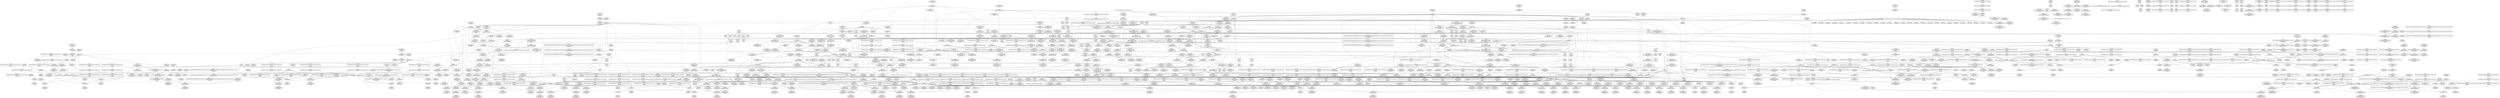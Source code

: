 digraph {
	CE0x428d800 [shape=record,shape=Mrecord,label="{CE0x428d800|__rcu_read_lock:_tmp6|include/linux/rcupdate.h,240}"]
	CE0x42160e0 [shape=record,shape=Mrecord,label="{CE0x42160e0|_call_void_lockdep_rcu_suspicious(i8*_getelementptr_inbounds_(_25_x_i8_,_25_x_i8_*_.str45,_i32_0,_i32_0),_i32_883,_i8*_getelementptr_inbounds_(_42_x_i8_,_42_x_i8_*_.str46,_i32_0,_i32_0))_#10,_!dbg_!27728|include/linux/rcupdate.h,882|*SummSource*}"]
	CE0x4264a30 [shape=record,shape=Mrecord,label="{CE0x4264a30|_call_void_asm_sideeffect_,_memory_,_dirflag_,_fpsr_,_flags_()_#3,_!dbg_!27711,_!srcloc_!27714|include/linux/rcupdate.h,244}"]
	CE0x4282080 [shape=record,shape=Mrecord,label="{CE0x4282080|i64*_getelementptr_inbounds_(_11_x_i64_,_11_x_i64_*___llvm_gcov_ctr127,_i64_0,_i64_10)|*Constant*|*SummSink*}"]
	CE0x4296970 [shape=record,shape=Mrecord,label="{CE0x4296970|_call_void_rcu_lock_release(%struct.lockdep_map*_rcu_lock_map)_#10,_!dbg_!27733|include/linux/rcupdate.h,935}"]
	CE0x42674a0 [shape=record,shape=Mrecord,label="{CE0x42674a0|__preempt_count_sub:_tmp1}"]
	CE0x42857e0 [shape=record,shape=Mrecord,label="{CE0x42857e0|__rcu_read_unlock:_tmp4|include/linux/rcupdate.h,244|*SummSource*}"]
	CE0x425c3a0 [shape=record,shape=Mrecord,label="{CE0x425c3a0|__rcu_read_lock:_do.end|*SummSource*}"]
	CE0x41d93b0 [shape=record,shape=Mrecord,label="{CE0x41d93b0|i64*_getelementptr_inbounds_(_2_x_i64_,_2_x_i64_*___llvm_gcov_ctr98,_i64_0,_i64_1)|*Constant*|*SummSink*}"]
	CE0x41e2bd0 [shape=record,shape=Mrecord,label="{CE0x41e2bd0|task_has_perm:_tmp29|security/selinux/hooks.c,1525|*SummSink*}"]
	CE0x42d6a30 [shape=record,shape=Mrecord,label="{CE0x42d6a30|_ret_void,_!dbg_!27720|./arch/x86/include/asm/preempt.h,78|*SummSource*}"]
	CE0x41fad40 [shape=record,shape=Mrecord,label="{CE0x41fad40|task_has_perm:_do.body5|*SummSource*}"]
	CE0x4221b40 [shape=record,shape=Mrecord,label="{CE0x4221b40|rcu_read_unlock:_tmp6|include/linux/rcupdate.h,933|*SummSink*}"]
	CE0x41d21f0 [shape=record,shape=Mrecord,label="{CE0x41d21f0|get_current:_tmp3|*SummSink*}"]
	CE0x4264660 [shape=record,shape=Mrecord,label="{CE0x4264660|__rcu_read_lock:_tmp1}"]
	CE0x4269520 [shape=record,shape=Mrecord,label="{CE0x4269520|rcu_lock_acquire:___here|*SummSource*}"]
	CE0x42bdf50 [shape=record,shape=Mrecord,label="{CE0x42bdf50|_call_void_asm_addl_$1,_%gs:$0_,_*m,ri,*m,_dirflag_,_fpsr_,_flags_(i32*___preempt_count,_i32_%val,_i32*___preempt_count)_#3,_!dbg_!27714,_!srcloc_!27717|./arch/x86/include/asm/preempt.h,72|*SummSource*}"]
	CE0x41e1c20 [shape=record,shape=Mrecord,label="{CE0x41e1c20|__rcu_read_lock:_do.body}"]
	CE0x4285ca0 [shape=record,shape=Mrecord,label="{CE0x4285ca0|0:_i8,_:_GCMR_rcu_read_unlock.__warned_internal_global_i8_0,_section_.data.unlikely_,_align_1:_elem_0:default:}"]
	CE0x4240c00 [shape=record,shape=Mrecord,label="{CE0x4240c00|GLOBAL:___llvm_gcov_ctr138|Global_var:__llvm_gcov_ctr138}"]
	CE0x41c96a0 [shape=record,shape=Mrecord,label="{CE0x41c96a0|selinux_ptrace_traceme:_entry}"]
	CE0x41fa1d0 [shape=record,shape=Mrecord,label="{CE0x41fa1d0|i64*_getelementptr_inbounds_(_11_x_i64_,_11_x_i64_*___llvm_gcov_ctr127,_i64_0,_i64_1)|*Constant*|*SummSource*}"]
	CE0x42928d0 [shape=record,shape=Mrecord,label="{CE0x42928d0|128:_i8*,_:_CRE_72,80_}"]
	CE0x4291e80 [shape=record,shape=Mrecord,label="{CE0x4291e80|128:_i8*,_:_CRE_16,20_}"]
	CE0x41fdb00 [shape=record,shape=Mrecord,label="{CE0x41fdb00|__preempt_count_add:_entry|*SummSource*}"]
	CE0x41f7d10 [shape=record,shape=Mrecord,label="{CE0x41f7d10|i32_77|*Constant*|*SummSource*}"]
	CE0x4281a50 [shape=record,shape=Mrecord,label="{CE0x4281a50|rcu_read_lock:_tmp21|include/linux/rcupdate.h,884}"]
	CE0x42cbe30 [shape=record,shape=Mrecord,label="{CE0x42cbe30|i64_ptrtoint_(i8*_blockaddress(_rcu_lock_release,_%__here)_to_i64)|*Constant*}"]
	CE0x4290420 [shape=record,shape=Mrecord,label="{CE0x4290420|_call_void___preempt_count_sub(i32_1)_#10,_!dbg_!27715|include/linux/rcupdate.h,244}"]
	CE0x428b170 [shape=record,shape=Mrecord,label="{CE0x428b170|i64*_getelementptr_inbounds_(_11_x_i64_,_11_x_i64_*___llvm_gcov_ctr132,_i64_0,_i64_8)|*Constant*|*SummSink*}"]
	CE0x42990d0 [shape=record,shape=Mrecord,label="{CE0x42990d0|__rcu_read_unlock:_entry}"]
	CE0x41c5940 [shape=record,shape=Mrecord,label="{CE0x41c5940|_ret_i32_%call26,_!dbg_!27792|security/selinux/hooks.c,1528|*SummSource*}"]
	CE0x41e5470 [shape=record,shape=Mrecord,label="{CE0x41e5470|task_has_perm:_tmp25|security/selinux/hooks.c,1525}"]
	CE0x41e7300 [shape=record,shape=Mrecord,label="{CE0x41e7300|COLLAPSED:_GCMRE___llvm_gcov_ctr128_internal_global_4_x_i64_zeroinitializer:_elem_0:default:}"]
	CE0x422d690 [shape=record,shape=Mrecord,label="{CE0x422d690|task_has_perm:_tmp42|security/selinux/hooks.c,1526|*SummSink*}"]
	CE0x426ae60 [shape=record,shape=Mrecord,label="{CE0x426ae60|i64*_getelementptr_inbounds_(_4_x_i64_,_4_x_i64_*___llvm_gcov_ctr129,_i64_0,_i64_2)|*Constant*}"]
	CE0x422a290 [shape=record,shape=Mrecord,label="{CE0x422a290|task_has_perm:_if.then18}"]
	CE0x420f9c0 [shape=record,shape=Mrecord,label="{CE0x420f9c0|rcu_read_unlock:_tmp14|include/linux/rcupdate.h,933|*SummSource*}"]
	CE0x42ccc50 [shape=record,shape=Mrecord,label="{CE0x42ccc50|rcu_lock_release:_tmp6|*SummSink*}"]
	CE0x426e0d0 [shape=record,shape=Mrecord,label="{CE0x426e0d0|0:_i32,_4:_i32,_8:_i32,_12:_i32,_:_CMRE_4,8_|*MultipleSource*|security/selinux/hooks.c,1526|security/selinux/hooks.c,1526|security/selinux/hooks.c,1526}"]
	CE0x4287280 [shape=record,shape=Mrecord,label="{CE0x4287280|rcu_read_unlock:_bb|*SummSink*}"]
	CE0x41ec870 [shape=record,shape=Mrecord,label="{CE0x41ec870|i64*_getelementptr_inbounds_(_24_x_i64_,_24_x_i64_*___llvm_gcov_ctr138,_i64_0,_i64_1)|*Constant*}"]
	CE0x422e120 [shape=record,shape=Mrecord,label="{CE0x422e120|task_has_perm:_tmp44|security/selinux/hooks.c,1526|*SummSink*}"]
	CE0x41ef8d0 [shape=record,shape=Mrecord,label="{CE0x41ef8d0|selinux_ptrace_traceme:_call1|security/selinux/hooks.c,1962}"]
	CE0x4240ad0 [shape=record,shape=Mrecord,label="{CE0x4240ad0|i64_0|*Constant*}"]
	CE0x42409b0 [shape=record,shape=Mrecord,label="{CE0x42409b0|__rcu_read_unlock:_tmp2|*SummSource*}"]
	CE0x41cb440 [shape=record,shape=Mrecord,label="{CE0x41cb440|selinux_ptrace_traceme:_return}"]
	CE0x421fc50 [shape=record,shape=Mrecord,label="{CE0x421fc50|task_has_perm:_tobool12|security/selinux/hooks.c,1526|*SummSink*}"]
	CE0x41fd900 [shape=record,shape=Mrecord,label="{CE0x41fd900|__preempt_count_add:_val|Function::__preempt_count_add&Arg::val::|*SummSink*}"]
	CE0x42252d0 [shape=record,shape=Mrecord,label="{CE0x42252d0|task_has_perm:_tobool4|security/selinux/hooks.c,1525|*SummSource*}"]
	CE0x41d12d0 [shape=record,shape=Mrecord,label="{CE0x41d12d0|task_has_perm:_tmp11|security/selinux/hooks.c,1525}"]
	CE0x42bb2b0 [shape=record,shape=Mrecord,label="{CE0x42bb2b0|i64*_getelementptr_inbounds_(_4_x_i64_,_4_x_i64_*___llvm_gcov_ctr130,_i64_0,_i64_3)|*Constant*}"]
	CE0x421e870 [shape=record,shape=Mrecord,label="{CE0x421e870|i32_1|*Constant*|*SummSource*}"]
	CE0x42bbee0 [shape=record,shape=Mrecord,label="{CE0x42bbee0|rcu_lock_acquire:_tmp7|*SummSink*}"]
	CE0x4242000 [shape=record,shape=Mrecord,label="{CE0x4242000|__rcu_read_lock:_entry|*SummSource*}"]
	CE0x4290110 [shape=record,shape=Mrecord,label="{CE0x4290110|_call_void___preempt_count_sub(i32_1)_#10,_!dbg_!27715|include/linux/rcupdate.h,244|*SummSource*}"]
	CE0x41da390 [shape=record,shape=Mrecord,label="{CE0x41da390|avc_has_perm:_requested|Function::avc_has_perm&Arg::requested::}"]
	CE0x422e760 [shape=record,shape=Mrecord,label="{CE0x422e760|i64*_getelementptr_inbounds_(_24_x_i64_,_24_x_i64_*___llvm_gcov_ctr138,_i64_0,_i64_19)|*Constant*}"]
	CE0x41e1530 [shape=record,shape=Mrecord,label="{CE0x41e1530|rcu_read_unlock:_tmp2|*SummSource*}"]
	"CONST[source:2(external),value:2(dynamic)][purpose:{object}]"
	CE0x41d1dc0 [shape=record,shape=Mrecord,label="{CE0x41d1dc0|task_has_perm:_tmp9|security/selinux/hooks.c,1525|*SummSink*}"]
	CE0x41dc8f0 [shape=record,shape=Mrecord,label="{CE0x41dc8f0|selinux_ptrace_traceme:_tmp3|security/selinux/hooks.c,1959|*SummSink*}"]
	CE0x41ec620 [shape=record,shape=Mrecord,label="{CE0x41ec620|_ret_i32_%retval.0,_!dbg_!27723|security/selinux/hooks.c,1963|*SummSink*}"]
	CE0x42d2090 [shape=record,shape=Mrecord,label="{CE0x42d2090|__rcu_read_unlock:_tmp1|*SummSink*}"]
	CE0x423d340 [shape=record,shape=Mrecord,label="{CE0x423d340|rcu_read_unlock:_tmp12|include/linux/rcupdate.h,933|*SummSource*}"]
	CE0x41f5970 [shape=record,shape=Mrecord,label="{CE0x41f5970|i64_0|*Constant*}"]
	CE0x41fb290 [shape=record,shape=Mrecord,label="{CE0x41fb290|GLOBAL:_rcu_lock_map|Global_var:rcu_lock_map}"]
	CE0x4258110 [shape=record,shape=Mrecord,label="{CE0x4258110|rcu_read_lock:_land.lhs.true2|*SummSource*}"]
	CE0x41f93f0 [shape=record,shape=Mrecord,label="{CE0x41f93f0|task_has_perm:_real_cred|security/selinux/hooks.c,1525}"]
	CE0x42d2aa0 [shape=record,shape=Mrecord,label="{CE0x42d2aa0|__rcu_read_unlock:_tmp3|*SummSink*}"]
	CE0x4292af0 [shape=record,shape=Mrecord,label="{CE0x4292af0|128:_i8*,_:_CRE_88,89_}"]
	CE0x42780e0 [shape=record,shape=Mrecord,label="{CE0x42780e0|__preempt_count_sub:_tmp6|./arch/x86/include/asm/preempt.h,78|*SummSource*}"]
	CE0x41efd80 [shape=record,shape=Mrecord,label="{CE0x41efd80|selinux_ptrace_traceme:_call2|security/selinux/hooks.c,1962|*SummSource*}"]
	CE0x41d92f0 [shape=record,shape=Mrecord,label="{CE0x41d92f0|2472:_%struct.cred*,_:_CRE:_elem_0:default:}"]
	CE0x42293b0 [shape=record,shape=Mrecord,label="{CE0x42293b0|task_has_perm:_tmp12|security/selinux/hooks.c,1525|*SummSink*}"]
	CE0x4268a50 [shape=record,shape=Mrecord,label="{CE0x4268a50|__rcu_read_unlock:_tmp2|*SummSink*}"]
	CE0x4210e70 [shape=record,shape=Mrecord,label="{CE0x4210e70|rcu_read_lock:_call3|include/linux/rcupdate.h,882|*SummSink*}"]
	CE0x42414b0 [shape=record,shape=Mrecord,label="{CE0x42414b0|_call_void_lockdep_rcu_suspicious(i8*_getelementptr_inbounds_(_25_x_i8_,_25_x_i8_*_.str3,_i32_0,_i32_0),_i32_1525,_i8*_getelementptr_inbounds_(_41_x_i8_,_41_x_i8_*_.str44,_i32_0,_i32_0))_#10,_!dbg_!27734|security/selinux/hooks.c,1525}"]
	CE0x421ad70 [shape=record,shape=Mrecord,label="{CE0x421ad70|__preempt_count_sub:_tmp5|./arch/x86/include/asm/preempt.h,77|*SummSource*}"]
	CE0x4295b00 [shape=record,shape=Mrecord,label="{CE0x4295b00|rcu_read_unlock:_tmp20|include/linux/rcupdate.h,933|*SummSource*}"]
	CE0x4215f70 [shape=record,shape=Mrecord,label="{CE0x4215f70|_call_void_lockdep_rcu_suspicious(i8*_getelementptr_inbounds_(_25_x_i8_,_25_x_i8_*_.str45,_i32_0,_i32_0),_i32_883,_i8*_getelementptr_inbounds_(_42_x_i8_,_42_x_i8_*_.str46,_i32_0,_i32_0))_#10,_!dbg_!27728|include/linux/rcupdate.h,882}"]
	CE0x421d6d0 [shape=record,shape=Mrecord,label="{CE0x421d6d0|i64*_getelementptr_inbounds_(_4_x_i64_,_4_x_i64_*___llvm_gcov_ctr130,_i64_0,_i64_1)|*Constant*|*SummSource*}"]
	CE0x41d7710 [shape=record,shape=Mrecord,label="{CE0x41d7710|task_has_perm:_tmp7|security/selinux/hooks.c,1525|*SummSource*}"]
	CE0x42164e0 [shape=record,shape=Mrecord,label="{CE0x42164e0|i64*_getelementptr_inbounds_(_4_x_i64_,_4_x_i64_*___llvm_gcov_ctr128,_i64_0,_i64_1)|*Constant*|*SummSink*}"]
	CE0x42e7b60 [shape=record,shape=Mrecord,label="{CE0x42e7b60|i64*_getelementptr_inbounds_(_4_x_i64_,_4_x_i64_*___llvm_gcov_ctr135,_i64_0,_i64_0)|*Constant*|*SummSink*}"]
	CE0x426edb0 [shape=record,shape=Mrecord,label="{CE0x426edb0|task_has_perm:_tmp57|security/selinux/hooks.c,1526|*SummSink*}"]
	CE0x4266060 [shape=record,shape=Mrecord,label="{CE0x4266060|void_(i32*,_i32,_i32*)*_asm_addl_$1,_%gs:$0_,_*m,ri,*m,_dirflag_,_fpsr_,_flags_}"]
	CE0x41f80d0 [shape=record,shape=Mrecord,label="{CE0x41f80d0|rcu_read_lock:_tmp2|*SummSource*}"]
	CE0x428d910 [shape=record,shape=Mrecord,label="{CE0x428d910|rcu_read_unlock:_land.lhs.true2|*SummSource*}"]
	CE0x42d1c90 [shape=record,shape=Mrecord,label="{CE0x42d1c90|__rcu_read_unlock:_tmp7|include/linux/rcupdate.h,245|*SummSink*}"]
	CE0x41d7da0 [shape=record,shape=Mrecord,label="{CE0x41d7da0|GLOBAL:_rcu_read_lock|*Constant*|*SummSource*}"]
	CE0x42627e0 [shape=record,shape=Mrecord,label="{CE0x42627e0|rcu_lock_release:_tmp1}"]
	CE0x42271b0 [shape=record,shape=Mrecord,label="{CE0x42271b0|task_has_perm:_tmp1|*SummSink*}"]
	CE0x4233150 [shape=record,shape=Mrecord,label="{CE0x4233150|task_has_perm:_tmp51|security/selinux/hooks.c,1526|*SummSink*}"]
	CE0x4212be0 [shape=record,shape=Mrecord,label="{CE0x4212be0|i64*_getelementptr_inbounds_(_11_x_i64_,_11_x_i64_*___llvm_gcov_ctr127,_i64_0,_i64_8)|*Constant*}"]
	CE0x4283ec0 [shape=record,shape=Mrecord,label="{CE0x4283ec0|COLLAPSED:_GCMRE___llvm_gcov_ctr133_internal_global_4_x_i64_zeroinitializer:_elem_0:default:}"]
	CE0x422d520 [shape=record,shape=Mrecord,label="{CE0x422d520|task_has_perm:_tmp42|security/selinux/hooks.c,1526|*SummSource*}"]
	CE0x4269670 [shape=record,shape=Mrecord,label="{CE0x4269670|i64*_getelementptr_inbounds_(_4_x_i64_,_4_x_i64_*___llvm_gcov_ctr128,_i64_0,_i64_0)|*Constant*|*SummSink*}"]
	CE0x4288630 [shape=record,shape=Mrecord,label="{CE0x4288630|rcu_lock_acquire:_tmp|*SummSink*}"]
	CE0x42c3a50 [shape=record,shape=Mrecord,label="{CE0x42c3a50|__preempt_count_add:_bb|*SummSink*}"]
	CE0x4223290 [shape=record,shape=Mrecord,label="{CE0x4223290|i64_5|*Constant*|*SummSource*}"]
	CE0x41f6490 [shape=record,shape=Mrecord,label="{CE0x41f6490|rcu_lock_acquire:_tmp2|*SummSink*}"]
	CE0x4204230 [shape=record,shape=Mrecord,label="{CE0x4204230|selinux_ptrace_traceme:_tmp7|security/selinux/hooks.c,1960|*SummSink*}"]
	CE0x422c350 [shape=record,shape=Mrecord,label="{CE0x422c350|task_has_perm:_tmp21|security/selinux/hooks.c,1525|*SummSource*}"]
	CE0x41eba20 [shape=record,shape=Mrecord,label="{CE0x41eba20|COLLAPSED:_GCMRE_current_task_external_global_%struct.task_struct*:_elem_0:default:}"]
	CE0x4282f60 [shape=record,shape=Mrecord,label="{CE0x4282f60|i64*_getelementptr_inbounds_(_11_x_i64_,_11_x_i64_*___llvm_gcov_ctr127,_i64_0,_i64_9)|*Constant*}"]
	CE0x41f5010 [shape=record,shape=Mrecord,label="{CE0x41f5010|rcu_read_lock:_tmp4|include/linux/rcupdate.h,882|*SummSink*}"]
	CE0x41eb810 [shape=record,shape=Mrecord,label="{CE0x41eb810|get_current:_tmp1|*SummSource*}"]
	CE0x425dcc0 [shape=record,shape=Mrecord,label="{CE0x425dcc0|rcu_lock_acquire:_tmp6|*SummSource*}"]
	CE0x41cc8f0 [shape=record,shape=Mrecord,label="{CE0x41cc8f0|selinux_ptrace_traceme:_if.then|*SummSource*}"]
	CE0x42bc110 [shape=record,shape=Mrecord,label="{CE0x42bc110|i8*_undef|*Constant*}"]
	CE0x4262930 [shape=record,shape=Mrecord,label="{CE0x4262930|rcu_lock_release:_tmp1|*SummSource*}"]
	CE0x42280f0 [shape=record,shape=Mrecord,label="{CE0x42280f0|task_has_perm:_if.end19|*SummSink*}"]
	CE0x42636e0 [shape=record,shape=Mrecord,label="{CE0x42636e0|GLOBAL:_lock_acquire|*Constant*|*SummSink*}"]
	CE0x42876c0 [shape=record,shape=Mrecord,label="{CE0x42876c0|GLOBAL:___preempt_count_add|*Constant*|*SummSource*}"]
	CE0x4290180 [shape=record,shape=Mrecord,label="{CE0x4290180|_call_void_asm_sideeffect_,_memory_,_dirflag_,_fpsr_,_flags_()_#3,_!dbg_!27711,_!srcloc_!27714|include/linux/rcupdate.h,244|*SummSource*}"]
	CE0x42cb2b0 [shape=record,shape=Mrecord,label="{CE0x42cb2b0|_call_void_lock_release(%struct.lockdep_map*_%map,_i32_1,_i64_ptrtoint_(i8*_blockaddress(_rcu_lock_release,_%__here)_to_i64))_#10,_!dbg_!27716|include/linux/rcupdate.h,423|*SummSource*}"]
	CE0x423aac0 [shape=record,shape=Mrecord,label="{CE0x423aac0|task_has_perm:_do.end20|*SummSource*}"]
	CE0x42b9b00 [shape=record,shape=Mrecord,label="{CE0x42b9b00|__rcu_read_lock:_bb}"]
	CE0x41c57d0 [shape=record,shape=Mrecord,label="{CE0x41c57d0|GLOBAL:_current_task|Global_var:current_task|*SummSink*}"]
	CE0x4298840 [shape=record,shape=Mrecord,label="{CE0x4298840|_call_void___rcu_read_unlock()_#10,_!dbg_!27734|include/linux/rcupdate.h,937}"]
	CE0x4241e50 [shape=record,shape=Mrecord,label="{CE0x4241e50|i8*_getelementptr_inbounds_(_25_x_i8_,_25_x_i8_*_.str3,_i32_0,_i32_0)|*Constant*|*SummSink*}"]
	CE0x4237d40 [shape=record,shape=Mrecord,label="{CE0x4237d40|i64_16|*Constant*}"]
	CE0x4298590 [shape=record,shape=Mrecord,label="{CE0x4298590|_ret_void,_!dbg_!27717|include/linux/rcupdate.h,424}"]
	CE0x42c6290 [shape=record,shape=Mrecord,label="{CE0x42c6290|__preempt_count_add:_tmp3|*SummSource*}"]
	CE0x43101a0 [shape=record,shape=Mrecord,label="{CE0x43101a0|i64_1|*Constant*}"]
	CE0x42255a0 [shape=record,shape=Mrecord,label="{CE0x42255a0|i64_7|*Constant*|*SummSink*}"]
	CE0x41fb6f0 [shape=record,shape=Mrecord,label="{CE0x41fb6f0|task_has_perm:_call|security/selinux/hooks.c,1525|*SummSource*}"]
	CE0x4215e40 [shape=record,shape=Mrecord,label="{CE0x4215e40|i8_1|*Constant*}"]
	CE0x4222fc0 [shape=record,shape=Mrecord,label="{CE0x4222fc0|i64_4|*Constant*|*SummSink*}"]
	CE0x41de5e0 [shape=record,shape=Mrecord,label="{CE0x41de5e0|i64*_getelementptr_inbounds_(_4_x_i64_,_4_x_i64_*___llvm_gcov_ctr128,_i64_0,_i64_1)|*Constant*}"]
	CE0x4234ea0 [shape=record,shape=Mrecord,label="{CE0x4234ea0|i64_14|*Constant*}"]
	CE0x4214740 [shape=record,shape=Mrecord,label="{CE0x4214740|i32_883|*Constant*|*SummSource*}"]
	CE0x41f79f0 [shape=record,shape=Mrecord,label="{CE0x41f79f0|rcu_read_lock:_tmp7|include/linux/rcupdate.h,882|*SummSource*}"]
	CE0x4292e20 [shape=record,shape=Mrecord,label="{CE0x4292e20|128:_i8*,_:_CRE_112,120_}"]
	CE0x423f010 [shape=record,shape=Mrecord,label="{CE0x423f010|task_has_perm:_tmp18|security/selinux/hooks.c,1525|*SummSource*}"]
	CE0x42c3d40 [shape=record,shape=Mrecord,label="{CE0x42c3d40|i64*_getelementptr_inbounds_(_4_x_i64_,_4_x_i64_*___llvm_gcov_ctr129,_i64_0,_i64_0)|*Constant*|*SummSink*}"]
	CE0x42120c0 [shape=record,shape=Mrecord,label="{CE0x42120c0|rcu_read_lock:_tmp15|include/linux/rcupdate.h,882}"]
	CE0x41c6860 [shape=record,shape=Mrecord,label="{CE0x41c6860|selinux_ptrace_traceme:_if.end|*SummSource*}"]
	CE0x421df90 [shape=record,shape=Mrecord,label="{CE0x421df90|rcu_read_unlock:_tmp9|include/linux/rcupdate.h,933|*SummSource*}"]
	CE0x41e3dc0 [shape=record,shape=Mrecord,label="{CE0x41e3dc0|avc_has_perm:_tsid|Function::avc_has_perm&Arg::tsid::|*SummSource*}"]
	CE0x4222e90 [shape=record,shape=Mrecord,label="{CE0x4222e90|i64_4|*Constant*|*SummSource*}"]
	CE0x41f6420 [shape=record,shape=Mrecord,label="{CE0x41f6420|rcu_lock_acquire:_tmp2|*SummSource*}"]
	CE0x499c250 [shape=record,shape=Mrecord,label="{CE0x499c250|i64*_getelementptr_inbounds_(_6_x_i64_,_6_x_i64_*___llvm_gcov_ctr137,_i64_0,_i64_5)|*Constant*}"]
	CE0x4211700 [shape=record,shape=Mrecord,label="{CE0x4211700|rcu_read_lock:_tmp13|include/linux/rcupdate.h,882|*SummSource*}"]
	CE0x4230c10 [shape=record,shape=Mrecord,label="{CE0x4230c10|i64*_getelementptr_inbounds_(_24_x_i64_,_24_x_i64_*___llvm_gcov_ctr138,_i64_0,_i64_20)|*Constant*|*SummSink*}"]
	CE0x425aa00 [shape=record,shape=Mrecord,label="{CE0x425aa00|__rcu_read_unlock:_do.end|*SummSource*}"]
	CE0x41efe60 [shape=record,shape=Mrecord,label="{CE0x41efe60|GLOBAL:_task_has_perm|*Constant*}"]
	CE0x41e5610 [shape=record,shape=Mrecord,label="{CE0x41e5610|task_has_perm:_tmp25|security/selinux/hooks.c,1525|*SummSource*}"]
	CE0x42117d0 [shape=record,shape=Mrecord,label="{CE0x42117d0|rcu_read_lock:_tmp13|include/linux/rcupdate.h,882|*SummSink*}"]
	CE0x4257f50 [shape=record,shape=Mrecord,label="{CE0x4257f50|_call_void_mcount()_#3}"]
	CE0x42d2990 [shape=record,shape=Mrecord,label="{CE0x42d2990|__rcu_read_unlock:_tmp3|*SummSource*}"]
	CE0x4297b10 [shape=record,shape=Mrecord,label="{CE0x4297b10|GLOBAL:_rcu_lock_release|*Constant*|*SummSource*}"]
	CE0x4236090 [shape=record,shape=Mrecord,label="{CE0x4236090|task_has_perm:_tmp34|security/selinux/hooks.c,1526}"]
	CE0x41d08e0 [shape=record,shape=Mrecord,label="{CE0x41d08e0|selinux_ptrace_traceme:_entry|*SummSource*}"]
	CE0x426cc40 [shape=record,shape=Mrecord,label="{CE0x426cc40|task_has_perm:_tmp55|security/selinux/hooks.c,1526}"]
	CE0x42320d0 [shape=record,shape=Mrecord,label="{CE0x42320d0|task_has_perm:_tmp50|security/selinux/hooks.c,1526}"]
	CE0x427ac80 [shape=record,shape=Mrecord,label="{CE0x427ac80|__preempt_count_sub:_tmp2|*SummSource*}"]
	CE0x4298f00 [shape=record,shape=Mrecord,label="{CE0x4298f00|GLOBAL:___rcu_read_unlock|*Constant*|*SummSink*}"]
	CE0x4210bd0 [shape=record,shape=Mrecord,label="{CE0x4210bd0|rcu_read_lock:_call3|include/linux/rcupdate.h,882}"]
	CE0x41f9710 [shape=record,shape=Mrecord,label="{CE0x41f9710|task_has_perm:_tmp4|*LoadInst*|security/selinux/hooks.c,1525|*SummSource*}"]
	CE0x423db90 [shape=record,shape=Mrecord,label="{CE0x423db90|task_has_perm:_call3|security/selinux/hooks.c,1525}"]
	CE0x42581d0 [shape=record,shape=Mrecord,label="{CE0x42581d0|rcu_read_lock:_land.lhs.true2|*SummSink*}"]
	CE0x41e8ec0 [shape=record,shape=Mrecord,label="{CE0x41e8ec0|task_has_perm:_tmp14|security/selinux/hooks.c,1525|*SummSource*}"]
	CE0x42c9ed0 [shape=record,shape=Mrecord,label="{CE0x42c9ed0|__preempt_count_sub:_tmp7|./arch/x86/include/asm/preempt.h,78|*SummSource*}"]
	CE0x41f7270 [shape=record,shape=Mrecord,label="{CE0x41f7270|GLOBAL:___llvm_gcov_ctr132|Global_var:__llvm_gcov_ctr132}"]
	CE0x4215990 [shape=record,shape=Mrecord,label="{CE0x4215990|rcu_read_lock:_tmp18|include/linux/rcupdate.h,882|*SummSource*}"]
	CE0x4233340 [shape=record,shape=Mrecord,label="{CE0x4233340|task_has_perm:_tmp52|security/selinux/hooks.c,1526}"]
	CE0x4293150 [shape=record,shape=Mrecord,label="{CE0x4293150|128:_i8*,_:_CRE_136,144_}"]
	CE0x42c8a20 [shape=record,shape=Mrecord,label="{CE0x42c8a20|__preempt_count_sub:_do.body}"]
	CE0x41f0a60 [shape=record,shape=Mrecord,label="{CE0x41f0a60|i32_128|*Constant*}"]
	CE0x41ece50 [shape=record,shape=Mrecord,label="{CE0x41ece50|i64*_getelementptr_inbounds_(_6_x_i64_,_6_x_i64_*___llvm_gcov_ctr137,_i64_0,_i64_0)|*Constant*}"]
	CE0x423e520 [shape=record,shape=Mrecord,label="{CE0x423e520|_call_void_mcount()_#3}"]
	CE0x4291fe0 [shape=record,shape=Mrecord,label="{CE0x4291fe0|128:_i8*,_:_CRE_24,28_}"]
	CE0x426b6b0 [shape=record,shape=Mrecord,label="{CE0x426b6b0|i64*_getelementptr_inbounds_(_4_x_i64_,_4_x_i64_*___llvm_gcov_ctr135,_i64_0,_i64_3)|*Constant*|*SummSource*}"]
	CE0x4222b40 [shape=record,shape=Mrecord,label="{CE0x4222b40|rcu_read_unlock:_tmp7|include/linux/rcupdate.h,933|*SummSource*}"]
	CE0x41e6030 [shape=record,shape=Mrecord,label="{CE0x41e6030|_call_void_mcount()_#3|*SummSource*}"]
	CE0x4239bf0 [shape=record,shape=Mrecord,label="{CE0x4239bf0|i64_18|*Constant*|*SummSource*}"]
	CE0x42911e0 [shape=record,shape=Mrecord,label="{CE0x42911e0|rcu_read_unlock:_if.end}"]
	CE0x4230200 [shape=record,shape=Mrecord,label="{CE0x4230200|i32_1526|*Constant*|*SummSink*}"]
	CE0x4270f00 [shape=record,shape=Mrecord,label="{CE0x4270f00|__rcu_read_lock:_tmp7|include/linux/rcupdate.h,240}"]
	CE0x41e8d90 [shape=record,shape=Mrecord,label="{CE0x41e8d90|task_has_perm:_tmp14|security/selinux/hooks.c,1525}"]
	CE0x4284e30 [shape=record,shape=Mrecord,label="{CE0x4284e30|GLOBAL:___preempt_count_add|*Constant*}"]
	CE0x420f3d0 [shape=record,shape=Mrecord,label="{CE0x420f3d0|rcu_read_unlock:_tmp13|include/linux/rcupdate.h,933|*SummSource*}"]
	CE0x42bd390 [shape=record,shape=Mrecord,label="{CE0x42bd390|_call_void_mcount()_#3|*SummSource*}"]
	CE0x41e5280 [shape=record,shape=Mrecord,label="{CE0x41e5280|task_has_perm:_tmp24|security/selinux/hooks.c,1525|*SummSink*}"]
	CE0x4292490 [shape=record,shape=Mrecord,label="{CE0x4292490|128:_i8*,_:_CRE_48,52_}"]
	CE0x42ebf90 [shape=record,shape=Mrecord,label="{CE0x42ebf90|__preempt_count_add:_tmp4|./arch/x86/include/asm/preempt.h,72}"]
	CE0x4294820 [shape=record,shape=Mrecord,label="{CE0x4294820|i8*_getelementptr_inbounds_(_44_x_i8_,_44_x_i8_*_.str47,_i32_0,_i32_0)|*Constant*}"]
	CE0x423a0a0 [shape=record,shape=Mrecord,label="{CE0x423a0a0|i64*_getelementptr_inbounds_(_11_x_i64_,_11_x_i64_*___llvm_gcov_ctr127,_i64_0,_i64_0)|*Constant*}"]
	CE0x42591f0 [shape=record,shape=Mrecord,label="{CE0x42591f0|rcu_read_lock:_land.lhs.true|*SummSource*}"]
	CE0x4298f70 [shape=record,shape=Mrecord,label="{CE0x4298f70|_ret_void,_!dbg_!27717|include/linux/rcupdate.h,245|*SummSink*}"]
	CE0x41c6b20 [shape=record,shape=Mrecord,label="{CE0x41c6b20|_call_void_mcount()_#3|*SummSource*}"]
	CE0x41d0360 [shape=record,shape=Mrecord,label="{CE0x41d0360|selinux_ptrace_traceme:_parent|Function::selinux_ptrace_traceme&Arg::parent::}"]
	CE0x4226fa0 [shape=record,shape=Mrecord,label="{CE0x4226fa0|rcu_read_lock:_if.then}"]
	CE0x42bbde0 [shape=record,shape=Mrecord,label="{CE0x42bbde0|rcu_lock_acquire:_tmp7|*SummSource*}"]
	CE0x41fc200 [shape=record,shape=Mrecord,label="{CE0x41fc200|rcu_read_lock:_call|include/linux/rcupdate.h,882}"]
	CE0x42d8ab0 [shape=record,shape=Mrecord,label="{CE0x42d8ab0|__preempt_count_sub:_tmp2}"]
	CE0x428f1c0 [shape=record,shape=Mrecord,label="{CE0x428f1c0|void_(i32*,_i32,_i32*)*_asm_addl_$1,_%gs:$0_,_*m,ri,*m,_dirflag_,_fpsr_,_flags_}"]
	CE0x41e14c0 [shape=record,shape=Mrecord,label="{CE0x41e14c0|rcu_read_unlock:_tmp2}"]
	CE0x422a440 [shape=record,shape=Mrecord,label="{CE0x422a440|task_has_perm:_if.then18|*SummSink*}"]
	CE0x4283ca0 [shape=record,shape=Mrecord,label="{CE0x4283ca0|GLOBAL:_rcu_read_unlock.__warned|Global_var:rcu_read_unlock.__warned|*SummSource*}"]
	CE0x42693b0 [shape=record,shape=Mrecord,label="{CE0x42693b0|i64*_getelementptr_inbounds_(_4_x_i64_,_4_x_i64_*___llvm_gcov_ctr133,_i64_0,_i64_2)|*Constant*}"]
	CE0x421dca0 [shape=record,shape=Mrecord,label="{CE0x421dca0|rcu_read_unlock:_tobool1|include/linux/rcupdate.h,933|*SummSource*}"]
	CE0x41d0570 [shape=record,shape=Mrecord,label="{CE0x41d0570|_call_void_mcount()_#3|*SummSink*}"]
	CE0x42955b0 [shape=record,shape=Mrecord,label="{CE0x42955b0|rcu_read_unlock:_tmp19|include/linux/rcupdate.h,933}"]
	CE0x42936a0 [shape=record,shape=Mrecord,label="{CE0x42936a0|i32_0|*Constant*}"]
	CE0x423ca90 [shape=record,shape=Mrecord,label="{CE0x423ca90|task_has_perm:_do.body10|*SummSink*}"]
	CE0x425c070 [shape=record,shape=Mrecord,label="{CE0x425c070|i64*_getelementptr_inbounds_(_4_x_i64_,_4_x_i64_*___llvm_gcov_ctr134,_i64_0,_i64_1)|*Constant*|*SummSink*}"]
	CE0x4294cc0 [shape=record,shape=Mrecord,label="{CE0x4294cc0|i64*_getelementptr_inbounds_(_11_x_i64_,_11_x_i64_*___llvm_gcov_ctr132,_i64_0,_i64_9)|*Constant*}"]
	CE0x4216c50 [shape=record,shape=Mrecord,label="{CE0x4216c50|rcu_read_unlock:_tobool1|include/linux/rcupdate.h,933}"]
	CE0x41d1000 [shape=record,shape=Mrecord,label="{CE0x41d1000|task_has_perm:_tmp10|security/selinux/hooks.c,1525|*SummSink*}"]
	CE0x4258680 [shape=record,shape=Mrecord,label="{CE0x4258680|rcu_read_unlock:_tmp5|include/linux/rcupdate.h,933}"]
	CE0x428df60 [shape=record,shape=Mrecord,label="{CE0x428df60|__preempt_count_sub:_val|Function::__preempt_count_sub&Arg::val::|*SummSink*}"]
	CE0x41e4270 [shape=record,shape=Mrecord,label="{CE0x41e4270|rcu_read_lock:_tmp}"]
	CE0x42592e0 [shape=record,shape=Mrecord,label="{CE0x42592e0|rcu_read_lock:_land.lhs.true|*SummSink*}"]
	CE0x41f0c90 [shape=record,shape=Mrecord,label="{CE0x41f0c90|i32_128|*Constant*|*SummSink*}"]
	CE0x4216600 [shape=record,shape=Mrecord,label="{CE0x4216600|GLOBAL:_rcu_lock_map|Global_var:rcu_lock_map|*SummSink*}"]
	CE0x42bb140 [shape=record,shape=Mrecord,label="{CE0x42bb140|_call_void_lock_acquire(%struct.lockdep_map*_%map,_i32_0,_i32_0,_i32_2,_i32_0,_%struct.lockdep_map*_null,_i64_ptrtoint_(i8*_blockaddress(_rcu_lock_acquire,_%__here)_to_i64))_#10,_!dbg_!27716|include/linux/rcupdate.h,418|*SummSink*}"]
	CE0x41fa430 [shape=record,shape=Mrecord,label="{CE0x41fa430|task_has_perm:_call|security/selinux/hooks.c,1525}"]
	CE0x4287360 [shape=record,shape=Mrecord,label="{CE0x4287360|rcu_read_unlock:_do.end}"]
	CE0x41ea060 [shape=record,shape=Mrecord,label="{CE0x41ea060|i64*_getelementptr_inbounds_(_2_x_i64_,_2_x_i64_*___llvm_gcov_ctr98,_i64_0,_i64_0)|*Constant*|*SummSink*}"]
	CE0x41e4c10 [shape=record,shape=Mrecord,label="{CE0x41e4c10|task_has_perm:_tmp24|security/selinux/hooks.c,1525}"]
	CE0x428dbd0 [shape=record,shape=Mrecord,label="{CE0x428dbd0|i64*_getelementptr_inbounds_(_11_x_i64_,_11_x_i64_*___llvm_gcov_ctr132,_i64_0,_i64_0)|*Constant*}"]
	CE0x4228b10 [shape=record,shape=Mrecord,label="{CE0x4228b10|_ret_void,_!dbg_!27735|include/linux/rcupdate.h,884}"]
	CE0x421f8f0 [shape=record,shape=Mrecord,label="{CE0x421f8f0|task_has_perm:_real_cred9|security/selinux/hooks.c,1526|*SummSink*}"]
	CE0x428e7d0 [shape=record,shape=Mrecord,label="{CE0x428e7d0|i64*_getelementptr_inbounds_(_4_x_i64_,_4_x_i64_*___llvm_gcov_ctr128,_i64_0,_i64_2)|*Constant*|*SummSource*}"]
	CE0x42bcf60 [shape=record,shape=Mrecord,label="{CE0x42bcf60|rcu_lock_release:_indirectgoto|*SummSource*}"]
	CE0x4240ee0 [shape=record,shape=Mrecord,label="{CE0x4240ee0|GLOBAL:___rcu_read_lock|*Constant*}"]
	CE0x428eb00 [shape=record,shape=Mrecord,label="{CE0x428eb00|rcu_read_unlock:_call3|include/linux/rcupdate.h,933}"]
	CE0x42cafb0 [shape=record,shape=Mrecord,label="{CE0x42cafb0|__rcu_read_unlock:_tmp|*SummSource*}"]
	CE0x4298700 [shape=record,shape=Mrecord,label="{CE0x4298700|_ret_void,_!dbg_!27717|include/linux/rcupdate.h,424|*SummSource*}"]
	CE0x4264550 [shape=record,shape=Mrecord,label="{CE0x4264550|i64*_getelementptr_inbounds_(_4_x_i64_,_4_x_i64_*___llvm_gcov_ctr130,_i64_0,_i64_0)|*Constant*}"]
	CE0x41d84d0 [shape=record,shape=Mrecord,label="{CE0x41d84d0|task_has_perm:_tmp2}"]
	CE0x4230f80 [shape=record,shape=Mrecord,label="{CE0x4230f80|task_has_perm:_tmp48|security/selinux/hooks.c,1526|*SummSource*}"]
	CE0x425a480 [shape=record,shape=Mrecord,label="{CE0x425a480|i8*_undef|*Constant*}"]
	CE0x41deb40 [shape=record,shape=Mrecord,label="{CE0x41deb40|selinux_ptrace_traceme:_if.end|*SummSink*}"]
	CE0x42cb050 [shape=record,shape=Mrecord,label="{CE0x42cb050|__rcu_read_lock:_do.body|*SummSink*}"]
	CE0x4291580 [shape=record,shape=Mrecord,label="{CE0x4291580|rcu_lock_release:_tmp|*SummSink*}"]
	CE0x4267ea0 [shape=record,shape=Mrecord,label="{CE0x4267ea0|rcu_lock_release:_tmp3}"]
	CE0x420f890 [shape=record,shape=Mrecord,label="{CE0x420f890|rcu_read_unlock:_tmp14|include/linux/rcupdate.h,933}"]
	CE0x421c9c0 [shape=record,shape=Mrecord,label="{CE0x421c9c0|rcu_read_lock:_do.end|*SummSource*}"]
	CE0x42334e0 [shape=record,shape=Mrecord,label="{CE0x42334e0|task_has_perm:_tmp52|security/selinux/hooks.c,1526|*SummSource*}"]
	CE0x4220060 [shape=record,shape=Mrecord,label="{CE0x4220060|task_has_perm:_call11|security/selinux/hooks.c,1526|*SummSource*}"]
	CE0x41ec4b0 [shape=record,shape=Mrecord,label="{CE0x41ec4b0|_ret_i32_%retval.0,_!dbg_!27723|security/selinux/hooks.c,1963|*SummSource*}"]
	CE0x4286290 [shape=record,shape=Mrecord,label="{CE0x4286290|i64*_getelementptr_inbounds_(_11_x_i64_,_11_x_i64_*___llvm_gcov_ctr132,_i64_0,_i64_0)|*Constant*|*SummSource*}"]
	CE0x42864c0 [shape=record,shape=Mrecord,label="{CE0x42864c0|COLLAPSED:_GCMRE___llvm_gcov_ctr132_internal_global_11_x_i64_zeroinitializer:_elem_0:default:}"]
	CE0x499c500 [shape=record,shape=Mrecord,label="{CE0x499c500|selinux_ptrace_traceme:_tmp10|security/selinux/hooks.c,1963|*SummSink*}"]
	CE0x41c4fc0 [shape=record,shape=Mrecord,label="{CE0x41c4fc0|get_current:_tmp|*SummSource*}"]
	CE0x4230c80 [shape=record,shape=Mrecord,label="{CE0x4230c80|task_has_perm:_tmp47|security/selinux/hooks.c,1526|*SummSink*}"]
	CE0x41fae00 [shape=record,shape=Mrecord,label="{CE0x41fae00|task_has_perm:_do.body5|*SummSink*}"]
	CE0x41f7200 [shape=record,shape=Mrecord,label="{CE0x41f7200|rcu_read_unlock:_tobool|include/linux/rcupdate.h,933|*SummSink*}"]
	CE0x423c690 [shape=record,shape=Mrecord,label="{CE0x423c690|rcu_lock_acquire:_tmp|*SummSource*}"]
	CE0x41d8d30 [shape=record,shape=Mrecord,label="{CE0x41d8d30|get_current:_tmp2}"]
	CE0x4293480 [shape=record,shape=Mrecord,label="{CE0x4293480|128:_i8*,_:_CRE_160,168_}"]
	CE0x42ca990 [shape=record,shape=Mrecord,label="{CE0x42ca990|i64*_getelementptr_inbounds_(_4_x_i64_,_4_x_i64_*___llvm_gcov_ctr134,_i64_0,_i64_0)|*Constant*}"]
	CE0x41e4560 [shape=record,shape=Mrecord,label="{CE0x41e4560|GLOBAL:_task_has_perm.__warned|Global_var:task_has_perm.__warned|*SummSink*}"]
	CE0x42398e0 [shape=record,shape=Mrecord,label="{CE0x42398e0|i64_17|*Constant*|*SummSink*}"]
	CE0x41e63e0 [shape=record,shape=Mrecord,label="{CE0x41e63e0|selinux_ptrace_traceme:_tmp4|security/selinux/hooks.c,1959|*SummSink*}"]
	CE0x42285d0 [shape=record,shape=Mrecord,label="{CE0x42285d0|_call_void_rcu_lock_acquire(%struct.lockdep_map*_rcu_lock_map)_#10,_!dbg_!27711|include/linux/rcupdate.h,881|*SummSink*}"]
	CE0x41fa6b0 [shape=record,shape=Mrecord,label="{CE0x41fa6b0|task_has_perm:_tmp8|security/selinux/hooks.c,1525|*SummSource*}"]
	CE0x42cbf90 [shape=record,shape=Mrecord,label="{CE0x42cbf90|i64_ptrtoint_(i8*_blockaddress(_rcu_lock_release,_%__here)_to_i64)|*Constant*|*SummSource*}"]
	CE0x428d110 [shape=record,shape=Mrecord,label="{CE0x428d110|rcu_read_unlock:_tmp11|include/linux/rcupdate.h,933|*SummSource*}"]
	CE0x4259b60 [shape=record,shape=Mrecord,label="{CE0x4259b60|rcu_read_lock:_call|include/linux/rcupdate.h,882|*SummSource*}"]
	CE0x4258300 [shape=record,shape=Mrecord,label="{CE0x4258300|rcu_read_lock:_bb}"]
	CE0x4269a90 [shape=record,shape=Mrecord,label="{CE0x4269a90|GLOBAL:___preempt_count|Global_var:__preempt_count}"]
	CE0x4220560 [shape=record,shape=Mrecord,label="{CE0x4220560|i64_13|*Constant*}"]
	CE0x41dc0e0 [shape=record,shape=Mrecord,label="{CE0x41dc0e0|task_has_perm:_tmp23|security/selinux/hooks.c,1525|*SummSource*}"]
	CE0x423e6d0 [shape=record,shape=Mrecord,label="{CE0x423e6d0|_call_void_mcount()_#3|*SummSink*}"]
	CE0x4221e20 [shape=record,shape=Mrecord,label="{CE0x4221e20|GLOBAL:_lockdep_rcu_suspicious|*Constant*}"]
	CE0x4232270 [shape=record,shape=Mrecord,label="{CE0x4232270|task_has_perm:_tmp50|security/selinux/hooks.c,1526|*SummSource*}"]
	CE0x42815a0 [shape=record,shape=Mrecord,label="{CE0x42815a0|rcu_read_lock:_tmp20|include/linux/rcupdate.h,882|*SummSource*}"]
	CE0x42929e0 [shape=record,shape=Mrecord,label="{CE0x42929e0|128:_i8*,_:_CRE_80,88_}"]
	CE0x42cd670 [shape=record,shape=Mrecord,label="{CE0x42cd670|GLOBAL:___preempt_count|Global_var:__preempt_count|*SummSource*}"]
	CE0x4296570 [shape=record,shape=Mrecord,label="{CE0x4296570|i64*_getelementptr_inbounds_(_11_x_i64_,_11_x_i64_*___llvm_gcov_ctr132,_i64_0,_i64_10)|*Constant*|*SummSink*}"]
	CE0x4262ec0 [shape=record,shape=Mrecord,label="{CE0x4262ec0|i64*_getelementptr_inbounds_(_4_x_i64_,_4_x_i64_*___llvm_gcov_ctr128,_i64_0,_i64_1)|*Constant*|*SummSource*}"]
	CE0x4285770 [shape=record,shape=Mrecord,label="{CE0x4285770|__rcu_read_unlock:_tmp4|include/linux/rcupdate.h,244}"]
	CE0x4210830 [shape=record,shape=Mrecord,label="{CE0x4210830|rcu_read_lock:_tmp12|include/linux/rcupdate.h,882|*SummSink*}"]
	CE0x42ca2a0 [shape=record,shape=Mrecord,label="{CE0x42ca2a0|__preempt_count_add:_tmp1}"]
	CE0x4282920 [shape=record,shape=Mrecord,label="{CE0x4282920|rcu_read_lock:_tmp22|include/linux/rcupdate.h,884|*SummSource*}"]
	CE0x41de6a0 [shape=record,shape=Mrecord,label="{CE0x41de6a0|task_has_perm:_sid|security/selinux/hooks.c,1525|*SummSink*}"]
	CE0x4238530 [shape=record,shape=Mrecord,label="{CE0x4238530|task_has_perm:_tmp37|security/selinux/hooks.c,1526|*SummSource*}"]
	CE0x42690a0 [shape=record,shape=Mrecord,label="{CE0x42690a0|rcu_lock_release:_tmp2}"]
	CE0x4267f60 [shape=record,shape=Mrecord,label="{CE0x4267f60|rcu_lock_release:_tmp3|*SummSource*}"]
	CE0x42ca5a0 [shape=record,shape=Mrecord,label="{CE0x42ca5a0|__rcu_read_unlock:_bb|*SummSource*}"]
	CE0x41e82d0 [shape=record,shape=Mrecord,label="{CE0x41e82d0|i64*_getelementptr_inbounds_(_6_x_i64_,_6_x_i64_*___llvm_gcov_ctr137,_i64_0,_i64_3)|*Constant*|*SummSink*}"]
	CE0x41f48a0 [shape=record,shape=Mrecord,label="{CE0x41f48a0|rcu_read_unlock:_tmp15|include/linux/rcupdate.h,933|*SummSink*}"]
	CE0x4231410 [shape=record,shape=Mrecord,label="{CE0x4231410|task_has_perm:_tmp48|security/selinux/hooks.c,1526|*SummSink*}"]
	CE0x42922a0 [shape=record,shape=Mrecord,label="{CE0x42922a0|128:_i8*,_:_CRE_40,44_}"]
	CE0x42820f0 [shape=record,shape=Mrecord,label="{CE0x42820f0|rcu_read_lock:_tmp21|include/linux/rcupdate.h,884|*SummSink*}"]
	CE0x41e2370 [shape=record,shape=Mrecord,label="{CE0x41e2370|task_has_perm:_sid|security/selinux/hooks.c,1525|*SummSource*}"]
	CE0x4285960 [shape=record,shape=Mrecord,label="{CE0x4285960|__rcu_read_unlock:_tmp4|include/linux/rcupdate.h,244|*SummSink*}"]
	CE0x4225030 [shape=record,shape=Mrecord,label="{CE0x4225030|i64_7|*Constant*}"]
	CE0x4225b70 [shape=record,shape=Mrecord,label="{CE0x4225b70|GLOBAL:___llvm_gcov_ctr132|Global_var:__llvm_gcov_ctr132|*SummSink*}"]
	CE0x41fafc0 [shape=record,shape=Mrecord,label="{CE0x41fafc0|task_has_perm:_if.end|*SummSource*}"]
	CE0x4216bc0 [shape=record,shape=Mrecord,label="{CE0x4216bc0|rcu_read_unlock:_tmp9|include/linux/rcupdate.h,933}"]
	CE0x41edc40 [shape=record,shape=Mrecord,label="{CE0x41edc40|i32_2|*Constant*}"]
	CE0x42cc9a0 [shape=record,shape=Mrecord,label="{CE0x42cc9a0|i64*_getelementptr_inbounds_(_4_x_i64_,_4_x_i64_*___llvm_gcov_ctr133,_i64_0,_i64_3)|*Constant*|*SummSink*}"]
	CE0x422f940 [shape=record,shape=Mrecord,label="{CE0x422f940|_call_void_lockdep_rcu_suspicious(i8*_getelementptr_inbounds_(_25_x_i8_,_25_x_i8_*_.str3,_i32_0,_i32_0),_i32_1526,_i8*_getelementptr_inbounds_(_41_x_i8_,_41_x_i8_*_.str44,_i32_0,_i32_0))_#10,_!dbg_!27771|security/selinux/hooks.c,1526|*SummSink*}"]
	CE0x41d7020 [shape=record,shape=Mrecord,label="{CE0x41d7020|task_has_perm:_entry|*SummSink*}"]
	CE0x41d7e10 [shape=record,shape=Mrecord,label="{CE0x41d7e10|GLOBAL:_rcu_read_lock|*Constant*|*SummSink*}"]
	CE0x42649c0 [shape=record,shape=Mrecord,label="{CE0x42649c0|__rcu_read_unlock:_tmp5|include/linux/rcupdate.h,244|*SummSink*}"]
	CE0x4288320 [shape=record,shape=Mrecord,label="{CE0x4288320|rcu_read_unlock:_if.then|*SummSource*}"]
	CE0x422ccd0 [shape=record,shape=Mrecord,label="{CE0x422ccd0|task_has_perm:_tmp45|security/selinux/hooks.c,1526|*SummSource*}"]
	CE0x422f7d0 [shape=record,shape=Mrecord,label="{CE0x422f7d0|_call_void_lockdep_rcu_suspicious(i8*_getelementptr_inbounds_(_25_x_i8_,_25_x_i8_*_.str3,_i32_0,_i32_0),_i32_1526,_i8*_getelementptr_inbounds_(_41_x_i8_,_41_x_i8_*_.str44,_i32_0,_i32_0))_#10,_!dbg_!27771|security/selinux/hooks.c,1526|*SummSource*}"]
	CE0x41f7590 [shape=record,shape=Mrecord,label="{CE0x41f7590|rcu_read_lock:_tmp6|include/linux/rcupdate.h,882|*SummSource*}"]
	CE0x4309d60 [shape=record,shape=Mrecord,label="{CE0x4309d60|__preempt_count_sub:_bb}"]
	CE0x421c320 [shape=record,shape=Mrecord,label="{CE0x421c320|rcu_read_lock:_tobool|include/linux/rcupdate.h,882}"]
	CE0x42115a0 [shape=record,shape=Mrecord,label="{CE0x42115a0|rcu_read_lock:_tmp13|include/linux/rcupdate.h,882}"]
	CE0x421a670 [shape=record,shape=Mrecord,label="{CE0x421a670|task_has_perm:_tmp27|security/selinux/hooks.c,1525}"]
	CE0x41d75e0 [shape=record,shape=Mrecord,label="{CE0x41d75e0|task_has_perm:_tmp7|security/selinux/hooks.c,1525}"]
	CE0x41c91f0 [shape=record,shape=Mrecord,label="{CE0x41c91f0|selinux_ptrace_traceme:_tobool|security/selinux/hooks.c,1959|*SummSource*}"]
	CE0x41d34a0 [shape=record,shape=Mrecord,label="{CE0x41d34a0|i64*_getelementptr_inbounds_(_6_x_i64_,_6_x_i64_*___llvm_gcov_ctr137,_i64_0,_i64_0)|*Constant*|*SummSink*}"]
	CE0x4214550 [shape=record,shape=Mrecord,label="{CE0x4214550|i32_883|*Constant*}"]
	CE0x42d5190 [shape=record,shape=Mrecord,label="{CE0x42d5190|i64*_getelementptr_inbounds_(_4_x_i64_,_4_x_i64_*___llvm_gcov_ctr129,_i64_0,_i64_2)|*Constant*|*SummSource*}"]
	CE0x42908c0 [shape=record,shape=Mrecord,label="{CE0x42908c0|i64*_getelementptr_inbounds_(_4_x_i64_,_4_x_i64_*___llvm_gcov_ctr130,_i64_0,_i64_2)|*Constant*|*SummSource*}"]
	CE0x423ccd0 [shape=record,shape=Mrecord,label="{CE0x423ccd0|task_has_perm:_do.body21|*SummSource*}"]
	CE0x423de30 [shape=record,shape=Mrecord,label="{CE0x423de30|task_has_perm:_call3|security/selinux/hooks.c,1525|*SummSink*}"]
	CE0x42bc9e0 [shape=record,shape=Mrecord,label="{CE0x42bc9e0|i8*_undef|*Constant*|*SummSource*}"]
	CE0x426d980 [shape=record,shape=Mrecord,label="{CE0x426d980|task_has_perm:_sid25|security/selinux/hooks.c,1526}"]
	CE0x4239f00 [shape=record,shape=Mrecord,label="{CE0x4239f00|rcu_read_lock:_do.body|*SummSource*}"]
	CE0x41cdb80 [shape=record,shape=Mrecord,label="{CE0x41cdb80|COLLAPSED:_GCMRE___llvm_gcov_ctr137_internal_global_6_x_i64_zeroinitializer:_elem_0:default:}"]
	CE0x42ce9a0 [shape=record,shape=Mrecord,label="{CE0x42ce9a0|__rcu_read_lock:_tmp|*SummSource*}"]
	CE0x4268980 [shape=record,shape=Mrecord,label="{CE0x4268980|i64*_getelementptr_inbounds_(_4_x_i64_,_4_x_i64_*___llvm_gcov_ctr134,_i64_0,_i64_0)|*Constant*|*SummSink*}"]
	CE0x4310060 [shape=record,shape=Mrecord,label="{CE0x4310060|__preempt_count_add:_do.body|*SummSink*}"]
	CE0x426fcc0 [shape=record,shape=Mrecord,label="{CE0x426fcc0|_ret_void,_!dbg_!27735|include/linux/rcupdate.h,938}"]
	CE0x4240a60 [shape=record,shape=Mrecord,label="{CE0x4240a60|__rcu_read_lock:_bb|*SummSource*}"]
	CE0x41d77e0 [shape=record,shape=Mrecord,label="{CE0x41d77e0|selinux_ptrace_traceme:_parent|Function::selinux_ptrace_traceme&Arg::parent::|*SummSource*}"]
	CE0x42d0aa0 [shape=record,shape=Mrecord,label="{CE0x42d0aa0|rcu_lock_release:_tmp5|include/linux/rcupdate.h,423|*SummSource*}"]
	CE0x41cff40 [shape=record,shape=Mrecord,label="{CE0x41cff40|GLOBAL:_current_task|Global_var:current_task}"]
	CE0x4211db0 [shape=record,shape=Mrecord,label="{CE0x4211db0|rcu_read_lock:_tmp14|include/linux/rcupdate.h,882|*SummSink*}"]
	CE0x42cced0 [shape=record,shape=Mrecord,label="{CE0x42cced0|__rcu_read_unlock:_do.end|*SummSink*}"]
	CE0x42d6fd0 [shape=record,shape=Mrecord,label="{CE0x42d6fd0|_call_void_asm_addl_$1,_%gs:$0_,_*m,ri,*m,_dirflag_,_fpsr_,_flags_(i32*___preempt_count,_i32_%val,_i32*___preempt_count)_#3,_!dbg_!27714,_!srcloc_!27717|./arch/x86/include/asm/preempt.h,72|*SummSink*}"]
	CE0x42c50f0 [shape=record,shape=Mrecord,label="{CE0x42c50f0|__preempt_count_sub:_bb|*SummSink*}"]
	CE0x41f9800 [shape=record,shape=Mrecord,label="{CE0x41f9800|rcu_read_unlock:_tmp1}"]
	CE0x41ef970 [shape=record,shape=Mrecord,label="{CE0x41ef970|task_has_perm:_do.body|*SummSource*}"]
	CE0x42d69c0 [shape=record,shape=Mrecord,label="{CE0x42d69c0|i64*_getelementptr_inbounds_(_4_x_i64_,_4_x_i64_*___llvm_gcov_ctr134,_i64_0,_i64_3)|*Constant*|*SummSource*}"]
	CE0x41e49c0 [shape=record,shape=Mrecord,label="{CE0x41e49c0|task_has_perm:_tmp9|security/selinux/hooks.c,1525}"]
	CE0x4228aa0 [shape=record,shape=Mrecord,label="{CE0x4228aa0|i32_0|*Constant*}"]
	CE0x41e5f30 [shape=record,shape=Mrecord,label="{CE0x41e5f30|_call_void_mcount()_#3}"]
	CE0x42394f0 [shape=record,shape=Mrecord,label="{CE0x42394f0|task_has_perm:_tobool17|security/selinux/hooks.c,1526|*SummSource*}"]
	CE0x423e8c0 [shape=record,shape=Mrecord,label="{CE0x423e8c0|i64*_getelementptr_inbounds_(_24_x_i64_,_24_x_i64_*___llvm_gcov_ctr138,_i64_0,_i64_8)|*Constant*}"]
	CE0x4268f30 [shape=record,shape=Mrecord,label="{CE0x4268f30|rcu_lock_acquire:_tmp5|include/linux/rcupdate.h,418|*SummSink*}"]
	CE0x4298090 [shape=record,shape=Mrecord,label="{CE0x4298090|rcu_lock_release:_map|Function::rcu_lock_release&Arg::map::}"]
	CE0x4296080 [shape=record,shape=Mrecord,label="{CE0x4296080|i64*_getelementptr_inbounds_(_11_x_i64_,_11_x_i64_*___llvm_gcov_ctr132,_i64_0,_i64_10)|*Constant*}"]
	CE0x4217310 [shape=record,shape=Mrecord,label="{CE0x4217310|rcu_lock_acquire:_indirectgoto|*SummSink*}"]
	CE0x423cec0 [shape=record,shape=Mrecord,label="{CE0x423cec0|__rcu_read_lock:_tmp4|include/linux/rcupdate.h,239|*SummSource*}"]
	CE0x42121f0 [shape=record,shape=Mrecord,label="{CE0x42121f0|rcu_read_lock:_tmp15|include/linux/rcupdate.h,882|*SummSource*}"]
	CE0x42296e0 [shape=record,shape=Mrecord,label="{CE0x42296e0|task_has_perm:_tmp13|security/selinux/hooks.c,1525|*SummSource*}"]
	CE0x42cc810 [shape=record,shape=Mrecord,label="{CE0x42cc810|i64*_getelementptr_inbounds_(_4_x_i64_,_4_x_i64_*___llvm_gcov_ctr133,_i64_0,_i64_3)|*Constant*|*SummSource*}"]
	CE0x425bc20 [shape=record,shape=Mrecord,label="{CE0x425bc20|__preempt_count_add:_tmp7|./arch/x86/include/asm/preempt.h,73}"]
	CE0x425e1b0 [shape=record,shape=Mrecord,label="{CE0x425e1b0|rcu_lock_release:_bb}"]
	CE0x4293260 [shape=record,shape=Mrecord,label="{CE0x4293260|128:_i8*,_:_CRE_144,152_}"]
	CE0x42bb010 [shape=record,shape=Mrecord,label="{CE0x42bb010|_call_void_lock_acquire(%struct.lockdep_map*_%map,_i32_0,_i32_0,_i32_2,_i32_0,_%struct.lockdep_map*_null,_i64_ptrtoint_(i8*_blockaddress(_rcu_lock_acquire,_%__here)_to_i64))_#10,_!dbg_!27716|include/linux/rcupdate.h,418|*SummSource*}"]
	CE0x41ec8e0 [shape=record,shape=Mrecord,label="{CE0x41ec8e0|task_has_perm:_tmp1}"]
	CE0x41f9870 [shape=record,shape=Mrecord,label="{CE0x41f9870|rcu_read_unlock:_tmp1|*SummSource*}"]
	CE0x41cf610 [shape=record,shape=Mrecord,label="{CE0x41cf610|task_has_perm:_tmp40|security/selinux/hooks.c,1526}"]
	CE0x423fa90 [shape=record,shape=Mrecord,label="{CE0x423fa90|task_has_perm:_do.end}"]
	CE0x4208a70 [shape=record,shape=Mrecord,label="{CE0x4208a70|selinux_ptrace_traceme:_tmp8|security/selinux/hooks.c,1962|*SummSource*}"]
	CE0x4264ce0 [shape=record,shape=Mrecord,label="{CE0x4264ce0|rcu_lock_acquire:_bb}"]
	CE0x42841c0 [shape=record,shape=Mrecord,label="{CE0x42841c0|rcu_read_unlock:_tmp1|*SummSink*}"]
	CE0x41ed570 [shape=record,shape=Mrecord,label="{CE0x41ed570|selinux_ptrace_traceme:_call2|security/selinux/hooks.c,1962}"]
	CE0x421f9d0 [shape=record,shape=Mrecord,label="{CE0x421f9d0|task_has_perm:_tmp31|*LoadInst*|security/selinux/hooks.c,1526|*SummSource*}"]
	CE0x421d150 [shape=record,shape=Mrecord,label="{CE0x421d150|rcu_read_lock:_tobool|include/linux/rcupdate.h,882|*SummSink*}"]
	CE0x423fde0 [shape=record,shape=Mrecord,label="{CE0x423fde0|task_has_perm:_do.body10}"]
	CE0x41c59b0 [shape=record,shape=Mrecord,label="{CE0x41c59b0|_ret_i32_%call26,_!dbg_!27792|security/selinux/hooks.c,1528}"]
	CE0x4236330 [shape=record,shape=Mrecord,label="{CE0x4236330|task_has_perm:_tmp34|security/selinux/hooks.c,1526|*SummSink*}"]
	CE0x422c1d0 [shape=record,shape=Mrecord,label="{CE0x422c1d0|task_has_perm:_tmp21|security/selinux/hooks.c,1525}"]
	CE0x41d4ef0 [shape=record,shape=Mrecord,label="{CE0x41d4ef0|get_current:_entry|*SummSource*}"]
	CE0x4264d50 [shape=record,shape=Mrecord,label="{CE0x4264d50|rcu_lock_acquire:_bb|*SummSource*}"]
	CE0x425da10 [shape=record,shape=Mrecord,label="{CE0x425da10|rcu_lock_acquire:_tmp6}"]
	CE0x42d77f0 [shape=record,shape=Mrecord,label="{CE0x42d77f0|__rcu_read_unlock:_tmp1|*SummSource*}"]
	CE0x4232ab0 [shape=record,shape=Mrecord,label="{CE0x4232ab0|task_has_perm:_tmp51|security/selinux/hooks.c,1526}"]
	CE0x41f4240 [shape=record,shape=Mrecord,label="{CE0x41f4240|i64*_getelementptr_inbounds_(_4_x_i64_,_4_x_i64_*___llvm_gcov_ctr128,_i64_0,_i64_0)|*Constant*|*SummSource*}"]
	CE0x42640c0 [shape=record,shape=Mrecord,label="{CE0x42640c0|rcu_lock_release:_tmp1|*SummSink*}"]
	CE0x4291a20 [shape=record,shape=Mrecord,label="{CE0x4291a20|rcu_read_unlock:_land.lhs.true}"]
	CE0x42643c0 [shape=record,shape=Mrecord,label="{CE0x42643c0|rcu_lock_acquire:_bb|*SummSink*}"]
	CE0x4238050 [shape=record,shape=Mrecord,label="{CE0x4238050|task_has_perm:_tobool17|security/selinux/hooks.c,1526|*SummSink*}"]
	CE0x41ddae0 [shape=record,shape=Mrecord,label="{CE0x41ddae0|task_has_perm:_security|security/selinux/hooks.c,1525|*SummSource*}"]
	CE0x41e3910 [shape=record,shape=Mrecord,label="{CE0x41e3910|avc_has_perm:_ssid|Function::avc_has_perm&Arg::ssid::}"]
	"CONST[source:0(mediator),value:2(dynamic)][purpose:{subject}]"
	CE0x4288c00 [shape=record,shape=Mrecord,label="{CE0x4288c00|rcu_read_unlock:_tmp10|include/linux/rcupdate.h,933}"]
	CE0x4234f10 [shape=record,shape=Mrecord,label="{CE0x4234f10|i64_13|*Constant*|*SummSource*}"]
	CE0x41e3f30 [shape=record,shape=Mrecord,label="{CE0x41e3f30|avc_has_perm:_tsid|Function::avc_has_perm&Arg::tsid::|*SummSink*}"]
	CE0x4284ea0 [shape=record,shape=Mrecord,label="{CE0x4284ea0|_call_void___preempt_count_add(i32_1)_#10,_!dbg_!27711|include/linux/rcupdate.h,239}"]
	CE0x4226070 [shape=record,shape=Mrecord,label="{CE0x4226070|_call_void_rcu_read_lock()_#10,_!dbg_!27714|security/selinux/hooks.c,1524}"]
	CE0x41d1810 [shape=record,shape=Mrecord,label="{CE0x41d1810|get_current:_tmp3}"]
	CE0x42221a0 [shape=record,shape=Mrecord,label="{CE0x42221a0|i32_1525|*Constant*}"]
	CE0x4292140 [shape=record,shape=Mrecord,label="{CE0x4292140|128:_i8*,_:_CRE_32,36_}"]
	CE0x4242330 [shape=record,shape=Mrecord,label="{CE0x4242330|task_has_perm:_if.then|*SummSink*}"]
	CE0x41eb5d0 [shape=record,shape=Mrecord,label="{CE0x41eb5d0|task_has_perm:_tmp27|security/selinux/hooks.c,1525|*SummSink*}"]
	CE0x4266f30 [shape=record,shape=Mrecord,label="{CE0x4266f30|i64*_getelementptr_inbounds_(_4_x_i64_,_4_x_i64_*___llvm_gcov_ctr129,_i64_0,_i64_0)|*Constant*}"]
	CE0x4227bb0 [shape=record,shape=Mrecord,label="{CE0x4227bb0|rcu_read_lock:_entry|*SummSource*}"]
	CE0x41fdc10 [shape=record,shape=Mrecord,label="{CE0x41fdc10|__preempt_count_add:_entry|*SummSink*}"]
	CE0x4234bf0 [shape=record,shape=Mrecord,label="{CE0x4234bf0|task_has_perm:_tmp54|security/selinux/hooks.c,1526|*SummSink*}"]
	CE0x41d7b80 [shape=record,shape=Mrecord,label="{CE0x41d7b80|_ret_%struct.task_struct*_%tmp4,_!dbg_!27714|./arch/x86/include/asm/current.h,14|*SummSink*}"]
	CE0x428b650 [shape=record,shape=Mrecord,label="{CE0x428b650|rcu_read_unlock:_tmp17|include/linux/rcupdate.h,933|*SummSource*}"]
	CE0x41f7870 [shape=record,shape=Mrecord,label="{CE0x41f7870|rcu_read_lock:_tmp7|include/linux/rcupdate.h,882}"]
	CE0x4268580 [shape=record,shape=Mrecord,label="{CE0x4268580|rcu_lock_acquire:_tmp3}"]
	CE0x41dfda0 [shape=record,shape=Mrecord,label="{CE0x41dfda0|task_has_perm:_tobool1|security/selinux/hooks.c,1525}"]
	CE0x42c9d50 [shape=record,shape=Mrecord,label="{CE0x42c9d50|__preempt_count_sub:_tmp7|./arch/x86/include/asm/preempt.h,78}"]
	CE0x4285e30 [shape=record,shape=Mrecord,label="{CE0x4285e30|__rcu_read_lock:_tmp6|include/linux/rcupdate.h,240|*SummSource*}"]
	CE0x4283f30 [shape=record,shape=Mrecord,label="{CE0x4283f30|rcu_lock_release:_tmp|*SummSource*}"]
	CE0x41d46f0 [shape=record,shape=Mrecord,label="{CE0x41d46f0|i64*_getelementptr_inbounds_(_24_x_i64_,_24_x_i64_*___llvm_gcov_ctr138,_i64_0,_i64_1)|*Constant*|*SummSink*}"]
	CE0x4299140 [shape=record,shape=Mrecord,label="{CE0x4299140|__rcu_read_unlock:_entry|*SummSource*}"]
	CE0x421bd40 [shape=record,shape=Mrecord,label="{CE0x421bd40|rcu_read_unlock:_tmp5|include/linux/rcupdate.h,933|*SummSink*}"]
	CE0x42c4b40 [shape=record,shape=Mrecord,label="{CE0x42c4b40|i64*_getelementptr_inbounds_(_4_x_i64_,_4_x_i64_*___llvm_gcov_ctr135,_i64_0,_i64_1)|*Constant*}"]
	CE0x422b830 [shape=record,shape=Mrecord,label="{CE0x422b830|rcu_lock_acquire:_indirectgoto}"]
	CE0x4278360 [shape=record,shape=Mrecord,label="{CE0x4278360|__preempt_count_sub:_tmp7|./arch/x86/include/asm/preempt.h,78|*SummSink*}"]
	CE0x423acb0 [shape=record,shape=Mrecord,label="{CE0x423acb0|task_has_perm:_do.body}"]
	CE0x4225a00 [shape=record,shape=Mrecord,label="{CE0x4225a00|GLOBAL:___llvm_gcov_ctr132|Global_var:__llvm_gcov_ctr132|*SummSource*}"]
	CE0x422d3a0 [shape=record,shape=Mrecord,label="{CE0x422d3a0|task_has_perm:_tmp42|security/selinux/hooks.c,1526}"]
	CE0x422dc40 [shape=record,shape=Mrecord,label="{CE0x422dc40|task_has_perm:_tmp43|security/selinux/hooks.c,1526|*SummSink*}"]
	CE0x4286530 [shape=record,shape=Mrecord,label="{CE0x4286530|rcu_read_unlock:_tmp|*SummSource*}"]
	CE0x4285ae0 [shape=record,shape=Mrecord,label="{CE0x4285ae0|rcu_read_unlock:_tmp8|include/linux/rcupdate.h,933}"]
	CE0x421ba30 [shape=record,shape=Mrecord,label="{CE0x421ba30|rcu_read_lock:_tmp8|include/linux/rcupdate.h,882|*SummSource*}"]
	CE0x4232710 [shape=record,shape=Mrecord,label="{CE0x4232710|task_has_perm:_tmp50|security/selinux/hooks.c,1526|*SummSink*}"]
	CE0x426ec40 [shape=record,shape=Mrecord,label="{CE0x426ec40|task_has_perm:_tmp57|security/selinux/hooks.c,1526|*SummSource*}"]
	CE0x4233030 [shape=record,shape=Mrecord,label="{CE0x4233030|i64*_getelementptr_inbounds_(_24_x_i64_,_24_x_i64_*___llvm_gcov_ctr138,_i64_0,_i64_22)|*Constant*|*SummSource*}"]
	CE0x42bd2d0 [shape=record,shape=Mrecord,label="{CE0x42bd2d0|_call_void_mcount()_#3}"]
	CE0x4233fc0 [shape=record,shape=Mrecord,label="{CE0x4233fc0|i64*_getelementptr_inbounds_(_24_x_i64_,_24_x_i64_*___llvm_gcov_ctr138,_i64_0,_i64_23)|*Constant*}"]
	CE0x4263d00 [shape=record,shape=Mrecord,label="{CE0x4263d00|i64*_getelementptr_inbounds_(_4_x_i64_,_4_x_i64_*___llvm_gcov_ctr130,_i64_0,_i64_0)|*Constant*|*SummSource*}"]
	CE0x41efb90 [shape=record,shape=Mrecord,label="{CE0x41efb90|task_has_perm:_if.end19}"]
	CE0x41cdfa0 [shape=record,shape=Mrecord,label="{CE0x41cdfa0|selinux_ptrace_traceme:_return|*SummSource*}"]
	CE0x4237680 [shape=record,shape=Mrecord,label="{CE0x4237680|task_has_perm:_tobool14|security/selinux/hooks.c,1526|*SummSink*}"]
	CE0x42d1910 [shape=record,shape=Mrecord,label="{CE0x42d1910|__rcu_read_unlock:_tmp6|include/linux/rcupdate.h,245|*SummSource*}"]
	CE0x42c6140 [shape=record,shape=Mrecord,label="{CE0x42c6140|__preempt_count_add:_tmp3}"]
	CE0x4240d70 [shape=record,shape=Mrecord,label="{CE0x4240d70|GLOBAL:___llvm_gcov_ctr138|Global_var:__llvm_gcov_ctr138|*SummSource*}"]
	CE0x42ceb10 [shape=record,shape=Mrecord,label="{CE0x42ceb10|i64*_getelementptr_inbounds_(_4_x_i64_,_4_x_i64_*___llvm_gcov_ctr128,_i64_0,_i64_2)|*Constant*}"]
	CE0x42cda60 [shape=record,shape=Mrecord,label="{CE0x42cda60|rcu_lock_acquire:_tmp5|include/linux/rcupdate.h,418|*SummSource*}"]
	CE0x42d2c30 [shape=record,shape=Mrecord,label="{CE0x42d2c30|i64*_getelementptr_inbounds_(_4_x_i64_,_4_x_i64_*___llvm_gcov_ctr129,_i64_0,_i64_1)|*Constant*}"]
	CE0x42e7c40 [shape=record,shape=Mrecord,label="{CE0x42e7c40|__preempt_count_sub:_do.body|*SummSink*}"]
	CE0x4231de0 [shape=record,shape=Mrecord,label="{CE0x4231de0|i64*_getelementptr_inbounds_(_24_x_i64_,_24_x_i64_*___llvm_gcov_ctr138,_i64_0,_i64_21)|*Constant*|*SummSink*}"]
	CE0x423a240 [shape=record,shape=Mrecord,label="{CE0x423a240|i64_3|*Constant*|*SummSource*}"]
	CE0x428ccb0 [shape=record,shape=Mrecord,label="{CE0x428ccb0|GLOBAL:___preempt_count|Global_var:__preempt_count|*SummSink*}"]
	CE0x425dd30 [shape=record,shape=Mrecord,label="{CE0x425dd30|rcu_lock_acquire:_tmp6|*SummSink*}"]
	CE0x4270140 [shape=record,shape=Mrecord,label="{CE0x4270140|avc_has_perm:_auditdata|Function::avc_has_perm&Arg::auditdata::|*SummSource*}"]
	CE0x41efdf0 [shape=record,shape=Mrecord,label="{CE0x41efdf0|selinux_ptrace_traceme:_call2|security/selinux/hooks.c,1962|*SummSink*}"]
	CE0x4297c90 [shape=record,shape=Mrecord,label="{CE0x4297c90|rcu_lock_release:_entry}"]
	CE0x41ffd90 [shape=record,shape=Mrecord,label="{CE0x41ffd90|_ret_void,_!dbg_!27735|include/linux/rcupdate.h,938|*SummSource*}"]
	CE0x423a130 [shape=record,shape=Mrecord,label="{CE0x423a130|i64_3|*Constant*}"]
	CE0x4269e00 [shape=record,shape=Mrecord,label="{CE0x4269e00|__preempt_count_sub:_tmp|*SummSource*}"]
	CE0x4258da0 [shape=record,shape=Mrecord,label="{CE0x4258da0|_ret_void,_!dbg_!27719|./arch/x86/include/asm/preempt.h,73|*SummSink*}"]
	CE0x41f5bf0 [shape=record,shape=Mrecord,label="{CE0x41f5bf0|rcu_read_lock:_tmp5|include/linux/rcupdate.h,882|*SummSource*}"]
	CE0x428be40 [shape=record,shape=Mrecord,label="{CE0x428be40|rcu_read_unlock:_tmp18|include/linux/rcupdate.h,933|*SummSink*}"]
	CE0x41e8970 [shape=record,shape=Mrecord,label="{CE0x41e8970|selinux_ptrace_traceme:_tmp11|security/selinux/hooks.c,1963}"]
	CE0x4299440 [shape=record,shape=Mrecord,label="{CE0x4299440|__rcu_read_unlock:_entry|*SummSink*}"]
	CE0x4284a50 [shape=record,shape=Mrecord,label="{CE0x4284a50|rcu_read_unlock:_tmp10|include/linux/rcupdate.h,933|*SummSource*}"]
	CE0x4242140 [shape=record,shape=Mrecord,label="{CE0x4242140|__rcu_read_lock:_entry}"]
	CE0x4288220 [shape=record,shape=Mrecord,label="{CE0x4288220|rcu_read_unlock:_if.then}"]
	CE0x425d8f0 [shape=record,shape=Mrecord,label="{CE0x425d8f0|i64*_getelementptr_inbounds_(_4_x_i64_,_4_x_i64_*___llvm_gcov_ctr130,_i64_0,_i64_3)|*Constant*|*SummSource*}"]
	CE0x41c5b70 [shape=record,shape=Mrecord,label="{CE0x41c5b70|_ret_i32_%call26,_!dbg_!27792|security/selinux/hooks.c,1528|*SummSink*}"]
	CE0x41f4da0 [shape=record,shape=Mrecord,label="{CE0x41f4da0|rcu_read_lock:_tmp4|include/linux/rcupdate.h,882}"]
	CE0x41f0af0 [shape=record,shape=Mrecord,label="{CE0x41f0af0|i32_128|*Constant*|*SummSource*}"]
	CE0x4298d50 [shape=record,shape=Mrecord,label="{CE0x4298d50|GLOBAL:___rcu_read_unlock|*Constant*|*SummSource*}"]
	CE0x425c1c0 [shape=record,shape=Mrecord,label="{CE0x425c1c0|_ret_void,_!dbg_!27717|include/linux/rcupdate.h,245|*SummSource*}"]
	CE0x4288430 [shape=record,shape=Mrecord,label="{CE0x4288430|rcu_read_unlock:_if.then|*SummSink*}"]
	CE0x42275a0 [shape=record,shape=Mrecord,label="{CE0x42275a0|_call_void___rcu_read_lock()_#10,_!dbg_!27710|include/linux/rcupdate.h,879|*SummSource*}"]
	CE0x4206650 [shape=record,shape=Mrecord,label="{CE0x4206650|i64*_getelementptr_inbounds_(_6_x_i64_,_6_x_i64_*___llvm_gcov_ctr137,_i64_0,_i64_4)|*Constant*}"]
	CE0x42925a0 [shape=record,shape=Mrecord,label="{CE0x42925a0|128:_i8*,_:_CRE_52,56_}"]
	CE0x421db10 [shape=record,shape=Mrecord,label="{CE0x421db10|rcu_read_lock:_tobool1|include/linux/rcupdate.h,882|*SummSink*}"]
	CE0x41e8b30 [shape=record,shape=Mrecord,label="{CE0x41e8b30|selinux_ptrace_traceme:_tmp11|security/selinux/hooks.c,1963|*SummSource*}"]
	CE0x4200880 [shape=record,shape=Mrecord,label="{CE0x4200880|task_has_perm:_tmp16|security/selinux/hooks.c,1525|*SummSink*}"]
	CE0x428d5f0 [shape=record,shape=Mrecord,label="{CE0x428d5f0|i64*_getelementptr_inbounds_(_4_x_i64_,_4_x_i64_*___llvm_gcov_ctr128,_i64_0,_i64_3)|*Constant*|*SummSink*}"]
	CE0x42bd8a0 [shape=record,shape=Mrecord,label="{CE0x42bd8a0|i64*_getelementptr_inbounds_(_4_x_i64_,_4_x_i64_*___llvm_gcov_ctr133,_i64_0,_i64_2)|*Constant*|*SummSource*}"]
	CE0x4283760 [shape=record,shape=Mrecord,label="{CE0x4283760|rcu_read_unlock:_bb}"]
	CE0x421f630 [shape=record,shape=Mrecord,label="{CE0x421f630|task_has_perm:_real_cred9|security/selinux/hooks.c,1526}"]
	CE0x41cbd00 [shape=record,shape=Mrecord,label="{CE0x41cbd00|selinux_ptrace_traceme:_entry|*SummSink*}"]
	CE0x4223e20 [shape=record,shape=Mrecord,label="{CE0x4223e20|GLOBAL:_task_has_perm.__warned|Global_var:task_has_perm.__warned|*SummSource*}"]
	CE0x41ec7c0 [shape=record,shape=Mrecord,label="{CE0x41ec7c0|GLOBAL:___llvm_gcov_ctr137|Global_var:__llvm_gcov_ctr137|*SummSink*}"]
	CE0x422b1d0 [shape=record,shape=Mrecord,label="{CE0x422b1d0|i64*_getelementptr_inbounds_(_24_x_i64_,_24_x_i64_*___llvm_gcov_ctr138,_i64_0,_i64_9)|*Constant*}"]
	CE0x430e810 [shape=record,shape=Mrecord,label="{CE0x430e810|_call_void_asm_addl_$1,_%gs:$0_,_*m,ri,*m,_dirflag_,_fpsr_,_flags_(i32*___preempt_count,_i32_%sub,_i32*___preempt_count)_#3,_!dbg_!27717,_!srcloc_!27718|./arch/x86/include/asm/preempt.h,77}"]
	CE0x4236bb0 [shape=record,shape=Mrecord,label="{CE0x4236bb0|GLOBAL:_task_has_perm.__warned48|Global_var:task_has_perm.__warned48}"]
	CE0x42d15a0 [shape=record,shape=Mrecord,label="{CE0x42d15a0|_call_void_mcount()_#3}"]
	CE0x423d4b0 [shape=record,shape=Mrecord,label="{CE0x423d4b0|rcu_read_unlock:_tmp12|include/linux/rcupdate.h,933|*SummSink*}"]
	CE0x41e5a70 [shape=record,shape=Mrecord,label="{CE0x41e5a70|task_has_perm:_tsk2|Function::task_has_perm&Arg::tsk2::|*SummSink*}"]
	CE0x42261f0 [shape=record,shape=Mrecord,label="{CE0x42261f0|_call_void_rcu_read_lock()_#10,_!dbg_!27714|security/selinux/hooks.c,1524|*SummSink*}"]
	CE0x422aa30 [shape=record,shape=Mrecord,label="{CE0x422aa30|i32_1525|*Constant*|*SummSink*}"]
	CE0x42d7240 [shape=record,shape=Mrecord,label="{CE0x42d7240|void_(i32*,_i32,_i32*)*_asm_addl_$1,_%gs:$0_,_*m,ri,*m,_dirflag_,_fpsr_,_flags_|*SummSource*}"]
	CE0x4239d20 [shape=record,shape=Mrecord,label="{CE0x4239d20|rcu_read_lock:_bb|*SummSink*}"]
	CE0x426f9f0 [shape=record,shape=Mrecord,label="{CE0x426f9f0|_ret_void,_!dbg_!27735|include/linux/rcupdate.h,938|*SummSink*}"]
	CE0x4292090 [shape=record,shape=Mrecord,label="{CE0x4292090|128:_i8*,_:_CRE_28,32_}"]
	CE0x41da500 [shape=record,shape=Mrecord,label="{CE0x41da500|avc_has_perm:_requested|Function::avc_has_perm&Arg::requested::|*SummSource*}"]
	CE0x421d890 [shape=record,shape=Mrecord,label="{CE0x421d890|rcu_read_lock:_tobool|include/linux/rcupdate.h,882|*SummSource*}"]
	CE0x41e92b0 [shape=record,shape=Mrecord,label="{CE0x41e92b0|task_has_perm:_tmp15|security/selinux/hooks.c,1525}"]
	CE0x42c67f0 [shape=record,shape=Mrecord,label="{CE0x42c67f0|__preempt_count_add:_tmp3|*SummSink*}"]
	CE0x41e0580 [shape=record,shape=Mrecord,label="{CE0x41e0580|rcu_read_lock:_tmp8|include/linux/rcupdate.h,882|*SummSink*}"]
	CE0x41de490 [shape=record,shape=Mrecord,label="{CE0x41de490|__rcu_read_lock:_tmp1|*SummSink*}"]
	CE0x421bc20 [shape=record,shape=Mrecord,label="{CE0x421bc20|rcu_read_unlock:_tmp4|include/linux/rcupdate.h,933|*SummSink*}"]
	CE0x42be3c0 [shape=record,shape=Mrecord,label="{CE0x42be3c0|i64*_getelementptr_inbounds_(_4_x_i64_,_4_x_i64_*___llvm_gcov_ctr133,_i64_0,_i64_0)|*Constant*}"]
	CE0x4264200 [shape=record,shape=Mrecord,label="{CE0x4264200|i64*_getelementptr_inbounds_(_4_x_i64_,_4_x_i64_*___llvm_gcov_ctr133,_i64_0,_i64_1)|*Constant*}"]
	CE0x4228e30 [shape=record,shape=Mrecord,label="{CE0x4228e30|_ret_void,_!dbg_!27717|include/linux/rcupdate.h,240|*SummSource*}"]
	CE0x421df20 [shape=record,shape=Mrecord,label="{CE0x421df20|i64*_getelementptr_inbounds_(_11_x_i64_,_11_x_i64_*___llvm_gcov_ctr132,_i64_0,_i64_8)|*Constant*}"]
	CE0x42661e0 [shape=record,shape=Mrecord,label="{CE0x42661e0|i64*_getelementptr_inbounds_(_4_x_i64_,_4_x_i64_*___llvm_gcov_ctr135,_i64_0,_i64_3)|*Constant*}"]
	CE0x41e7670 [shape=record,shape=Mrecord,label="{CE0x41e7670|get_current:_tmp4|./arch/x86/include/asm/current.h,14|*SummSource*}"]
	CE0x42d2e20 [shape=record,shape=Mrecord,label="{CE0x42d2e20|_call_void_mcount()_#3}"]
	CE0x4228c20 [shape=record,shape=Mrecord,label="{CE0x4228c20|_ret_void,_!dbg_!27735|include/linux/rcupdate.h,884|*SummSource*}"]
	CE0x42d54d0 [shape=record,shape=Mrecord,label="{CE0x42d54d0|__preempt_count_add:_do.end|*SummSink*}"]
	CE0x41fbe20 [shape=record,shape=Mrecord,label="{CE0x41fbe20|task_has_perm:_land.lhs.true2|*SummSource*}"]
	CE0x425a690 [shape=record,shape=Mrecord,label="{CE0x425a690|__rcu_read_unlock:_do.end}"]
	CE0x426b720 [shape=record,shape=Mrecord,label="{CE0x426b720|__preempt_count_sub:_tmp6|./arch/x86/include/asm/preempt.h,78}"]
	CE0x425da80 [shape=record,shape=Mrecord,label="{CE0x425da80|i64*_getelementptr_inbounds_(_4_x_i64_,_4_x_i64_*___llvm_gcov_ctr130,_i64_0,_i64_3)|*Constant*|*SummSink*}"]
	CE0x42e7f80 [shape=record,shape=Mrecord,label="{CE0x42e7f80|__preempt_count_sub:_do.end|*SummSink*}"]
	CE0x41ee7b0 [shape=record,shape=Mrecord,label="{CE0x41ee7b0|i32_22|*Constant*|*SummSource*}"]
	CE0x41e9b90 [shape=record,shape=Mrecord,label="{CE0x41e9b90|selinux_ptrace_traceme:_tmp10|security/selinux/hooks.c,1963|*SummSource*}"]
	CE0x41f9b10 [shape=record,shape=Mrecord,label="{CE0x41f9b10|rcu_read_unlock:_tmp|*SummSink*}"]
	CE0x4270380 [shape=record,shape=Mrecord,label="{CE0x4270380|_ret_i32_%retval.0,_!dbg_!27728|security/selinux/avc.c,775|*SummSource*}"]
	CE0x42356f0 [shape=record,shape=Mrecord,label="{CE0x42356f0|task_has_perm:_tmp32|security/selinux/hooks.c,1526|*SummSink*}"]
	CE0x42cf550 [shape=record,shape=Mrecord,label="{CE0x42cf550|_call_void___preempt_count_sub(i32_1)_#10,_!dbg_!27715|include/linux/rcupdate.h,244|*SummSink*}"]
	CE0x41d3c80 [shape=record,shape=Mrecord,label="{CE0x41d3c80|i64*_getelementptr_inbounds_(_24_x_i64_,_24_x_i64_*___llvm_gcov_ctr138,_i64_0,_i64_10)|*Constant*}"]
	CE0x4230830 [shape=record,shape=Mrecord,label="{CE0x4230830|i64*_getelementptr_inbounds_(_24_x_i64_,_24_x_i64_*___llvm_gcov_ctr138,_i64_0,_i64_20)|*Constant*}"]
	CE0x428ce70 [shape=record,shape=Mrecord,label="{CE0x428ce70|i64*_getelementptr_inbounds_(_4_x_i64_,_4_x_i64_*___llvm_gcov_ctr129,_i64_0,_i64_3)|*Constant*}"]
	CE0x42361c0 [shape=record,shape=Mrecord,label="{CE0x42361c0|task_has_perm:_tmp34|security/selinux/hooks.c,1526|*SummSource*}"]
	CE0x41db220 [shape=record,shape=Mrecord,label="{CE0x41db220|get_current:_tmp4|./arch/x86/include/asm/current.h,14}"]
	CE0x428ddf0 [shape=record,shape=Mrecord,label="{CE0x428ddf0|GLOBAL:___preempt_count_sub|*Constant*|*SummSink*}"]
	CE0x41e96b0 [shape=record,shape=Mrecord,label="{CE0x41e96b0|selinux_ptrace_traceme:_retval.0|*SummSource*}"]
	CE0x41ec950 [shape=record,shape=Mrecord,label="{CE0x41ec950|task_has_perm:_tmp1|*SummSource*}"]
	CE0x41c5630 [shape=record,shape=Mrecord,label="{CE0x41c5630|task_has_perm:_tmp|*SummSink*}"]
	CE0x42cc930 [shape=record,shape=Mrecord,label="{CE0x42cc930|rcu_lock_release:_tmp6}"]
	CE0x4259560 [shape=record,shape=Mrecord,label="{CE0x4259560|_call_void_mcount()_#3|*SummSink*}"]
	CE0x41e9550 [shape=record,shape=Mrecord,label="{CE0x41e9550|task_has_perm:_tmp15|security/selinux/hooks.c,1525|*SummSink*}"]
	CE0x4226ec0 [shape=record,shape=Mrecord,label="{CE0x4226ec0|rcu_read_lock:_if.end|*SummSink*}"]
	CE0x422e4c0 [shape=record,shape=Mrecord,label="{CE0x422e4c0|task_has_perm:_tmp45|security/selinux/hooks.c,1526}"]
	CE0x42921f0 [shape=record,shape=Mrecord,label="{CE0x42921f0|128:_i8*,_:_CRE_36,40_}"]
	CE0x41fbc90 [shape=record,shape=Mrecord,label="{CE0x41fbc90|task_has_perm:_do.end6|*SummSink*}"]
	CE0x41e07f0 [shape=record,shape=Mrecord,label="{CE0x41e07f0|i64_4|*Constant*}"]
	CE0x423a6d0 [shape=record,shape=Mrecord,label="{CE0x423a6d0|__preempt_count_sub:_sub|./arch/x86/include/asm/preempt.h,77}"]
	CE0x428bcd0 [shape=record,shape=Mrecord,label="{CE0x428bcd0|rcu_read_unlock:_tmp18|include/linux/rcupdate.h,933|*SummSource*}"]
	CE0x41e5dc0 [shape=record,shape=Mrecord,label="{CE0x41e5dc0|i64_2|*Constant*}"]
	CE0x425c700 [shape=record,shape=Mrecord,label="{CE0x425c700|__preempt_count_sub:_tmp5|./arch/x86/include/asm/preempt.h,77|*SummSink*}"]
	CE0x4281710 [shape=record,shape=Mrecord,label="{CE0x4281710|rcu_read_lock:_tmp20|include/linux/rcupdate.h,882|*SummSink*}"]
	CE0x41cb4f0 [shape=record,shape=Mrecord,label="{CE0x41cb4f0|selinux_ptrace_traceme:_tmp2|security/selinux/hooks.c,1959}"]
	CE0x42d2270 [shape=record,shape=Mrecord,label="{CE0x42d2270|__preempt_count_sub:_entry|*SummSource*}"]
	CE0x41d9e10 [shape=record,shape=Mrecord,label="{CE0x41d9e10|i16_2|*Constant*|*SummSink*}"]
	CE0x41cc630 [shape=record,shape=Mrecord,label="{CE0x41cc630|selinux_ptrace_traceme:_tmp1|*SummSource*}"]
	CE0x4240940 [shape=record,shape=Mrecord,label="{CE0x4240940|__rcu_read_unlock:_tmp2}"]
	CE0x425b300 [shape=record,shape=Mrecord,label="{CE0x425b300|__preempt_count_add:_tmp1|*SummSource*}"]
	CE0x41fab70 [shape=record,shape=Mrecord,label="{CE0x41fab70|rcu_read_unlock:_do.body|*SummSource*}"]
	CE0x41f0100 [shape=record,shape=Mrecord,label="{CE0x41f0100|get_current:_bb|*SummSource*}"]
	CE0x422cc10 [shape=record,shape=Mrecord,label="{CE0x422cc10|get_current:_tmp|*SummSink*}"]
	CE0x42421b0 [shape=record,shape=Mrecord,label="{CE0x42421b0|__rcu_read_lock:_entry|*SummSink*}"]
	CE0x425e2a0 [shape=record,shape=Mrecord,label="{CE0x425e2a0|__rcu_read_lock:_tmp2}"]
	CE0x42707a0 [shape=record,shape=Mrecord,label="{CE0x42707a0|rcu_read_lock:_if.end|*SummSource*}"]
	CE0x4287650 [shape=record,shape=Mrecord,label="{CE0x4287650|GLOBAL:___preempt_count_add|*Constant*|*SummSink*}"]
	CE0x42680b0 [shape=record,shape=Mrecord,label="{CE0x42680b0|rcu_lock_release:_tmp3|*SummSink*}"]
	CE0x421cad0 [shape=record,shape=Mrecord,label="{CE0x421cad0|rcu_read_lock:_do.end|*SummSink*}"]
	CE0x423c1b0 [shape=record,shape=Mrecord,label="{CE0x423c1b0|task_has_perm:_tmp5|security/selinux/hooks.c,1525}"]
	CE0x41faed0 [shape=record,shape=Mrecord,label="{CE0x41faed0|task_has_perm:_if.end}"]
	CE0x4222e20 [shape=record,shape=Mrecord,label="{CE0x4222e20|i64_5|*Constant*}"]
	CE0x426cbd0 [shape=record,shape=Mrecord,label="{CE0x426cbd0|task_has_perm:_tmp55|security/selinux/hooks.c,1526|*SummSink*}"]
	CE0x41d96d0 [shape=record,shape=Mrecord,label="{CE0x41d96d0|selinux_ptrace_traceme:_tmp2|security/selinux/hooks.c,1959|*SummSource*}"]
	CE0x41cb830 [shape=record,shape=Mrecord,label="{CE0x41cb830|selinux_ptrace_traceme:_tmp1}"]
	CE0x41fbf30 [shape=record,shape=Mrecord,label="{CE0x41fbf30|task_has_perm:_land.lhs.true2|*SummSink*}"]
	CE0x42152a0 [shape=record,shape=Mrecord,label="{CE0x42152a0|rcu_read_lock:_tmp17|include/linux/rcupdate.h,882}"]
	CE0x4267960 [shape=record,shape=Mrecord,label="{CE0x4267960|i64*_getelementptr_inbounds_(_4_x_i64_,_4_x_i64_*___llvm_gcov_ctr134,_i64_0,_i64_3)|*Constant*|*SummSink*}"]
	CE0x41da7e0 [shape=record,shape=Mrecord,label="{CE0x41da7e0|%struct.common_audit_data*_null|*Constant*|*SummSource*}"]
	CE0x42e9fa0 [shape=record,shape=Mrecord,label="{CE0x42e9fa0|__preempt_count_add:_tmp6|./arch/x86/include/asm/preempt.h,73|*SummSource*}"]
	CE0x42d3f30 [shape=record,shape=Mrecord,label="{CE0x42d3f30|i64*_getelementptr_inbounds_(_4_x_i64_,_4_x_i64_*___llvm_gcov_ctr135,_i64_0,_i64_0)|*Constant*}"]
	CE0x423b1e0 [shape=record,shape=Mrecord,label="{CE0x423b1e0|i32_77|*Constant*}"]
	CE0x423b990 [shape=record,shape=Mrecord,label="{CE0x423b990|task_has_perm:_do.body21|*SummSink*}"]
	CE0x4238230 [shape=record,shape=Mrecord,label="{CE0x4238230|i64_16|*Constant*|*SummSource*}"]
	CE0x426ead0 [shape=record,shape=Mrecord,label="{CE0x426ead0|task_has_perm:_tmp57|security/selinux/hooks.c,1526}"]
	CE0x423ff10 [shape=record,shape=Mrecord,label="{CE0x423ff10|i64*_getelementptr_inbounds_(_11_x_i64_,_11_x_i64_*___llvm_gcov_ctr127,_i64_0,_i64_1)|*Constant*|*SummSink*}"]
	CE0x4292f30 [shape=record,shape=Mrecord,label="{CE0x4292f30|128:_i8*,_:_CRE_120,128_}"]
	CE0x4286730 [shape=record,shape=Mrecord,label="{CE0x4286730|rcu_lock_acquire:_tmp1|*SummSource*}"]
	CE0x426d390 [shape=record,shape=Mrecord,label="{CE0x426d390|task_has_perm:_tmp56|security/selinux/hooks.c,1526}"]
	CE0x42872f0 [shape=record,shape=Mrecord,label="{CE0x42872f0|i64*_getelementptr_inbounds_(_11_x_i64_,_11_x_i64_*___llvm_gcov_ctr132,_i64_0,_i64_0)|*Constant*|*SummSink*}"]
	CE0x41f40b0 [shape=record,shape=Mrecord,label="{CE0x41f40b0|i64*_getelementptr_inbounds_(_4_x_i64_,_4_x_i64_*___llvm_gcov_ctr128,_i64_0,_i64_0)|*Constant*}"]
	CE0x41e6120 [shape=record,shape=Mrecord,label="{CE0x41e6120|_call_void_mcount()_#3|*SummSink*}"]
	CE0x4268700 [shape=record,shape=Mrecord,label="{CE0x4268700|rcu_lock_acquire:_tmp3|*SummSink*}"]
	CE0x4239380 [shape=record,shape=Mrecord,label="{CE0x4239380|task_has_perm:_tobool17|security/selinux/hooks.c,1526}"]
	CE0x4236570 [shape=record,shape=Mrecord,label="{CE0x4236570|task_has_perm:_tmp35|security/selinux/hooks.c,1526}"]
	CE0x4215380 [shape=record,shape=Mrecord,label="{CE0x4215380|rcu_read_lock:_tmp17|include/linux/rcupdate.h,882|*SummSink*}"]
	CE0x41fd3e0 [shape=record,shape=Mrecord,label="{CE0x41fd3e0|_ret_void,_!dbg_!27717|include/linux/rcupdate.h,419|*SummSink*}"]
	CE0x42642c0 [shape=record,shape=Mrecord,label="{CE0x42642c0|i64*_getelementptr_inbounds_(_4_x_i64_,_4_x_i64_*___llvm_gcov_ctr133,_i64_0,_i64_1)|*Constant*|*SummSource*}"]
	CE0x4234350 [shape=record,shape=Mrecord,label="{CE0x4234350|i64*_getelementptr_inbounds_(_24_x_i64_,_24_x_i64_*___llvm_gcov_ctr138,_i64_0,_i64_23)|*Constant*|*SummSink*}"]
	CE0x41cdce0 [shape=record,shape=Mrecord,label="{CE0x41cdce0|GLOBAL:___llvm_gcov_ctr137|Global_var:__llvm_gcov_ctr137|*SummSource*}"]
	CE0x421d070 [shape=record,shape=Mrecord,label="{CE0x421d070|rcu_read_lock:_call|include/linux/rcupdate.h,882|*SummSink*}"]
	CE0x421cf90 [shape=record,shape=Mrecord,label="{CE0x421cf90|rcu_read_unlock:_call|include/linux/rcupdate.h,933|*SummSource*}"]
	CE0x42961f0 [shape=record,shape=Mrecord,label="{CE0x42961f0|rcu_read_unlock:_tmp21|include/linux/rcupdate.h,935}"]
	CE0x4231a50 [shape=record,shape=Mrecord,label="{CE0x4231a50|i64*_getelementptr_inbounds_(_24_x_i64_,_24_x_i64_*___llvm_gcov_ctr138,_i64_0,_i64_21)|*Constant*}"]
	CE0x4211b10 [shape=record,shape=Mrecord,label="{CE0x4211b10|rcu_read_lock:_tmp14|include/linux/rcupdate.h,882}"]
	CE0x41d39e0 [shape=record,shape=Mrecord,label="{CE0x41d39e0|task_has_perm:_tmp22|security/selinux/hooks.c,1525}"]
	CE0x41e5160 [shape=record,shape=Mrecord,label="{CE0x41e5160|i64*_getelementptr_inbounds_(_24_x_i64_,_24_x_i64_*___llvm_gcov_ctr138,_i64_0,_i64_11)|*Constant*|*SummSource*}"]
	CE0x41dab10 [shape=record,shape=Mrecord,label="{CE0x41dab10|selinux_ptrace_traceme:_tmp6|security/selinux/hooks.c,1960}"]
	CE0x42ccbe0 [shape=record,shape=Mrecord,label="{CE0x42ccbe0|rcu_lock_release:_tmp6|*SummSource*}"]
	CE0x426f520 [shape=record,shape=Mrecord,label="{CE0x426f520|GLOBAL:_rcu_read_unlock|*Constant*|*SummSink*}"]
	CE0x41d5090 [shape=record,shape=Mrecord,label="{CE0x41d5090|selinux_ptrace_traceme:_call1|security/selinux/hooks.c,1962|*SummSink*}"]
	CE0x4284cd0 [shape=record,shape=Mrecord,label="{CE0x4284cd0|_call_void_lockdep_rcu_suspicious(i8*_getelementptr_inbounds_(_25_x_i8_,_25_x_i8_*_.str45,_i32_0,_i32_0),_i32_934,_i8*_getelementptr_inbounds_(_44_x_i8_,_44_x_i8_*_.str47,_i32_0,_i32_0))_#10,_!dbg_!27726|include/linux/rcupdate.h,933}"]
	CE0x42005e0 [shape=record,shape=Mrecord,label="{CE0x42005e0|task_has_perm:_tmp16|security/selinux/hooks.c,1525}"]
	CE0x4222a10 [shape=record,shape=Mrecord,label="{CE0x4222a10|rcu_read_unlock:_tmp7|include/linux/rcupdate.h,933}"]
	CE0x42d6bf0 [shape=record,shape=Mrecord,label="{CE0x42d6bf0|_ret_void,_!dbg_!27720|./arch/x86/include/asm/preempt.h,78|*SummSink*}"]
	CE0x425c520 [shape=record,shape=Mrecord,label="{CE0x425c520|__rcu_read_lock:_do.end|*SummSink*}"]
	CE0x4265de0 [shape=record,shape=Mrecord,label="{CE0x4265de0|void_(i32*,_i32,_i32*)*_asm_addl_$1,_%gs:$0_,_*m,ri,*m,_dirflag_,_fpsr_,_flags_|*SummSink*}"]
	CE0x4294360 [shape=record,shape=Mrecord,label="{CE0x4294360|i32_934|*Constant*|*SummSink*}"]
	CE0x427c260 [shape=record,shape=Mrecord,label="{CE0x427c260|_call_void_mcount()_#3|*SummSink*}"]
	CE0x428de60 [shape=record,shape=Mrecord,label="{CE0x428de60|GLOBAL:___preempt_count_sub|*Constant*|*SummSource*}"]
	CE0x422b430 [shape=record,shape=Mrecord,label="{CE0x422b430|i64*_getelementptr_inbounds_(_24_x_i64_,_24_x_i64_*___llvm_gcov_ctr138,_i64_0,_i64_9)|*Constant*|*SummSink*}"]
	CE0x428d870 [shape=record,shape=Mrecord,label="{CE0x428d870|rcu_read_unlock:_land.lhs.true2}"]
	CE0x41fc8c0 [shape=record,shape=Mrecord,label="{CE0x41fc8c0|__rcu_read_lock:_tmp5|include/linux/rcupdate.h,239|*SummSink*}"]
	CE0x42353c0 [shape=record,shape=Mrecord,label="{CE0x42353c0|i64_14|*Constant*|*SummSink*}"]
	CE0x42125a0 [shape=record,shape=Mrecord,label="{CE0x42125a0|rcu_read_lock:_tmp16|include/linux/rcupdate.h,882}"]
	CE0x4220270 [shape=record,shape=Mrecord,label="{CE0x4220270|task_has_perm:_call11|security/selinux/hooks.c,1526|*SummSink*}"]
	CE0x41d85b0 [shape=record,shape=Mrecord,label="{CE0x41d85b0|task_has_perm:_tmp2|*SummSink*}"]
	CE0x4288e10 [shape=record,shape=Mrecord,label="{CE0x4288e10|__rcu_read_lock:_tmp5|include/linux/rcupdate.h,239|*SummSource*}"]
	CE0x41d87c0 [shape=record,shape=Mrecord,label="{CE0x41d87c0|GLOBAL:_rcu_read_lock|*Constant*}"]
	CE0x428ee80 [shape=record,shape=Mrecord,label="{CE0x428ee80|__preempt_count_add:_tmp5|./arch/x86/include/asm/preempt.h,72|*SummSource*}"]
	CE0x42372b0 [shape=record,shape=Mrecord,label="{CE0x42372b0|0:_i8,_:_GCMR_task_has_perm.__warned48_internal_global_i8_0,_section_.data.unlikely_,_align_1:_elem_0:default:}"]
	CE0x4206730 [shape=record,shape=Mrecord,label="{CE0x4206730|i64*_getelementptr_inbounds_(_6_x_i64_,_6_x_i64_*___llvm_gcov_ctr137,_i64_0,_i64_4)|*Constant*|*SummSink*}"]
	CE0x41e2ec0 [shape=record,shape=Mrecord,label="{CE0x41e2ec0|i32_1|*Constant*}"]
	CE0x4238310 [shape=record,shape=Mrecord,label="{CE0x4238310|i64_16|*Constant*|*SummSink*}"]
	CE0x4288140 [shape=record,shape=Mrecord,label="{CE0x4288140|rcu_read_unlock:_do.body|*SummSink*}"]
	CE0x4283130 [shape=record,shape=Mrecord,label="{CE0x4283130|i64*_getelementptr_inbounds_(_11_x_i64_,_11_x_i64_*___llvm_gcov_ctr127,_i64_0,_i64_9)|*Constant*|*SummSink*}"]
	CE0x41f8540 [shape=record,shape=Mrecord,label="{CE0x41f8540|task_has_perm:_do.end22}"]
	CE0x41f7700 [shape=record,shape=Mrecord,label="{CE0x41f7700|rcu_read_lock:_tmp6|include/linux/rcupdate.h,882|*SummSink*}"]
	CE0x41da9a0 [shape=record,shape=Mrecord,label="{CE0x41da9a0|avc_has_perm:_auditdata|Function::avc_has_perm&Arg::auditdata::|*SummSink*}"]
	CE0x4224b70 [shape=record,shape=Mrecord,label="{CE0x4224b70|i8_1|*Constant*|*SummSource*}"]
	CE0x4270030 [shape=record,shape=Mrecord,label="{CE0x4270030|avc_has_perm:_auditdata|Function::avc_has_perm&Arg::auditdata::}"]
	CE0x41db020 [shape=record,shape=Mrecord,label="{CE0x41db020|task_has_perm:_tmp3|*SummSource*}"]
	CE0x4216450 [shape=record,shape=Mrecord,label="{CE0x4216450|__rcu_read_lock:_tmp|*SummSink*}"]
	CE0x420fb30 [shape=record,shape=Mrecord,label="{CE0x420fb30|rcu_read_unlock:_tmp14|include/linux/rcupdate.h,933|*SummSink*}"]
	CE0x4291ab0 [shape=record,shape=Mrecord,label="{CE0x4291ab0|rcu_read_unlock:_land.lhs.true|*SummSource*}"]
	CE0x422cba0 [shape=record,shape=Mrecord,label="{CE0x422cba0|i64_1|*Constant*}"]
	CE0x4293370 [shape=record,shape=Mrecord,label="{CE0x4293370|128:_i8*,_:_CRE_152,160_}"]
	CE0x4208bc0 [shape=record,shape=Mrecord,label="{CE0x4208bc0|i64*_getelementptr_inbounds_(_6_x_i64_,_6_x_i64_*___llvm_gcov_ctr137,_i64_0,_i64_4)|*Constant*|*SummSource*}"]
	CE0x41c5f00 [shape=record,shape=Mrecord,label="{CE0x41c5f00|128:_i8*,_:_CRE_4,8_}"]
	CE0x4258a10 [shape=record,shape=Mrecord,label="{CE0x4258a10|GLOBAL:_rcu_lock_acquire|*Constant*}"]
	CE0x41da770 [shape=record,shape=Mrecord,label="{CE0x41da770|_ret_i32_%retval.0,_!dbg_!27728|security/selinux/avc.c,775}"]
	CE0x4208b50 [shape=record,shape=Mrecord,label="{CE0x4208b50|selinux_ptrace_traceme:_tmp8|security/selinux/hooks.c,1962|*SummSink*}"]
	CE0x4267680 [shape=record,shape=Mrecord,label="{CE0x4267680|__preempt_count_add:_do.body}"]
	CE0x42e58f0 [shape=record,shape=Mrecord,label="{CE0x42e58f0|__preempt_count_add:_tmp}"]
	CE0x42937b0 [shape=record,shape=Mrecord,label="{CE0x42937b0|i32_0|*Constant*|*SummSource*}"]
	CE0x42d1330 [shape=record,shape=Mrecord,label="{CE0x42d1330|__rcu_read_lock:_tmp3|*SummSink*}"]
	CE0x428bba0 [shape=record,shape=Mrecord,label="{CE0x428bba0|rcu_read_unlock:_tmp18|include/linux/rcupdate.h,933}"]
	CE0x41ffe90 [shape=record,shape=Mrecord,label="{CE0x41ffe90|task_has_perm:_call26|security/selinux/hooks.c,1528|*SummSource*}"]
	CE0x423ce50 [shape=record,shape=Mrecord,label="{CE0x423ce50|__rcu_read_lock:_tmp4|include/linux/rcupdate.h,239}"]
	CE0x41dff10 [shape=record,shape=Mrecord,label="{CE0x41dff10|task_has_perm:_tobool1|security/selinux/hooks.c,1525|*SummSource*}"]
	CE0x41f4730 [shape=record,shape=Mrecord,label="{CE0x41f4730|rcu_read_unlock:_tmp15|include/linux/rcupdate.h,933|*SummSource*}"]
	CE0x4233980 [shape=record,shape=Mrecord,label="{CE0x4233980|task_has_perm:_tmp52|security/selinux/hooks.c,1526|*SummSink*}"]
	CE0x427c150 [shape=record,shape=Mrecord,label="{CE0x427c150|_call_void_mcount()_#3|*SummSource*}"]
	CE0x420f360 [shape=record,shape=Mrecord,label="{CE0x420f360|rcu_read_lock:_tmp10|include/linux/rcupdate.h,882}"]
	CE0x4283450 [shape=record,shape=Mrecord,label="{CE0x4283450|rcu_read_unlock:_bb|*SummSource*}"]
	CE0x4262c20 [shape=record,shape=Mrecord,label="{CE0x4262c20|_call_void_mcount()_#3|*SummSource*}"]
	CE0x428cf00 [shape=record,shape=Mrecord,label="{CE0x428cf00|i64*_getelementptr_inbounds_(_4_x_i64_,_4_x_i64_*___llvm_gcov_ctr129,_i64_0,_i64_3)|*Constant*|*SummSource*}"]
	CE0x41e0c60 [shape=record,shape=Mrecord,label="{CE0x41e0c60|i64_5|*Constant*}"]
	CE0x5c666d0 [shape=record,shape=Mrecord,label="{CE0x5c666d0|selinux_ptrace_traceme:_tmp5|security/selinux/hooks.c,1959|*SummSink*}"]
	CE0x42168a0 [shape=record,shape=Mrecord,label="{CE0x42168a0|rcu_lock_acquire:_map|Function::rcu_lock_acquire&Arg::map::|*SummSource*}"]
	CE0x4230130 [shape=record,shape=Mrecord,label="{CE0x4230130|i32_1526|*Constant*|*SummSource*}"]
	CE0x4281210 [shape=record,shape=Mrecord,label="{CE0x4281210|rcu_read_lock:_tmp21|include/linux/rcupdate.h,884|*SummSource*}"]
	CE0x41f8840 [shape=record,shape=Mrecord,label="{CE0x41f8840|_call_void_asm_sideeffect_,_memory_,_dirflag_,_fpsr_,_flags_()_#3,_!dbg_!27714,_!srcloc_!27715|include/linux/rcupdate.h,239|*SummSink*}"]
	CE0x4277830 [shape=record,shape=Mrecord,label="{CE0x4277830|__preempt_count_sub:_tmp4|./arch/x86/include/asm/preempt.h,77}"]
	CE0x4259150 [shape=record,shape=Mrecord,label="{CE0x4259150|rcu_read_lock:_land.lhs.true}"]
	CE0x4231ec0 [shape=record,shape=Mrecord,label="{CE0x4231ec0|task_has_perm:_tmp51|security/selinux/hooks.c,1526|*SummSource*}"]
	CE0x41c56a0 [shape=record,shape=Mrecord,label="{CE0x41c56a0|GLOBAL:_current_task|Global_var:current_task|*SummSource*}"]
	CE0x41e3c90 [shape=record,shape=Mrecord,label="{CE0x41e3c90|avc_has_perm:_tsid|Function::avc_has_perm&Arg::tsid::}"]
	CE0x4287820 [shape=record,shape=Mrecord,label="{CE0x4287820|__preempt_count_add:_entry}"]
	CE0x425c330 [shape=record,shape=Mrecord,label="{CE0x425c330|__rcu_read_lock:_do.end}"]
	CE0x41f7460 [shape=record,shape=Mrecord,label="{CE0x41f7460|rcu_read_lock:_tmp6|include/linux/rcupdate.h,882}"]
	CE0x41e3690 [shape=record,shape=Mrecord,label="{CE0x41e3690|avc_has_perm:_requested|Function::avc_has_perm&Arg::requested::|*SummSink*}"]
	CE0x41e8340 [shape=record,shape=Mrecord,label="{CE0x41e8340|i64*_getelementptr_inbounds_(_6_x_i64_,_6_x_i64_*___llvm_gcov_ctr137,_i64_0,_i64_3)|*Constant*|*SummSource*}"]
	CE0x41e0bf0 [shape=record,shape=Mrecord,label="{CE0x41e0bf0|rcu_read_lock:_tmp9|include/linux/rcupdate.h,882|*SummSource*}"]
	CE0x425a190 [shape=record,shape=Mrecord,label="{CE0x425a190|rcu_lock_release:_tmp7|*SummSource*}"]
	CE0x425a250 [shape=record,shape=Mrecord,label="{CE0x425a250|rcu_lock_release:_tmp7|*SummSink*}"]
	CE0x42e62f0 [shape=record,shape=Mrecord,label="{CE0x42e62f0|__preempt_count_add:_tmp|*SummSource*}"]
	CE0x4212360 [shape=record,shape=Mrecord,label="{CE0x4212360|rcu_read_lock:_tmp15|include/linux/rcupdate.h,882|*SummSink*}"]
	CE0x41e4eb0 [shape=record,shape=Mrecord,label="{CE0x41e4eb0|i64*_getelementptr_inbounds_(_24_x_i64_,_24_x_i64_*___llvm_gcov_ctr138,_i64_0,_i64_11)|*Constant*}"]
	CE0x42c2e70 [shape=record,shape=Mrecord,label="{CE0x42c2e70|__rcu_read_unlock:_do.body|*SummSource*}"]
	CE0x426c4e0 [shape=record,shape=Mrecord,label="{CE0x426c4e0|COLLAPSED:_CMRE:_elem_0::|security/selinux/hooks.c,1526}"]
	CE0x4235c10 [shape=record,shape=Mrecord,label="{CE0x4235c10|task_has_perm:_tmp33|security/selinux/hooks.c,1526|*SummSource*}"]
	CE0x422a920 [shape=record,shape=Mrecord,label="{CE0x422a920|rcu_read_unlock:_tmp3|*SummSink*}"]
	CE0x41ef860 [shape=record,shape=Mrecord,label="{CE0x41ef860|selinux_ptrace_traceme:_tmp9|security/selinux/hooks.c,1962|*SummSource*}"]
	CE0x421a480 [shape=record,shape=Mrecord,label="{CE0x421a480|task_has_perm:_tmp26|security/selinux/hooks.c,1525|*SummSink*}"]
	CE0x41dbf40 [shape=record,shape=Mrecord,label="{CE0x41dbf40|task_has_perm:_tmp23|security/selinux/hooks.c,1525}"]
	CE0x42e9f30 [shape=record,shape=Mrecord,label="{CE0x42e9f30|__preempt_count_add:_tmp6|./arch/x86/include/asm/preempt.h,73}"]
	CE0x4286970 [shape=record,shape=Mrecord,label="{CE0x4286970|rcu_lock_acquire:_tmp1|*SummSink*}"]
	CE0x423d210 [shape=record,shape=Mrecord,label="{CE0x423d210|rcu_read_unlock:_tmp12|include/linux/rcupdate.h,933}"]
	CE0x4271370 [shape=record,shape=Mrecord,label="{CE0x4271370|GLOBAL:___llvm_gcov_ctr127|Global_var:__llvm_gcov_ctr127}"]
	CE0x426f870 [shape=record,shape=Mrecord,label="{CE0x426f870|rcu_read_unlock:_entry|*SummSink*}"]
	CE0x41cf130 [shape=record,shape=Mrecord,label="{CE0x41cf130|task_has_perm:_tmp39|security/selinux/hooks.c,1526}"]
	CE0x42984a0 [shape=record,shape=Mrecord,label="{CE0x42984a0|GLOBAL:___rcu_read_unlock|*Constant*}"]
	CE0x41f9c80 [shape=record,shape=Mrecord,label="{CE0x41f9c80|task_has_perm:_if.end|*SummSink*}"]
	CE0x425e100 [shape=record,shape=Mrecord,label="{CE0x425e100|rcu_lock_release:___here|*SummSink*}"]
	CE0x4213cf0 [shape=record,shape=Mrecord,label="{CE0x4213cf0|i8*_getelementptr_inbounds_(_25_x_i8_,_25_x_i8_*_.str45,_i32_0,_i32_0)|*Constant*|*SummSource*}"]
	CE0x4280a10 [shape=record,shape=Mrecord,label="{CE0x4280a10|i8*_getelementptr_inbounds_(_42_x_i8_,_42_x_i8_*_.str46,_i32_0,_i32_0)|*Constant*}"]
	CE0x428bb30 [shape=record,shape=Mrecord,label="{CE0x428bb30|i32_934|*Constant*}"]
	CE0x41c6140 [shape=record,shape=Mrecord,label="{CE0x41c6140|GLOBAL:___llvm_gcov_ctr137|Global_var:__llvm_gcov_ctr137}"]
	CE0x41e7600 [shape=record,shape=Mrecord,label="{CE0x41e7600|get_current:_tmp4|./arch/x86/include/asm/current.h,14|*SummSink*}"]
	CE0x422a760 [shape=record,shape=Mrecord,label="{CE0x422a760|rcu_read_unlock:_tmp3}"]
	CE0x41ee0e0 [shape=record,shape=Mrecord,label="{CE0x41ee0e0|i32_2|*Constant*|*SummSink*}"]
	CE0x41d1ae0 [shape=record,shape=Mrecord,label="{CE0x41d1ae0|0:_i8,_:_GCMR_task_has_perm.__warned_internal_global_i8_0,_section_.data.unlikely_,_align_1:_elem_0:default:}"]
	CE0x5f8d970 [shape=record,shape=Mrecord,label="{CE0x5f8d970|selinux_ptrace_traceme:_tmp5|security/selinux/hooks.c,1959}"]
	CE0x41e8f90 [shape=record,shape=Mrecord,label="{CE0x41e8f90|task_has_perm:_tmp14|security/selinux/hooks.c,1525|*SummSink*}"]
	CE0x42d5350 [shape=record,shape=Mrecord,label="{CE0x42d5350|i64*_getelementptr_inbounds_(_4_x_i64_,_4_x_i64_*___llvm_gcov_ctr129,_i64_0,_i64_2)|*Constant*|*SummSink*}"]
	CE0x42c38b0 [shape=record,shape=Mrecord,label="{CE0x42c38b0|__preempt_count_add:_do.end}"]
	CE0x41f0870 [shape=record,shape=Mrecord,label="{CE0x41f0870|task_has_perm:_do.end6|*SummSource*}"]
	CE0x4262650 [shape=record,shape=Mrecord,label="{CE0x4262650|i64_1|*Constant*}"]
	CE0x41d1570 [shape=record,shape=Mrecord,label="{CE0x41d1570|task_has_perm:_tmp11|security/selinux/hooks.c,1525|*SummSink*}"]
	CE0x42e7dc0 [shape=record,shape=Mrecord,label="{CE0x42e7dc0|__preempt_count_sub:_do.end|*SummSource*}"]
	CE0x426dc20 [shape=record,shape=Mrecord,label="{CE0x426dc20|task_has_perm:_sid25|security/selinux/hooks.c,1526|*SummSink*}"]
	CE0x42cd8f0 [shape=record,shape=Mrecord,label="{CE0x42cd8f0|rcu_lock_acquire:_tmp5|include/linux/rcupdate.h,418}"]
	CE0x421fae0 [shape=record,shape=Mrecord,label="{CE0x421fae0|task_has_perm:_tmp31|*LoadInst*|security/selinux/hooks.c,1526|*SummSink*}"]
	CE0x422eb30 [shape=record,shape=Mrecord,label="{CE0x422eb30|i64*_getelementptr_inbounds_(_24_x_i64_,_24_x_i64_*___llvm_gcov_ctr138,_i64_0,_i64_19)|*Constant*|*SummSink*}"]
	CE0x4262d30 [shape=record,shape=Mrecord,label="{CE0x4262d30|_call_void_mcount()_#3|*SummSink*}"]
	CE0x422be60 [shape=record,shape=Mrecord,label="{CE0x422be60|task_has_perm:_tmp20|security/selinux/hooks.c,1525|*SummSource*}"]
	CE0x42694b0 [shape=record,shape=Mrecord,label="{CE0x42694b0|rcu_lock_acquire:___here}"]
	CE0x41eee30 [shape=record,shape=Mrecord,label="{CE0x41eee30|selinux_ptrace_traceme:_tmp5|security/selinux/hooks.c,1959|*SummSource*}"]
	CE0x42e57e0 [shape=record,shape=Mrecord,label="{CE0x42e57e0|__preempt_count_sub:_tmp1|*SummSource*}"]
	CE0x4213aa0 [shape=record,shape=Mrecord,label="{CE0x4213aa0|i8*_getelementptr_inbounds_(_25_x_i8_,_25_x_i8_*_.str45,_i32_0,_i32_0)|*Constant*}"]
	CE0x41e3500 [shape=record,shape=Mrecord,label="{CE0x41e3500|avc_has_perm:_entry|*SummSink*}"]
	CE0x41cc030 [shape=record,shape=Mrecord,label="{CE0x41cc030|128:_i8*,_:_CRE_0,4_}"]
	CE0x4230de0 [shape=record,shape=Mrecord,label="{CE0x4230de0|task_has_perm:_tmp48|security/selinux/hooks.c,1526}"]
	CE0x42d1a90 [shape=record,shape=Mrecord,label="{CE0x42d1a90|__rcu_read_unlock:_tmp6|include/linux/rcupdate.h,245|*SummSink*}"]
	CE0x4229ae0 [shape=record,shape=Mrecord,label="{CE0x4229ae0|rcu_read_lock:_tmp1|*SummSource*}"]
	CE0x41fd370 [shape=record,shape=Mrecord,label="{CE0x41fd370|rcu_lock_acquire:_entry|*SummSink*}"]
	CE0x423e9f0 [shape=record,shape=Mrecord,label="{CE0x423e9f0|i64*_getelementptr_inbounds_(_24_x_i64_,_24_x_i64_*___llvm_gcov_ctr138,_i64_0,_i64_8)|*Constant*|*SummSource*}"]
	CE0x41f9e90 [shape=record,shape=Mrecord,label="{CE0x41f9e90|task_has_perm:_land.lhs.true13|*SummSource*}"]
	CE0x41cb780 [shape=record,shape=Mrecord,label="{CE0x41cb780|selinux_ptrace_traceme:_call|security/selinux/hooks.c,1958|*SummSink*}"]
	CE0x426dab0 [shape=record,shape=Mrecord,label="{CE0x426dab0|task_has_perm:_sid25|security/selinux/hooks.c,1526|*SummSource*}"]
	CE0x41ca9e0 [shape=record,shape=Mrecord,label="{CE0x41ca9e0|selinux_ptrace_traceme:_bb|*SummSink*}"]
	CE0x4310130 [shape=record,shape=Mrecord,label="{CE0x4310130|i64*_getelementptr_inbounds_(_4_x_i64_,_4_x_i64_*___llvm_gcov_ctr135,_i64_0,_i64_1)|*Constant*|*SummSink*}"]
	CE0x42351b0 [shape=record,shape=Mrecord,label="{CE0x42351b0|task_has_perm:_tmp36|security/selinux/hooks.c,1526|*SummSink*}"]
	CE0x42964c0 [shape=record,shape=Mrecord,label="{CE0x42964c0|i64*_getelementptr_inbounds_(_11_x_i64_,_11_x_i64_*___llvm_gcov_ctr132,_i64_0,_i64_10)|*Constant*|*SummSource*}"]
	CE0x4258790 [shape=record,shape=Mrecord,label="{CE0x4258790|rcu_read_unlock:_tmp5|include/linux/rcupdate.h,933|*SummSource*}"]
	CE0x42be230 [shape=record,shape=Mrecord,label="{CE0x42be230|rcu_lock_release:_bb|*SummSink*}"]
	CE0x41c4e70 [shape=record,shape=Mrecord,label="{CE0x41c4e70|4:_i32,_:_CRE_4,8_|*MultipleSource*|security/selinux/hooks.c,1525|security/selinux/hooks.c,1525|security/selinux/hooks.c,1525}"]
	CE0x41d9420 [shape=record,shape=Mrecord,label="{CE0x41d9420|i64*_getelementptr_inbounds_(_2_x_i64_,_2_x_i64_*___llvm_gcov_ctr98,_i64_0,_i64_1)|*Constant*|*SummSource*}"]
	CE0x423bac0 [shape=record,shape=Mrecord,label="{CE0x423bac0|task_has_perm:_bb}"]
	CE0x42996e0 [shape=record,shape=Mrecord,label="{CE0x42996e0|_ret_void,_!dbg_!27717|include/linux/rcupdate.h,245}"]
	CE0x4225c60 [shape=record,shape=Mrecord,label="{CE0x4225c60|_call_void___rcu_read_lock()_#10,_!dbg_!27710|include/linux/rcupdate.h,879|*SummSink*}"]
	CE0x42343c0 [shape=record,shape=Mrecord,label="{CE0x42343c0|task_has_perm:_tmp53|security/selinux/hooks.c,1526|*SummSink*}"]
	CE0x428ab30 [shape=record,shape=Mrecord,label="{CE0x428ab30|rcu_read_unlock:_tmp16|include/linux/rcupdate.h,933|*SummSink*}"]
	CE0x422ea80 [shape=record,shape=Mrecord,label="{CE0x422ea80|i64*_getelementptr_inbounds_(_24_x_i64_,_24_x_i64_*___llvm_gcov_ctr138,_i64_0,_i64_19)|*Constant*|*SummSource*}"]
	CE0x4228560 [shape=record,shape=Mrecord,label="{CE0x4228560|_call_void_rcu_lock_acquire(%struct.lockdep_map*_rcu_lock_map)_#10,_!dbg_!27711|include/linux/rcupdate.h,881|*SummSource*}"]
	CE0x4271610 [shape=record,shape=Mrecord,label="{CE0x4271610|GLOBAL:___llvm_gcov_ctr127|Global_var:__llvm_gcov_ctr127|*SummSink*}"]
	CE0x41e9b20 [shape=record,shape=Mrecord,label="{CE0x41e9b20|selinux_ptrace_traceme:_tmp10|security/selinux/hooks.c,1963}"]
	CE0x41ec010 [shape=record,shape=Mrecord,label="{CE0x41ec010|i64*_getelementptr_inbounds_(_2_x_i64_,_2_x_i64_*___llvm_gcov_ctr98,_i64_0,_i64_0)|*Constant*|*SummSource*}"]
	CE0x41cfbb0 [shape=record,shape=Mrecord,label="{CE0x41cfbb0|get_current:_entry}"]
	CE0x41e0de0 [shape=record,shape=Mrecord,label="{CE0x41e0de0|rcu_read_lock:_tmp9|include/linux/rcupdate.h,882}"]
	CE0x42cbd00 [shape=record,shape=Mrecord,label="{CE0x42cbd00|i32_1|*Constant*}"]
	CE0x4306620 [shape=record,shape=Mrecord,label="{CE0x4306620|__preempt_count_sub:_tmp3}"]
	CE0x422cef0 [shape=record,shape=Mrecord,label="{CE0x422cef0|task_has_perm:_tmp41|security/selinux/hooks.c,1526|*SummSource*}"]
	CE0x41e31f0 [shape=record,shape=Mrecord,label="{CE0x41e31f0|i32_(i32,_i32,_i16,_i32,_%struct.common_audit_data*)*_bitcast_(i32_(i32,_i32,_i16,_i32,_%struct.common_audit_data.495*)*_avc_has_perm_to_i32_(i32,_i32,_i16,_i32,_%struct.common_audit_data*)*)|*Constant*|*SummSink*}"]
	CE0x4281050 [shape=record,shape=Mrecord,label="{CE0x4281050|rcu_read_lock:_tmp19|include/linux/rcupdate.h,882|*SummSource*}"]
	CE0x423dcc0 [shape=record,shape=Mrecord,label="{CE0x423dcc0|task_has_perm:_call3|security/selinux/hooks.c,1525|*SummSource*}"]
	CE0x4234750 [shape=record,shape=Mrecord,label="{CE0x4234750|task_has_perm:_tmp54|security/selinux/hooks.c,1526|*SummSource*}"]
	CE0x42d3500 [shape=record,shape=Mrecord,label="{CE0x42d3500|__preempt_count_sub:_bb|*SummSource*}"]
	CE0x42971f0 [shape=record,shape=Mrecord,label="{CE0x42971f0|GLOBAL:_rcu_lock_release|*Constant*}"]
	CE0x42bdd60 [shape=record,shape=Mrecord,label="{CE0x42bdd60|_call_void_asm_addl_$1,_%gs:$0_,_*m,ri,*m,_dirflag_,_fpsr_,_flags_(i32*___preempt_count,_i32_%val,_i32*___preempt_count)_#3,_!dbg_!27714,_!srcloc_!27717|./arch/x86/include/asm/preempt.h,72}"]
	CE0x41d4790 [shape=record,shape=Mrecord,label="{CE0x41d4790|i64*_getelementptr_inbounds_(_24_x_i64_,_24_x_i64_*___llvm_gcov_ctr138,_i64_0,_i64_1)|*Constant*|*SummSource*}"]
	CE0x41dbc20 [shape=record,shape=Mrecord,label="{CE0x41dbc20|_call_void_mcount()_#3|*SummSource*}"]
	CE0x41d4080 [shape=record,shape=Mrecord,label="{CE0x41d4080|task_has_perm:_if.then}"]
	CE0x4295c70 [shape=record,shape=Mrecord,label="{CE0x4295c70|rcu_read_unlock:_tmp20|include/linux/rcupdate.h,933|*SummSink*}"]
	CE0x41cf8b0 [shape=record,shape=Mrecord,label="{CE0x41cf8b0|task_has_perm:_tmp40|security/selinux/hooks.c,1526|*SummSink*}"]
	CE0x4211300 [shape=record,shape=Mrecord,label="{CE0x4211300|i64_7|*Constant*}"]
	"CONST[source:0(mediator),value:2(dynamic)][purpose:{object}]"
	CE0x428def0 [shape=record,shape=Mrecord,label="{CE0x428def0|__preempt_count_sub:_entry}"]
	CE0x42d24a0 [shape=record,shape=Mrecord,label="{CE0x42d24a0|_ret_void,_!dbg_!27720|./arch/x86/include/asm/preempt.h,78}"]
	CE0x42ca230 [shape=record,shape=Mrecord,label="{CE0x42ca230|i64_1|*Constant*}"]
	CE0x41dc960 [shape=record,shape=Mrecord,label="{CE0x41dc960|selinux_ptrace_traceme:_tmp3|security/selinux/hooks.c,1959|*SummSource*}"]
	CE0x41f4600 [shape=record,shape=Mrecord,label="{CE0x41f4600|rcu_read_unlock:_tmp15|include/linux/rcupdate.h,933}"]
	CE0x41dbb20 [shape=record,shape=Mrecord,label="{CE0x41dbb20|_call_void_mcount()_#3}"]
	CE0x423fff0 [shape=record,shape=Mrecord,label="{CE0x423fff0|rcu_read_lock:_tmp1}"]
	CE0x42d26c0 [shape=record,shape=Mrecord,label="{CE0x42d26c0|__preempt_count_sub:_val|Function::__preempt_count_sub&Arg::val::|*SummSource*}"]
	CE0x425c600 [shape=record,shape=Mrecord,label="{CE0x425c600|__rcu_read_lock:_bb|*SummSink*}"]
	CE0x425b8e0 [shape=record,shape=Mrecord,label="{CE0x425b8e0|__preempt_count_add:_tmp7|./arch/x86/include/asm/preempt.h,73|*SummSink*}"]
	CE0x41c5fe0 [shape=record,shape=Mrecord,label="{CE0x41c5fe0|selinux_ptrace_traceme:_tmp3|security/selinux/hooks.c,1959}"]
	CE0x42c4610 [shape=record,shape=Mrecord,label="{CE0x42c4610|COLLAPSED:_GCMRE___llvm_gcov_ctr135_internal_global_4_x_i64_zeroinitializer:_elem_0:default:}"]
	CE0x42967d0 [shape=record,shape=Mrecord,label="{CE0x42967d0|rcu_read_unlock:_tmp22|include/linux/rcupdate.h,935|*SummSink*}"]
	CE0x41ee340 [shape=record,shape=Mrecord,label="{CE0x41ee340|%struct.lockdep_map*_null|*Constant*|*SummSource*}"]
	CE0x41efa60 [shape=record,shape=Mrecord,label="{CE0x41efa60|task_has_perm:_do.body|*SummSink*}"]
	CE0x42cb240 [shape=record,shape=Mrecord,label="{CE0x42cb240|GLOBAL:_lock_release|*Constant*}"]
	CE0x42978f0 [shape=record,shape=Mrecord,label="{CE0x42978f0|GLOBAL:_rcu_lock_release|*Constant*|*SummSink*}"]
	CE0x41c6a70 [shape=record,shape=Mrecord,label="{CE0x41c6a70|selinux_ptrace_traceme:_tmp|*SummSink*}"]
	CE0x41fa130 [shape=record,shape=Mrecord,label="{CE0x41fa130|i64*_getelementptr_inbounds_(_11_x_i64_,_11_x_i64_*___llvm_gcov_ctr127,_i64_0,_i64_1)|*Constant*}"]
	CE0x425d110 [shape=record,shape=Mrecord,label="{CE0x425d110|i64_ptrtoint_(i8*_blockaddress(_rcu_lock_acquire,_%__here)_to_i64)|*Constant*|*SummSource*}"]
	CE0x421f0e0 [shape=record,shape=Mrecord,label="{CE0x421f0e0|task_has_perm:_tmp36|security/selinux/hooks.c,1526}"]
	CE0x42146d0 [shape=record,shape=Mrecord,label="{CE0x42146d0|i32_883|*Constant*|*SummSink*}"]
	CE0x430f030 [shape=record,shape=Mrecord,label="{CE0x430f030|__preempt_count_sub:_tmp1|*SummSink*}"]
	CE0x42411f0 [shape=record,shape=Mrecord,label="{CE0x42411f0|rcu_read_lock:_tmp3|*SummSink*}"]
	CE0x4298150 [shape=record,shape=Mrecord,label="{CE0x4298150|rcu_lock_release:_map|Function::rcu_lock_release&Arg::map::|*SummSource*}"]
	CE0x42ec000 [shape=record,shape=Mrecord,label="{CE0x42ec000|__preempt_count_add:_tmp4|./arch/x86/include/asm/preempt.h,72|*SummSource*}"]
	CE0x420e4a0 [shape=record,shape=Mrecord,label="{CE0x420e4a0|i64*_getelementptr_inbounds_(_4_x_i64_,_4_x_i64_*___llvm_gcov_ctr134,_i64_0,_i64_1)|*Constant*|*SummSource*}"]
	CE0x42ca740 [shape=record,shape=Mrecord,label="{CE0x42ca740|__preempt_count_add:_tmp|*SummSink*}"]
	CE0x41f3b80 [shape=record,shape=Mrecord,label="{CE0x41f3b80|_call_void_mcount()_#3|*SummSource*}"]
	CE0x42239d0 [shape=record,shape=Mrecord,label="{CE0x42239d0|task_has_perm:_tmp8|security/selinux/hooks.c,1525|*SummSink*}"]
	CE0x4230cf0 [shape=record,shape=Mrecord,label="{CE0x4230cf0|task_has_perm:_tmp49|security/selinux/hooks.c,1526|*SummSource*}"]
	CE0x41c7df0 [shape=record,shape=Mrecord,label="{CE0x41c7df0|i64_0|*Constant*}"]
	CE0x422ac60 [shape=record,shape=Mrecord,label="{CE0x422ac60|i8*_getelementptr_inbounds_(_41_x_i8_,_41_x_i8_*_.str44,_i32_0,_i32_0)|*Constant*|*SummSource*}"]
	CE0x423c310 [shape=record,shape=Mrecord,label="{CE0x423c310|task_has_perm:_tmp5|security/selinux/hooks.c,1525|*SummSink*}"]
	CE0x41f7ee0 [shape=record,shape=Mrecord,label="{CE0x41f7ee0|task_has_perm:_tmp4|*LoadInst*|security/selinux/hooks.c,1525}"]
	CE0x426f470 [shape=record,shape=Mrecord,label="{CE0x426f470|_call_void_rcu_read_unlock()_#10,_!dbg_!27790|security/selinux/hooks.c,1527|*SummSource*}"]
	CE0x41de010 [shape=record,shape=Mrecord,label="{CE0x41de010|task_has_perm:_tmp28|security/selinux/hooks.c,1525|*SummSink*}"]
	CE0x421c850 [shape=record,shape=Mrecord,label="{CE0x421c850|rcu_read_lock:_if.then|*SummSink*}"]
	CE0x42913f0 [shape=record,shape=Mrecord,label="{CE0x42913f0|rcu_read_unlock:_if.end|*SummSink*}"]
	CE0x41d9ca0 [shape=record,shape=Mrecord,label="{CE0x41d9ca0|i16_2|*Constant*|*SummSource*}"]
	CE0x42c3bc0 [shape=record,shape=Mrecord,label="{CE0x42c3bc0|__preempt_count_add:_do.end|*SummSource*}"]
	CE0x42cff50 [shape=record,shape=Mrecord,label="{CE0x42cff50|i64*_getelementptr_inbounds_(_4_x_i64_,_4_x_i64_*___llvm_gcov_ctr133,_i64_0,_i64_2)|*Constant*|*SummSink*}"]
	CE0x42cd0b0 [shape=record,shape=Mrecord,label="{CE0x42cd0b0|rcu_lock_release:_tmp7}"]
	CE0x422b7c0 [shape=record,shape=Mrecord,label="{CE0x422b7c0|i64*_getelementptr_inbounds_(_4_x_i64_,_4_x_i64_*___llvm_gcov_ctr130,_i64_0,_i64_0)|*Constant*|*SummSink*}"]
	CE0x423aa20 [shape=record,shape=Mrecord,label="{CE0x423aa20|task_has_perm:_do.end20}"]
	CE0x41d8a50 [shape=record,shape=Mrecord,label="{CE0x41d8a50|_ret_%struct.task_struct*_%tmp4,_!dbg_!27714|./arch/x86/include/asm/current.h,14}"]
	CE0x4286650 [shape=record,shape=Mrecord,label="{CE0x4286650|i64*_getelementptr_inbounds_(_4_x_i64_,_4_x_i64_*___llvm_gcov_ctr130,_i64_0,_i64_1)|*Constant*|*SummSink*}"]
	CE0x41ecc80 [shape=record,shape=Mrecord,label="{CE0x41ecc80|get_current:_tmp2|*SummSource*}"]
	CE0x422ee30 [shape=record,shape=Mrecord,label="{CE0x422ee30|task_has_perm:_tmp46|security/selinux/hooks.c,1526|*SummSource*}"]
	CE0x42d28d0 [shape=record,shape=Mrecord,label="{CE0x42d28d0|i64*_getelementptr_inbounds_(_4_x_i64_,_4_x_i64_*___llvm_gcov_ctr134,_i64_0,_i64_2)|*Constant*}"]
	CE0x421a360 [shape=record,shape=Mrecord,label="{CE0x421a360|i64*_getelementptr_inbounds_(_24_x_i64_,_24_x_i64_*___llvm_gcov_ctr138,_i64_0,_i64_12)|*Constant*|*SummSource*}"]
	CE0x4297260 [shape=record,shape=Mrecord,label="{CE0x4297260|_call_void_rcu_lock_release(%struct.lockdep_map*_rcu_lock_map)_#10,_!dbg_!27733|include/linux/rcupdate.h,935|*SummSource*}"]
	CE0x420fca0 [shape=record,shape=Mrecord,label="{CE0x420fca0|rcu_read_lock:_tmp10|include/linux/rcupdate.h,882|*SummSource*}"]
	CE0x4212d10 [shape=record,shape=Mrecord,label="{CE0x4212d10|i64*_getelementptr_inbounds_(_11_x_i64_,_11_x_i64_*___llvm_gcov_ctr127,_i64_0,_i64_8)|*Constant*|*SummSource*}"]
	CE0x41f4ae0 [shape=record,shape=Mrecord,label="{CE0x41f4ae0|rcu_read_unlock:_tmp16|include/linux/rcupdate.h,933}"]
	CE0x41d97a0 [shape=record,shape=Mrecord,label="{CE0x41d97a0|get_current:_tmp1}"]
	CE0x42965e0 [shape=record,shape=Mrecord,label="{CE0x42965e0|rcu_read_unlock:_tmp21|include/linux/rcupdate.h,935|*SummSource*}"]
	CE0x41c5b00 [shape=record,shape=Mrecord,label="{CE0x41c5b00|selinux_ptrace_traceme:_retval.0}"]
	CE0x4238dc0 [shape=record,shape=Mrecord,label="{CE0x4238dc0|task_has_perm:_call16|security/selinux/hooks.c,1526|*SummSink*}"]
	CE0x4297d40 [shape=record,shape=Mrecord,label="{CE0x4297d40|rcu_lock_release:_entry|*SummSink*}"]
	CE0x41cc160 [shape=record,shape=Mrecord,label="{CE0x41cc160|selinux_ptrace_traceme:_if.then|*SummSink*}"]
	CE0x41e3a70 [shape=record,shape=Mrecord,label="{CE0x41e3a70|avc_has_perm:_ssid|Function::avc_has_perm&Arg::ssid::|*SummSink*}"]
	CE0x4292380 [shape=record,shape=Mrecord,label="{CE0x4292380|128:_i8*,_:_CRE_44,48_}"]
	CE0x41d7240 [shape=record,shape=Mrecord,label="{CE0x41d7240|task_has_perm:_tsk1|Function::task_has_perm&Arg::tsk1::|*SummSink*}"]
	CE0x4223500 [shape=record,shape=Mrecord,label="{CE0x4223500|task_has_perm:_tmp10|security/selinux/hooks.c,1525|*SummSource*}"]
	CE0x4219de0 [shape=record,shape=Mrecord,label="{CE0x4219de0|task_has_perm:_tmp26|security/selinux/hooks.c,1525}"]
	CE0x4229240 [shape=record,shape=Mrecord,label="{CE0x4229240|task_has_perm:_tmp12|security/selinux/hooks.c,1525|*SummSource*}"]
	CE0x4233d20 [shape=record,shape=Mrecord,label="{CE0x4233d20|task_has_perm:_tmp53|security/selinux/hooks.c,1526}"]
	CE0x41cdef0 [shape=record,shape=Mrecord,label="{CE0x41cdef0|_call_void_mcount()_#3}"]
	CE0x4266610 [shape=record,shape=Mrecord,label="{CE0x4266610|__preempt_count_add:_tmp5|./arch/x86/include/asm/preempt.h,72|*SummSink*}"]
	CE0x41fd2c0 [shape=record,shape=Mrecord,label="{CE0x41fd2c0|rcu_lock_acquire:_entry}"]
	CE0x42d0930 [shape=record,shape=Mrecord,label="{CE0x42d0930|rcu_lock_release:_tmp5|include/linux/rcupdate.h,423}"]
	CE0x41eb920 [shape=record,shape=Mrecord,label="{CE0x41eb920|%struct.task_struct*_(%struct.task_struct**)*_asm_movq_%gs:$_1:P_,$0_,_r,im,_dirflag_,_fpsr_,_flags_|*SummSink*}"]
	CE0x4296cb0 [shape=record,shape=Mrecord,label="{CE0x4296cb0|rcu_read_unlock:_tmp22|include/linux/rcupdate.h,935}"]
	CE0x41f07d0 [shape=record,shape=Mrecord,label="{CE0x41f07d0|task_has_perm:_do.end6}"]
	CE0x4262b60 [shape=record,shape=Mrecord,label="{CE0x4262b60|_call_void_mcount()_#3}"]
	CE0x4224610 [shape=record,shape=Mrecord,label="{CE0x4224610|task_has_perm:_tmp19|security/selinux/hooks.c,1525|*SummSource*}"]
	CE0x423e2d0 [shape=record,shape=Mrecord,label="{CE0x423e2d0|task_has_perm:_if.then|*SummSource*}"]
	CE0x4228910 [shape=record,shape=Mrecord,label="{CE0x4228910|rcu_read_lock:_entry|*SummSink*}"]
	CE0x42ca630 [shape=record,shape=Mrecord,label="{CE0x42ca630|__rcu_read_unlock:_bb|*SummSink*}"]
	CE0x425e310 [shape=record,shape=Mrecord,label="{CE0x425e310|__rcu_read_lock:_tmp2|*SummSource*}"]
	CE0x42423a0 [shape=record,shape=Mrecord,label="{CE0x42423a0|task_has_perm:_land.lhs.true13|*SummSink*}"]
	CE0x423bcd0 [shape=record,shape=Mrecord,label="{CE0x423bcd0|task_has_perm:_bb|*SummSink*}"]
	CE0x4225eb0 [shape=record,shape=Mrecord,label="{CE0x4225eb0|GLOBAL:___rcu_read_lock|*Constant*|*SummSink*}"]
	CE0x41e4050 [shape=record,shape=Mrecord,label="{CE0x41e4050|i64*_getelementptr_inbounds_(_11_x_i64_,_11_x_i64_*___llvm_gcov_ctr127,_i64_0,_i64_0)|*Constant*|*SummSource*}"]
	CE0x4220f30 [shape=record,shape=Mrecord,label="{CE0x4220f30|task_has_perm:_tobool|security/selinux/hooks.c,1525|*SummSource*}"]
	CE0x423c9d0 [shape=record,shape=Mrecord,label="{CE0x423c9d0|task_has_perm:_do.body10|*SummSource*}"]
	CE0x4200ae0 [shape=record,shape=Mrecord,label="{CE0x4200ae0|task_has_perm:_tmp17|security/selinux/hooks.c,1525}"]
	CE0x42873f0 [shape=record,shape=Mrecord,label="{CE0x42873f0|rcu_read_unlock:_do.end|*SummSource*}"]
	CE0x41f67a0 [shape=record,shape=Mrecord,label="{CE0x41f67a0|i64*_getelementptr_inbounds_(_4_x_i64_,_4_x_i64_*___llvm_gcov_ctr130,_i64_0,_i64_2)|*Constant*}"]
	CE0x428c120 [shape=record,shape=Mrecord,label="{CE0x428c120|_call_void_lockdep_rcu_suspicious(i8*_getelementptr_inbounds_(_25_x_i8_,_25_x_i8_*_.str45,_i32_0,_i32_0),_i32_934,_i8*_getelementptr_inbounds_(_44_x_i8_,_44_x_i8_*_.str47,_i32_0,_i32_0))_#10,_!dbg_!27726|include/linux/rcupdate.h,933|*SummSource*}"]
	CE0x4278150 [shape=record,shape=Mrecord,label="{CE0x4278150|__preempt_count_sub:_tmp6|./arch/x86/include/asm/preempt.h,78|*SummSink*}"]
	CE0x4296650 [shape=record,shape=Mrecord,label="{CE0x4296650|rcu_read_unlock:_tmp21|include/linux/rcupdate.h,935|*SummSink*}"]
	CE0x4202010 [shape=record,shape=Mrecord,label="{CE0x4202010|GLOBAL:_get_current|*Constant*|*SummSource*}"]
	CE0x4285f90 [shape=record,shape=Mrecord,label="{CE0x4285f90|__rcu_read_lock:_tmp7|include/linux/rcupdate.h,240|*SummSink*}"]
	CE0x4285ea0 [shape=record,shape=Mrecord,label="{CE0x4285ea0|__rcu_read_lock:_tmp6|include/linux/rcupdate.h,240|*SummSink*}"]
	CE0x41e5e30 [shape=record,shape=Mrecord,label="{CE0x41e5e30|i64_2|*Constant*|*SummSource*}"]
	CE0x41df060 [shape=record,shape=Mrecord,label="{CE0x41df060|_ret_i32_%retval.0,_!dbg_!27723|security/selinux/hooks.c,1963}"]
	CE0x421b850 [shape=record,shape=Mrecord,label="{CE0x421b850|0:_i8,_:_GCMR_rcu_read_lock.__warned_internal_global_i8_0,_section_.data.unlikely_,_align_1:_elem_0:default:}"]
	CE0x4236ce0 [shape=record,shape=Mrecord,label="{CE0x4236ce0|GLOBAL:_task_has_perm.__warned48|Global_var:task_has_perm.__warned48|*SummSource*}"]
	CE0x41f4be0 [shape=record,shape=Mrecord,label="{CE0x41f4be0|i64_2|*Constant*}"]
	CE0x426f260 [shape=record,shape=Mrecord,label="{CE0x426f260|GLOBAL:_rcu_read_unlock|*Constant*}"]
	CE0x4282fd0 [shape=record,shape=Mrecord,label="{CE0x4282fd0|i64*_getelementptr_inbounds_(_11_x_i64_,_11_x_i64_*___llvm_gcov_ctr127,_i64_0,_i64_9)|*Constant*|*SummSource*}"]
	CE0x4237a30 [shape=record,shape=Mrecord,label="{CE0x4237a30|task_has_perm:_tobool14|security/selinux/hooks.c,1526|*SummSource*}"]
	CE0x41d94c0 [shape=record,shape=Mrecord,label="{CE0x41d94c0|GLOBAL:_cap_ptrace_traceme|*Constant*|*SummSink*}"]
	CE0x426cd50 [shape=record,shape=Mrecord,label="{CE0x426cd50|task_has_perm:_tmp55|security/selinux/hooks.c,1526|*SummSource*}"]
	CE0x41ce050 [shape=record,shape=Mrecord,label="{CE0x41ce050|selinux_ptrace_traceme:_tobool|security/selinux/hooks.c,1959|*SummSink*}"]
	CE0x423bbc0 [shape=record,shape=Mrecord,label="{CE0x423bbc0|task_has_perm:_bb|*SummSource*}"]
	CE0x4205440 [shape=record,shape=Mrecord,label="{CE0x4205440|selinux_ptrace_traceme:_tmp7|security/selinux/hooks.c,1960|*SummSource*}"]
	CE0x423a4b0 [shape=record,shape=Mrecord,label="{CE0x423a4b0|i64_2|*Constant*}"]
	CE0x4296e20 [shape=record,shape=Mrecord,label="{CE0x4296e20|rcu_read_unlock:_tmp22|include/linux/rcupdate.h,935|*SummSource*}"]
	CE0x4295980 [shape=record,shape=Mrecord,label="{CE0x4295980|rcu_read_unlock:_tmp20|include/linux/rcupdate.h,933}"]
	CE0x4268b20 [shape=record,shape=Mrecord,label="{CE0x4268b20|__rcu_read_unlock:_tmp3}"]
	CE0x422ad60 [shape=record,shape=Mrecord,label="{CE0x422ad60|i8*_getelementptr_inbounds_(_41_x_i8_,_41_x_i8_*_.str44,_i32_0,_i32_0)|*Constant*|*SummSink*}"]
	CE0x42bcb30 [shape=record,shape=Mrecord,label="{CE0x42bcb30|i8*_undef|*Constant*|*SummSink*}"]
	CE0x41ccc60 [shape=record,shape=Mrecord,label="{CE0x41ccc60|selinux_ptrace_traceme:_tmp1|*SummSink*}"]
	CE0x421a820 [shape=record,shape=Mrecord,label="{CE0x421a820|_ret_void,_!dbg_!27717|include/linux/rcupdate.h,240|*SummSink*}"]
	CE0x4201eb0 [shape=record,shape=Mrecord,label="{CE0x4201eb0|GLOBAL:_get_current|*Constant*}"]
	CE0x42bd4e0 [shape=record,shape=Mrecord,label="{CE0x42bd4e0|_call_void_mcount()_#3|*SummSink*}"]
	CE0x41f34b0 [shape=record,shape=Mrecord,label="{CE0x41f34b0|task_has_perm:_tmp6|security/selinux/hooks.c,1525|*SummSink*}"]
	CE0x41cc2c0 [shape=record,shape=Mrecord,label="{CE0x41cc2c0|selinux_ptrace_traceme:_tmp}"]
	CE0x421b600 [shape=record,shape=Mrecord,label="{CE0x421b600|rcu_read_lock:_tmp8|include/linux/rcupdate.h,882}"]
	CE0x41c5d50 [shape=record,shape=Mrecord,label="{CE0x41c5d50|selinux_ptrace_traceme:_tmp|*SummSource*}"]
	CE0x423abd0 [shape=record,shape=Mrecord,label="{CE0x423abd0|task_has_perm:_do.end20|*SummSink*}"]
	CE0x4306590 [shape=record,shape=Mrecord,label="{CE0x4306590|i64*_getelementptr_inbounds_(_4_x_i64_,_4_x_i64_*___llvm_gcov_ctr135,_i64_0,_i64_2)|*Constant*}"]
	CE0x42caa00 [shape=record,shape=Mrecord,label="{CE0x42caa00|i64*_getelementptr_inbounds_(_4_x_i64_,_4_x_i64_*___llvm_gcov_ctr134,_i64_0,_i64_0)|*Constant*|*SummSource*}"]
	CE0x41fc350 [shape=record,shape=Mrecord,label="{CE0x41fc350|_ret_void,_!dbg_!27717|include/linux/rcupdate.h,419}"]
	CE0x41da930 [shape=record,shape=Mrecord,label="{CE0x41da930|%struct.common_audit_data*_null|*Constant*|*SummSink*}"]
	CE0x41ce8b0 [shape=record,shape=Mrecord,label="{CE0x41ce8b0|task_has_perm:_tsk2|Function::task_has_perm&Arg::tsk2::}"]
	CE0x42bbd20 [shape=record,shape=Mrecord,label="{CE0x42bbd20|rcu_lock_acquire:_tmp7}"]
	CE0x4236e50 [shape=record,shape=Mrecord,label="{CE0x4236e50|GLOBAL:_task_has_perm.__warned48|Global_var:task_has_perm.__warned48|*SummSink*}"]
	CE0x41cb990 [shape=record,shape=Mrecord,label="{CE0x41cb990|_ret_%struct.task_struct*_%tmp4,_!dbg_!27714|./arch/x86/include/asm/current.h,14|*SummSource*}"]
	CE0x42cec60 [shape=record,shape=Mrecord,label="{CE0x42cec60|__rcu_read_lock:_tmp3}"]
	CE0x4291f30 [shape=record,shape=Mrecord,label="{CE0x4291f30|128:_i8*,_:_CRE_20,24_}"]
	CE0x422d9a0 [shape=record,shape=Mrecord,label="{CE0x422d9a0|task_has_perm:_tmp43|security/selinux/hooks.c,1526}"]
	CE0x423c620 [shape=record,shape=Mrecord,label="{CE0x423c620|COLLAPSED:_GCMRE___llvm_gcov_ctr130_internal_global_4_x_i64_zeroinitializer:_elem_0:default:}"]
	CE0x42c2db0 [shape=record,shape=Mrecord,label="{CE0x42c2db0|i64*_getelementptr_inbounds_(_4_x_i64_,_4_x_i64_*___llvm_gcov_ctr134,_i64_0,_i64_1)|*Constant*}"]
	CE0x427acf0 [shape=record,shape=Mrecord,label="{CE0x427acf0|__preempt_count_sub:_tmp2|*SummSink*}"]
	CE0x4282480 [shape=record,shape=Mrecord,label="{CE0x4282480|rcu_read_lock:_tmp22|include/linux/rcupdate.h,884}"]
	CE0x41dbd50 [shape=record,shape=Mrecord,label="{CE0x41dbd50|task_has_perm:_tmp22|security/selinux/hooks.c,1525|*SummSink*}"]
	CE0x4200d80 [shape=record,shape=Mrecord,label="{CE0x4200d80|task_has_perm:_tmp17|security/selinux/hooks.c,1525|*SummSink*}"]
	CE0x41dde90 [shape=record,shape=Mrecord,label="{CE0x41dde90|task_has_perm:_tmp28|security/selinux/hooks.c,1525|*SummSource*}"]
	CE0x42ca920 [shape=record,shape=Mrecord,label="{CE0x42ca920|i64*_getelementptr_inbounds_(_4_x_i64_,_4_x_i64_*___llvm_gcov_ctr129,_i64_0,_i64_1)|*Constant*|*SummSink*}"]
	CE0x4211c40 [shape=record,shape=Mrecord,label="{CE0x4211c40|rcu_read_lock:_tmp14|include/linux/rcupdate.h,882|*SummSource*}"]
	CE0x425d270 [shape=record,shape=Mrecord,label="{CE0x425d270|i64_ptrtoint_(i8*_blockaddress(_rcu_lock_acquire,_%__here)_to_i64)|*Constant*|*SummSink*}"]
	CE0x42683a0 [shape=record,shape=Mrecord,label="{CE0x42683a0|rcu_lock_release:___here}"]
	CE0x4269110 [shape=record,shape=Mrecord,label="{CE0x4269110|rcu_lock_release:_tmp2|*SummSource*}"]
	CE0x426bc40 [shape=record,shape=Mrecord,label="{CE0x426bc40|__preempt_count_add:_do.body|*SummSource*}"]
	CE0x425e380 [shape=record,shape=Mrecord,label="{CE0x425e380|__rcu_read_lock:_tmp2|*SummSink*}"]
	CE0x41cf3d0 [shape=record,shape=Mrecord,label="{CE0x41cf3d0|task_has_perm:_tmp39|security/selinux/hooks.c,1526|*SummSink*}"]
	CE0x4283e50 [shape=record,shape=Mrecord,label="{CE0x4283e50|rcu_lock_release:_tmp}"]
	CE0x41cecb0 [shape=record,shape=Mrecord,label="{CE0x41cecb0|task_has_perm:_tmp38|security/selinux/hooks.c,1526|*SummSource*}"]
	CE0x42d25b0 [shape=record,shape=Mrecord,label="{CE0x42d25b0|__preempt_count_sub:_val|Function::__preempt_count_sub&Arg::val::}"]
	CE0x41ed2f0 [shape=record,shape=Mrecord,label="{CE0x41ed2f0|selinux_ptrace_traceme:_tmp2|security/selinux/hooks.c,1959|*SummSink*}"]
	CE0x42ea010 [shape=record,shape=Mrecord,label="{CE0x42ea010|__preempt_count_add:_tmp6|./arch/x86/include/asm/preempt.h,73|*SummSink*}"]
	CE0x4222cb0 [shape=record,shape=Mrecord,label="{CE0x4222cb0|rcu_read_unlock:_tmp7|include/linux/rcupdate.h,933|*SummSink*}"]
	CE0x4213480 [shape=record,shape=Mrecord,label="{CE0x4213480|_call_void_lockdep_rcu_suspicious(i8*_getelementptr_inbounds_(_25_x_i8_,_25_x_i8_*_.str45,_i32_0,_i32_0),_i32_883,_i8*_getelementptr_inbounds_(_42_x_i8_,_42_x_i8_*_.str46,_i32_0,_i32_0))_#10,_!dbg_!27728|include/linux/rcupdate.h,882|*SummSink*}"]
	CE0x422a7d0 [shape=record,shape=Mrecord,label="{CE0x422a7d0|rcu_read_unlock:_tmp3|*SummSource*}"]
	CE0x41d6370 [shape=record,shape=Mrecord,label="{CE0x41d6370|i64*_getelementptr_inbounds_(_24_x_i64_,_24_x_i64_*___llvm_gcov_ctr138,_i64_0,_i64_0)|*Constant*}"]
	CE0x422de80 [shape=record,shape=Mrecord,label="{CE0x422de80|task_has_perm:_tmp44|security/selinux/hooks.c,1526}"]
	CE0x426f6e0 [shape=record,shape=Mrecord,label="{CE0x426f6e0|rcu_read_unlock:_entry|*SummSource*}"]
	CE0x41cd080 [shape=record,shape=Mrecord,label="{CE0x41cd080|selinux_ptrace_traceme:_if.then}"]
	CE0x428ec30 [shape=record,shape=Mrecord,label="{CE0x428ec30|rcu_read_unlock:_call3|include/linux/rcupdate.h,933|*SummSource*}"]
	CE0x42d1d00 [shape=record,shape=Mrecord,label="{CE0x42d1d00|__preempt_count_add:_bb}"]
	CE0x41d70c0 [shape=record,shape=Mrecord,label="{CE0x41d70c0|task_has_perm:_perms|Function::task_has_perm&Arg::perms::|*SummSource*}"]
	CE0x4295700 [shape=record,shape=Mrecord,label="{CE0x4295700|rcu_read_unlock:_tmp19|include/linux/rcupdate.h,933|*SummSink*}"]
	CE0x41cbaf0 [shape=record,shape=Mrecord,label="{CE0x41cbaf0|selinux_ptrace_traceme:_tobool|security/selinux/hooks.c,1959}"]
	CE0x421d000 [shape=record,shape=Mrecord,label="{CE0x421d000|rcu_read_unlock:_call|include/linux/rcupdate.h,933|*SummSink*}"]
	CE0x4268640 [shape=record,shape=Mrecord,label="{CE0x4268640|rcu_lock_acquire:_tmp3|*SummSource*}"]
	CE0x422eba0 [shape=record,shape=Mrecord,label="{CE0x422eba0|task_has_perm:_tmp45|security/selinux/hooks.c,1526|*SummSink*}"]
	CE0x4216720 [shape=record,shape=Mrecord,label="{CE0x4216720|rcu_lock_acquire:_map|Function::rcu_lock_acquire&Arg::map::}"]
	CE0x4292c00 [shape=record,shape=Mrecord,label="{CE0x4292c00|128:_i8*,_:_CRE_96,104_}"]
	CE0x41cea70 [shape=record,shape=Mrecord,label="{CE0x41cea70|task_has_perm:_tsk2|Function::task_has_perm&Arg::tsk2::|*SummSource*}"]
	CE0x42d1fa0 [shape=record,shape=Mrecord,label="{CE0x42d1fa0|__rcu_read_unlock:_tmp7|include/linux/rcupdate.h,245|*SummSource*}"]
	CE0x4223360 [shape=record,shape=Mrecord,label="{CE0x4223360|i64_5|*Constant*|*SummSink*}"]
	CE0x41e42e0 [shape=record,shape=Mrecord,label="{CE0x41e42e0|COLLAPSED:_GCMRE___llvm_gcov_ctr127_internal_global_11_x_i64_zeroinitializer:_elem_0:default:}"]
	CE0x420fe10 [shape=record,shape=Mrecord,label="{CE0x420fe10|rcu_read_lock:_tmp10|include/linux/rcupdate.h,882|*SummSink*}"]
	CE0x41f8060 [shape=record,shape=Mrecord,label="{CE0x41f8060|rcu_read_lock:_tmp2|*SummSink*}"]
	CE0x42d1e30 [shape=record,shape=Mrecord,label="{CE0x42d1e30|__rcu_read_unlock:_tmp7|include/linux/rcupdate.h,245}"]
	CE0x41eebf0 [shape=record,shape=Mrecord,label="{CE0x41eebf0|task_has_perm:_tmp28|security/selinux/hooks.c,1525}"]
	CE0x4210060 [shape=record,shape=Mrecord,label="{CE0x4210060|rcu_read_lock:_tmp11|include/linux/rcupdate.h,882}"]
	CE0x428b5e0 [shape=record,shape=Mrecord,label="{CE0x428b5e0|rcu_read_unlock:_tmp17|include/linux/rcupdate.h,933}"]
	CE0x4241590 [shape=record,shape=Mrecord,label="{CE0x4241590|_call_void_lockdep_rcu_suspicious(i8*_getelementptr_inbounds_(_25_x_i8_,_25_x_i8_*_.str3,_i32_0,_i32_0),_i32_1525,_i8*_getelementptr_inbounds_(_41_x_i8_,_41_x_i8_*_.str44,_i32_0,_i32_0))_#10,_!dbg_!27734|security/selinux/hooks.c,1525|*SummSink*}"]
	CE0x42ce870 [shape=record,shape=Mrecord,label="{CE0x42ce870|_call_void_mcount()_#3}"]
	CE0x41dd860 [shape=record,shape=Mrecord,label="{CE0x41dd860|task_has_perm:_tmp27|security/selinux/hooks.c,1525|*SummSource*}"]
	CE0x41f9ba0 [shape=record,shape=Mrecord,label="{CE0x41f9ba0|i64*_getelementptr_inbounds_(_11_x_i64_,_11_x_i64_*___llvm_gcov_ctr132,_i64_0,_i64_1)|*Constant*|*SummSink*}"]
	CE0x423fc70 [shape=record,shape=Mrecord,label="{CE0x423fc70|task_has_perm:_do.end|*SummSink*}"]
	CE0x4287aa0 [shape=record,shape=Mrecord,label="{CE0x4287aa0|rcu_read_unlock:_tmp10|include/linux/rcupdate.h,933|*SummSink*}"]
	CE0x41d0d20 [shape=record,shape=Mrecord,label="{CE0x41d0d20|task_has_perm:_tsk1|Function::task_has_perm&Arg::tsk1::}"]
	CE0x41d9f10 [shape=record,shape=Mrecord,label="{CE0x41d9f10|avc_has_perm:_tclass|Function::avc_has_perm&Arg::tclass::}"]
	CE0x42c3f50 [shape=record,shape=Mrecord,label="{CE0x42c3f50|i64*_getelementptr_inbounds_(_4_x_i64_,_4_x_i64_*___llvm_gcov_ctr135,_i64_0,_i64_0)|*Constant*|*SummSource*}"]
	CE0x42bcea0 [shape=record,shape=Mrecord,label="{CE0x42bcea0|rcu_lock_release:_indirectgoto}"]
	CE0x4290660 [shape=record,shape=Mrecord,label="{CE0x4290660|i64*_getelementptr_inbounds_(_4_x_i64_,_4_x_i64_*___llvm_gcov_ctr130,_i64_0,_i64_2)|*Constant*|*SummSink*}"]
	CE0x499c310 [shape=record,shape=Mrecord,label="{CE0x499c310|i64*_getelementptr_inbounds_(_6_x_i64_,_6_x_i64_*___llvm_gcov_ctr137,_i64_0,_i64_5)|*Constant*|*SummSource*}"]
	CE0x426ac90 [shape=record,shape=Mrecord,label="{CE0x426ac90|__preempt_count_add:_tmp2}"]
	CE0x4294890 [shape=record,shape=Mrecord,label="{CE0x4294890|i8*_getelementptr_inbounds_(_44_x_i8_,_44_x_i8_*_.str47,_i32_0,_i32_0)|*Constant*|*SummSource*}"]
	CE0x42d07b0 [shape=record,shape=Mrecord,label="{CE0x42d07b0|_call_void_lock_release(%struct.lockdep_map*_%map,_i32_1,_i64_ptrtoint_(i8*_blockaddress(_rcu_lock_release,_%__here)_to_i64))_#10,_!dbg_!27716|include/linux/rcupdate.h,423}"]
	CE0x4264c30 [shape=record,shape=Mrecord,label="{CE0x4264c30|rcu_lock_acquire:___here|*SummSink*}"]
	CE0x41f57b0 [shape=record,shape=Mrecord,label="{CE0x41f57b0|__preempt_count_add:_val|Function::__preempt_count_add&Arg::val::}"]
	CE0x4235350 [shape=record,shape=Mrecord,label="{CE0x4235350|i64_14|*Constant*|*SummSource*}"]
	CE0x426f390 [shape=record,shape=Mrecord,label="{CE0x426f390|_call_void_rcu_read_unlock()_#10,_!dbg_!27790|security/selinux/hooks.c,1527}"]
	CE0x41fff00 [shape=record,shape=Mrecord,label="{CE0x41fff00|task_has_perm:_call26|security/selinux/hooks.c,1528|*SummSink*}"]
	CE0x41cf740 [shape=record,shape=Mrecord,label="{CE0x41cf740|task_has_perm:_tmp40|security/selinux/hooks.c,1526|*SummSource*}"]
	CE0x42042a0 [shape=record,shape=Mrecord,label="{CE0x42042a0|selinux_ptrace_traceme:_tmp7|security/selinux/hooks.c,1960}"]
	CE0x42cc2d0 [shape=record,shape=Mrecord,label="{CE0x42cc2d0|i64_ptrtoint_(i8*_blockaddress(_rcu_lock_release,_%__here)_to_i64)|*Constant*|*SummSink*}"]
	CE0x41f9df0 [shape=record,shape=Mrecord,label="{CE0x41f9df0|task_has_perm:_land.lhs.true13}"]
	CE0x41f5a80 [shape=record,shape=Mrecord,label="{CE0x41f5a80|rcu_read_lock:_tmp5|include/linux/rcupdate.h,882}"]
	CE0x41d04c0 [shape=record,shape=Mrecord,label="{CE0x41d04c0|i64_1|*Constant*|*SummSink*}"]
	CE0x4220690 [shape=record,shape=Mrecord,label="{CE0x4220690|task_has_perm:_tobool12|security/selinux/hooks.c,1526}"]
	CE0x425bf50 [shape=record,shape=Mrecord,label="{CE0x425bf50|__rcu_read_unlock:_tmp}"]
	CE0x4241090 [shape=record,shape=Mrecord,label="{CE0x4241090|rcu_read_lock:_tmp3}"]
	CE0x42912e0 [shape=record,shape=Mrecord,label="{CE0x42912e0|rcu_read_unlock:_if.end|*SummSource*}"]
	CE0x42197e0 [shape=record,shape=Mrecord,label="{CE0x42197e0|rcu_read_lock:_tmp2}"]
	CE0x421d230 [shape=record,shape=Mrecord,label="{CE0x421d230|i32_0|*Constant*}"]
	CE0x422ed10 [shape=record,shape=Mrecord,label="{CE0x422ed10|task_has_perm:_tmp46|security/selinux/hooks.c,1526}"]
	CE0x4210590 [shape=record,shape=Mrecord,label="{CE0x4210590|rcu_read_lock:_tmp12|include/linux/rcupdate.h,882}"]
	CE0x4235a90 [shape=record,shape=Mrecord,label="{CE0x4235a90|task_has_perm:_tmp33|security/selinux/hooks.c,1526}"]
	CE0x41cb650 [shape=record,shape=Mrecord,label="{CE0x41cb650|128:_i8*,_:_CRE_8,16_}"]
	CE0x41d1400 [shape=record,shape=Mrecord,label="{CE0x41d1400|task_has_perm:_tmp11|security/selinux/hooks.c,1525|*SummSource*}"]
	CE0x42583f0 [shape=record,shape=Mrecord,label="{CE0x42583f0|rcu_read_lock:_bb|*SummSource*}"]
	CE0x4224780 [shape=record,shape=Mrecord,label="{CE0x4224780|task_has_perm:_tmp19|security/selinux/hooks.c,1525|*SummSink*}"]
	CE0x42bd020 [shape=record,shape=Mrecord,label="{CE0x42bd020|rcu_lock_release:_indirectgoto|*SummSink*}"]
	CE0x42ca340 [shape=record,shape=Mrecord,label="{CE0x42ca340|__rcu_read_unlock:_bb}"]
	CE0x4231e50 [shape=record,shape=Mrecord,label="{CE0x4231e50|task_has_perm:_tmp49|security/selinux/hooks.c,1526|*SummSink*}"]
	CE0x428b8e0 [shape=record,shape=Mrecord,label="{CE0x428b8e0|rcu_read_unlock:_tmp17|include/linux/rcupdate.h,933|*SummSink*}"]
	CE0x4229130 [shape=record,shape=Mrecord,label="{CE0x4229130|task_has_perm:_tmp12|security/selinux/hooks.c,1525}"]
	CE0x43066f0 [shape=record,shape=Mrecord,label="{CE0x43066f0|__preempt_count_sub:_tmp3|*SummSource*}"]
	CE0x42c45a0 [shape=record,shape=Mrecord,label="{CE0x42c45a0|__preempt_count_sub:_tmp}"]
	CE0x4295540 [shape=record,shape=Mrecord,label="{CE0x4295540|rcu_read_unlock:_tmp19|include/linux/rcupdate.h,933|*SummSource*}"]
	CE0x425cfd0 [shape=record,shape=Mrecord,label="{CE0x425cfd0|i64_ptrtoint_(i8*_blockaddress(_rcu_lock_acquire,_%__here)_to_i64)|*Constant*}"]
	CE0x430fb60 [shape=record,shape=Mrecord,label="{CE0x430fb60|i64*_getelementptr_inbounds_(_4_x_i64_,_4_x_i64_*___llvm_gcov_ctr129,_i64_0,_i64_3)|*Constant*|*SummSink*}"]
	CE0x4268d30 [shape=record,shape=Mrecord,label="{CE0x4268d30|rcu_lock_acquire:_tmp4|include/linux/rcupdate.h,418|*SummSink*}"]
	CE0x42126d0 [shape=record,shape=Mrecord,label="{CE0x42126d0|rcu_read_lock:_tmp16|include/linux/rcupdate.h,882|*SummSource*}"]
	CE0x41e19f0 [shape=record,shape=Mrecord,label="{CE0x41e19f0|__rcu_read_lock:_tmp1|*SummSource*}"]
	CE0x41d9530 [shape=record,shape=Mrecord,label="{CE0x41d9530|GLOBAL:_cap_ptrace_traceme|*Constant*|*SummSource*}"]
	CE0x422d000 [shape=record,shape=Mrecord,label="{CE0x422d000|task_has_perm:_tmp41|security/selinux/hooks.c,1526|*SummSink*}"]
	CE0x421cd40 [shape=record,shape=Mrecord,label="{CE0x421cd40|rcu_read_unlock:_tobool|include/linux/rcupdate.h,933|*SummSource*}"]
	CE0x4229850 [shape=record,shape=Mrecord,label="{CE0x4229850|task_has_perm:_tmp13|security/selinux/hooks.c,1525|*SummSink*}"]
	CE0x42e6180 [shape=record,shape=Mrecord,label="{CE0x42e6180|_call_void_mcount()_#3|*SummSink*}"]
	CE0x423cbd0 [shape=record,shape=Mrecord,label="{CE0x423cbd0|task_has_perm:_do.body21}"]
	CE0x421d610 [shape=record,shape=Mrecord,label="{CE0x421d610|i64*_getelementptr_inbounds_(_4_x_i64_,_4_x_i64_*___llvm_gcov_ctr130,_i64_0,_i64_1)|*Constant*}"]
	CE0x4225710 [shape=record,shape=Mrecord,label="{CE0x4225710|i64*_getelementptr_inbounds_(_24_x_i64_,_24_x_i64_*___llvm_gcov_ctr138,_i64_0,_i64_8)|*Constant*|*SummSink*}"]
	CE0x4297390 [shape=record,shape=Mrecord,label="{CE0x4297390|_call_void_rcu_lock_release(%struct.lockdep_map*_rcu_lock_map)_#10,_!dbg_!27733|include/linux/rcupdate.h,935|*SummSink*}"]
	CE0x4265700 [shape=record,shape=Mrecord,label="{CE0x4265700|__rcu_read_unlock:_tmp|*SummSink*}"]
	CE0x41f6240 [shape=record,shape=Mrecord,label="{CE0x41f6240|rcu_read_unlock:_tmp4|include/linux/rcupdate.h,933}"]
	CE0x426c610 [shape=record,shape=Mrecord,label="{CE0x426c610|task_has_perm:_security24|security/selinux/hooks.c,1526}"]
	CE0x4235040 [shape=record,shape=Mrecord,label="{CE0x4235040|i64_13|*Constant*|*SummSink*}"]
	CE0x41cf260 [shape=record,shape=Mrecord,label="{CE0x41cf260|task_has_perm:_tmp39|security/selinux/hooks.c,1526|*SummSource*}"]
	CE0x423a890 [shape=record,shape=Mrecord,label="{CE0x423a890|__preempt_count_sub:_sub|./arch/x86/include/asm/preempt.h,77|*SummSource*}"]
	CE0x41ee920 [shape=record,shape=Mrecord,label="{CE0x41ee920|i32_22|*Constant*|*SummSink*}"]
	CE0x421a4f0 [shape=record,shape=Mrecord,label="{CE0x421a4f0|task_has_perm:_security|security/selinux/hooks.c,1525|*SummSink*}"]
	CE0x41d7130 [shape=record,shape=Mrecord,label="{CE0x41d7130|task_has_perm:_tsk1|Function::task_has_perm&Arg::tsk1::|*SummSource*}"]
	CE0x42ec070 [shape=record,shape=Mrecord,label="{CE0x42ec070|__preempt_count_add:_tmp4|./arch/x86/include/asm/preempt.h,72|*SummSink*}"]
	CE0x4210350 [shape=record,shape=Mrecord,label="{CE0x4210350|rcu_read_lock:_tmp11|include/linux/rcupdate.h,882|*SummSink*}"]
	CE0x42844f0 [shape=record,shape=Mrecord,label="{CE0x42844f0|i64*_getelementptr_inbounds_(_11_x_i64_,_11_x_i64_*___llvm_gcov_ctr132,_i64_0,_i64_1)|*Constant*|*SummSource*}"]
	CE0x42d2ef0 [shape=record,shape=Mrecord,label="{CE0x42d2ef0|_call_void_mcount()_#3|*SummSource*}"]
	CE0x42e5fc0 [shape=record,shape=Mrecord,label="{CE0x42e5fc0|__preempt_count_add:_tmp5|./arch/x86/include/asm/preempt.h,72}"]
	CE0x426a8d0 [shape=record,shape=Mrecord,label="{CE0x426a8d0|__preempt_count_sub:_sub|./arch/x86/include/asm/preempt.h,77|*SummSink*}"]
	CE0x41f56a0 [shape=record,shape=Mrecord,label="{CE0x41f56a0|_ret_void,_!dbg_!27719|./arch/x86/include/asm/preempt.h,73}"]
	CE0x4200c10 [shape=record,shape=Mrecord,label="{CE0x4200c10|task_has_perm:_tmp17|security/selinux/hooks.c,1525|*SummSource*}"]
	CE0x41fcc40 [shape=record,shape=Mrecord,label="{CE0x41fcc40|__rcu_read_lock:_tmp5|include/linux/rcupdate.h,239}"]
	CE0x42378c0 [shape=record,shape=Mrecord,label="{CE0x42378c0|task_has_perm:_tobool14|security/selinux/hooks.c,1526}"]
	CE0x53eda60 [shape=record,shape=Mrecord,label="{CE0x53eda60|selinux_ptrace_traceme:_tmp6|security/selinux/hooks.c,1960|*SummSink*}"]
	CE0x41e9cf0 [shape=record,shape=Mrecord,label="{CE0x41e9cf0|selinux_ptrace_traceme:_tmp11|security/selinux/hooks.c,1963|*SummSink*}"]
	CE0x428fbb0 [shape=record,shape=Mrecord,label="{CE0x428fbb0|rcu_read_unlock:_tmp13|include/linux/rcupdate.h,933}"]
	CE0x430ea00 [shape=record,shape=Mrecord,label="{CE0x430ea00|_call_void_asm_addl_$1,_%gs:$0_,_*m,ri,*m,_dirflag_,_fpsr_,_flags_(i32*___preempt_count,_i32_%sub,_i32*___preempt_count)_#3,_!dbg_!27717,_!srcloc_!27718|./arch/x86/include/asm/preempt.h,77|*SummSource*}"]
	CE0x41e8c50 [shape=record,shape=Mrecord,label="{CE0x41e8c50|i64_6|*Constant*|*SummSource*}"]
	CE0x4293f90 [shape=record,shape=Mrecord,label="{CE0x4293f90|i32_934|*Constant*|*SummSource*}"]
	CE0x41fce10 [shape=record,shape=Mrecord,label="{CE0x41fce10|task_has_perm:_call|security/selinux/hooks.c,1525|*SummSink*}"]
	CE0x41e9880 [shape=record,shape=Mrecord,label="{CE0x41e9880|selinux_ptrace_traceme:_retval.0|*SummSink*}"]
	CE0x425b270 [shape=record,shape=Mrecord,label="{CE0x425b270|i64*_getelementptr_inbounds_(_4_x_i64_,_4_x_i64_*___llvm_gcov_ctr134,_i64_0,_i64_2)|*Constant*|*SummSource*}"]
	CE0x41e7290 [shape=record,shape=Mrecord,label="{CE0x41e7290|__rcu_read_lock:_tmp}"]
	CE0x42ce930 [shape=record,shape=Mrecord,label="{CE0x42ce930|_call_void_mcount()_#3|*SummSource*}"]
	CE0x41ef6c0 [shape=record,shape=Mrecord,label="{CE0x41ef6c0|selinux_ptrace_traceme:_tmp9|security/selinux/hooks.c,1962|*SummSink*}"]
	CE0x42106c0 [shape=record,shape=Mrecord,label="{CE0x42106c0|rcu_read_lock:_tmp12|include/linux/rcupdate.h,882|*SummSource*}"]
	CE0x422c4c0 [shape=record,shape=Mrecord,label="{CE0x422c4c0|task_has_perm:_tmp21|security/selinux/hooks.c,1525|*SummSink*}"]
	CE0x41cce70 [shape=record,shape=Mrecord,label="{CE0x41cce70|selinux_ptrace_traceme:_call|security/selinux/hooks.c,1958|*SummSource*}"]
	CE0x41d9b70 [shape=record,shape=Mrecord,label="{CE0x41d9b70|i16_2|*Constant*}"]
	CE0x4226f30 [shape=record,shape=Mrecord,label="{CE0x4226f30|i64*_getelementptr_inbounds_(_11_x_i64_,_11_x_i64_*___llvm_gcov_ctr127,_i64_0,_i64_0)|*Constant*|*SummSink*}"]
	CE0x422bd40 [shape=record,shape=Mrecord,label="{CE0x422bd40|task_has_perm:_tmp20|security/selinux/hooks.c,1525}"]
	CE0x42927c0 [shape=record,shape=Mrecord,label="{CE0x42927c0|128:_i8*,_:_CRE_64,72_}"]
	CE0x4286450 [shape=record,shape=Mrecord,label="{CE0x4286450|rcu_read_unlock:_tmp}"]
	CE0x4280ad0 [shape=record,shape=Mrecord,label="{CE0x4280ad0|i8*_getelementptr_inbounds_(_42_x_i8_,_42_x_i8_*_.str46,_i32_0,_i32_0)|*Constant*|*SummSource*}"]
	CE0x5f8d9e0 [shape=record,shape=Mrecord,label="{CE0x5f8d9e0|selinux_ptrace_traceme:_tmp4|security/selinux/hooks.c,1959|*SummSource*}"]
	CE0x426b8e0 [shape=record,shape=Mrecord,label="{CE0x426b8e0|i64*_getelementptr_inbounds_(_4_x_i64_,_4_x_i64_*___llvm_gcov_ctr135,_i64_0,_i64_3)|*Constant*|*SummSink*}"]
	CE0x421f960 [shape=record,shape=Mrecord,label="{CE0x421f960|task_has_perm:_call11|security/selinux/hooks.c,1526}"]
	CE0x423efa0 [shape=record,shape=Mrecord,label="{CE0x423efa0|task_has_perm:_tmp18|security/selinux/hooks.c,1525}"]
	CE0x4220910 [shape=record,shape=Mrecord,label="{CE0x4220910|task_has_perm:_tmp7|security/selinux/hooks.c,1525|*SummSink*}"]
	CE0x41dabf0 [shape=record,shape=Mrecord,label="{CE0x41dabf0|selinux_ptrace_traceme:_tmp6|security/selinux/hooks.c,1960|*SummSource*}"]
	CE0x421a080 [shape=record,shape=Mrecord,label="{CE0x421a080|i64*_getelementptr_inbounds_(_24_x_i64_,_24_x_i64_*___llvm_gcov_ctr138,_i64_0,_i64_12)|*Constant*}"]
	CE0x42143a0 [shape=record,shape=Mrecord,label="{CE0x42143a0|GLOBAL:_lockdep_rcu_suspicious|*Constant*}"]
	CE0x422fee0 [shape=record,shape=Mrecord,label="{CE0x422fee0|i32_1526|*Constant*}"]
	CE0x41d7e80 [shape=record,shape=Mrecord,label="{CE0x41d7e80|_ret_void,_!dbg_!27735|include/linux/rcupdate.h,884|*SummSink*}"]
	CE0x4200710 [shape=record,shape=Mrecord,label="{CE0x4200710|task_has_perm:_tmp16|security/selinux/hooks.c,1525|*SummSource*}"]
	CE0x41f8630 [shape=record,shape=Mrecord,label="{CE0x41f8630|task_has_perm:_do.end22|*SummSource*}"]
	CE0x428aed0 [shape=record,shape=Mrecord,label="{CE0x428aed0|i64*_getelementptr_inbounds_(_11_x_i64_,_11_x_i64_*___llvm_gcov_ctr132,_i64_0,_i64_8)|*Constant*|*SummSource*}"]
	CE0x42902b0 [shape=record,shape=Mrecord,label="{CE0x42902b0|_call_void_asm_sideeffect_,_memory_,_dirflag_,_fpsr_,_flags_()_#3,_!dbg_!27711,_!srcloc_!27714|include/linux/rcupdate.h,244|*SummSink*}"]
	CE0x4285140 [shape=record,shape=Mrecord,label="{CE0x4285140|_call_void___preempt_count_add(i32_1)_#10,_!dbg_!27711|include/linux/rcupdate.h,239|*SummSink*}"]
	CE0x41cb390 [shape=record,shape=Mrecord,label="{CE0x41cb390|i64_1|*Constant*|*SummSource*}"]
	CE0x42d4bb0 [shape=record,shape=Mrecord,label="{CE0x42d4bb0|__preempt_count_sub:_tmp3|*SummSink*}"]
	CE0x41f3230 [shape=record,shape=Mrecord,label="{CE0x41f3230|task_has_perm:_tmp6|security/selinux/hooks.c,1525}"]
	CE0x4293040 [shape=record,shape=Mrecord,label="{CE0x4293040|128:_i8*,_:_CRE_128,136_}"]
	CE0x41d2150 [shape=record,shape=Mrecord,label="{CE0x41d2150|get_current:_tmp3|*SummSource*}"]
	CE0x41f8eb0 [shape=record,shape=Mrecord,label="{CE0x41f8eb0|GLOBAL:_rcu_read_lock.__warned|Global_var:rcu_read_lock.__warned}"]
	CE0x42cdd30 [shape=record,shape=Mrecord,label="{CE0x42cdd30|GLOBAL:_lock_acquire|*Constant*}"]
	CE0x4263ef0 [shape=record,shape=Mrecord,label="{CE0x4263ef0|rcu_lock_acquire:_tmp}"]
	CE0x42397b0 [shape=record,shape=Mrecord,label="{CE0x42397b0|i64_17|*Constant*|*SummSource*}"]
	CE0x42330e0 [shape=record,shape=Mrecord,label="{CE0x42330e0|i64*_getelementptr_inbounds_(_24_x_i64_,_24_x_i64_*___llvm_gcov_ctr138,_i64_0,_i64_22)|*Constant*|*SummSink*}"]
	CE0x4284fd0 [shape=record,shape=Mrecord,label="{CE0x4284fd0|_call_void___preempt_count_add(i32_1)_#10,_!dbg_!27711|include/linux/rcupdate.h,239|*SummSource*}"]
	CE0x42140c0 [shape=record,shape=Mrecord,label="{CE0x42140c0|i8*_getelementptr_inbounds_(_25_x_i8_,_25_x_i8_*_.str45,_i32_0,_i32_0)|*Constant*|*SummSink*}"]
	CE0x4271070 [shape=record,shape=Mrecord,label="{CE0x4271070|__rcu_read_lock:_tmp7|include/linux/rcupdate.h,240|*SummSource*}"]
	CE0x42778a0 [shape=record,shape=Mrecord,label="{CE0x42778a0|__preempt_count_sub:_tmp4|./arch/x86/include/asm/preempt.h,77|*SummSource*}"]
	CE0x41ee3b0 [shape=record,shape=Mrecord,label="{CE0x41ee3b0|%struct.lockdep_map*_null|*Constant*|*SummSink*}"]
	CE0x42bbb80 [shape=record,shape=Mrecord,label="{CE0x42bbb80|i64*_getelementptr_inbounds_(_4_x_i64_,_4_x_i64_*___llvm_gcov_ctr133,_i64_0,_i64_0)|*Constant*|*SummSink*}"]
	CE0x42c3920 [shape=record,shape=Mrecord,label="{CE0x42c3920|__preempt_count_add:_bb|*SummSource*}"]
	"CONST[source:1(input),value:2(dynamic)][purpose:{subject}]"
	CE0x421e9e0 [shape=record,shape=Mrecord,label="{CE0x421e9e0|i32_1|*Constant*|*SummSink*}"]
	CE0x425b030 [shape=record,shape=Mrecord,label="{CE0x425b030|i64*_getelementptr_inbounds_(_4_x_i64_,_4_x_i64_*___llvm_gcov_ctr134,_i64_0,_i64_2)|*Constant*|*SummSink*}"]
	CE0x4259470 [shape=record,shape=Mrecord,label="{CE0x4259470|rcu_read_lock:_land.lhs.true2}"]
	CE0x428e540 [shape=record,shape=Mrecord,label="{CE0x428e540|i64*_getelementptr_inbounds_(_4_x_i64_,_4_x_i64_*___llvm_gcov_ctr128,_i64_0,_i64_2)|*Constant*|*SummSink*}"]
	CE0x41caec0 [shape=record,shape=Mrecord,label="{CE0x41caec0|selinux_ptrace_traceme:_if.end}"]
	CE0x425dfe0 [shape=record,shape=Mrecord,label="{CE0x425dfe0|rcu_lock_release:___here|*SummSource*}"]
	CE0x427dbb0 [shape=record,shape=Mrecord,label="{CE0x427dbb0|__preempt_count_sub:_tmp5|./arch/x86/include/asm/preempt.h,77}"]
	CE0x4281fd0 [shape=record,shape=Mrecord,label="{CE0x4281fd0|i64*_getelementptr_inbounds_(_11_x_i64_,_11_x_i64_*___llvm_gcov_ctr127,_i64_0,_i64_10)|*Constant*|*SummSource*}"]
	CE0x41e09a0 [shape=record,shape=Mrecord,label="{CE0x41e09a0|rcu_read_lock:_tobool1|include/linux/rcupdate.h,882|*SummSource*}"]
	CE0x41f0170 [shape=record,shape=Mrecord,label="{CE0x41f0170|i64*_getelementptr_inbounds_(_2_x_i64_,_2_x_i64_*___llvm_gcov_ctr98,_i64_0,_i64_0)|*Constant*}"]
	CE0x41e0880 [shape=record,shape=Mrecord,label="{CE0x41e0880|rcu_read_lock:_tobool1|include/linux/rcupdate.h,882}"]
	CE0x42219d0 [shape=record,shape=Mrecord,label="{CE0x42219d0|rcu_read_unlock:_tmp6|include/linux/rcupdate.h,933|*SummSource*}"]
	CE0x4286ae0 [shape=record,shape=Mrecord,label="{CE0x4286ae0|rcu_read_unlock:_tmp8|include/linux/rcupdate.h,933|*SummSource*}"]
	CE0x42331c0 [shape=record,shape=Mrecord,label="{CE0x42331c0|task_has_perm:_tmp53|security/selinux/hooks.c,1526|*SummSource*}"]
	CE0x4221fa0 [shape=record,shape=Mrecord,label="{CE0x4221fa0|GLOBAL:_lockdep_rcu_suspicious|*Constant*|*SummSource*}"]
	CE0x4293590 [shape=record,shape=Mrecord,label="{CE0x4293590|128:_i8*,_:_CRE_168,176_}"]
	CE0x4223860 [shape=record,shape=Mrecord,label="{CE0x4223860|task_has_perm:_tobool1|security/selinux/hooks.c,1525|*SummSink*}"]
	CE0x4239250 [shape=record,shape=Mrecord,label="{CE0x4239250|i64_17|*Constant*}"]
	CE0x41f3150 [shape=record,shape=Mrecord,label="{CE0x41f3150|GLOBAL:___llvm_gcov_ctr138|Global_var:__llvm_gcov_ctr138|*SummSink*}"]
	CE0x4297500 [shape=record,shape=Mrecord,label="{CE0x4297500|rcu_lock_release:_entry|*SummSource*}"]
	CE0x4239a50 [shape=record,shape=Mrecord,label="{CE0x4239a50|i64_18|*Constant*|*SummSink*}"]
	CE0x421ab20 [shape=record,shape=Mrecord,label="{CE0x421ab20|_call_void_rcu_lock_acquire(%struct.lockdep_map*_rcu_lock_map)_#10,_!dbg_!27711|include/linux/rcupdate.h,881}"]
	CE0x4219a40 [shape=record,shape=Mrecord,label="{CE0x4219a40|task_has_perm:_tmp25|security/selinux/hooks.c,1525|*SummSink*}"]
	CE0x41e3310 [shape=record,shape=Mrecord,label="{CE0x41e3310|avc_has_perm:_entry|*SummSource*}"]
	CE0x41e39b0 [shape=record,shape=Mrecord,label="{CE0x41e39b0|avc_has_perm:_ssid|Function::avc_has_perm&Arg::ssid::|*SummSource*}"]
	CE0x41d8390 [shape=record,shape=Mrecord,label="{CE0x41d8390|selinux_ptrace_traceme:_bb|*SummSource*}"]
	CE0x41d6690 [shape=record,shape=Mrecord,label="{CE0x41d6690|task_has_perm:_tmp|*SummSource*}"]
	CE0x41c58d0 [shape=record,shape=Mrecord,label="{CE0x41c58d0|task_has_perm:_perms|Function::task_has_perm&Arg::perms::|*SummSink*}"]
	CE0x423c250 [shape=record,shape=Mrecord,label="{CE0x423c250|task_has_perm:_tmp5|security/selinux/hooks.c,1525|*SummSource*}"]
	CE0x4234d00 [shape=record,shape=Mrecord,label="{CE0x4234d00|task_has_perm:_tobool12|security/selinux/hooks.c,1526|*SummSource*}"]
	CE0x4227500 [shape=record,shape=Mrecord,label="{CE0x4227500|_call_void___rcu_read_lock()_#10,_!dbg_!27710|include/linux/rcupdate.h,879}"]
	CE0x4281cf0 [shape=record,shape=Mrecord,label="{CE0x4281cf0|i64*_getelementptr_inbounds_(_11_x_i64_,_11_x_i64_*___llvm_gcov_ctr127,_i64_0,_i64_10)|*Constant*}"]
	CE0x42d18a0 [shape=record,shape=Mrecord,label="{CE0x42d18a0|__rcu_read_unlock:_tmp6|include/linux/rcupdate.h,245}"]
	CE0x4223cf0 [shape=record,shape=Mrecord,label="{CE0x4223cf0|GLOBAL:_task_has_perm.__warned|Global_var:task_has_perm.__warned}"]
	CE0x421c900 [shape=record,shape=Mrecord,label="{CE0x421c900|rcu_read_lock:_do.end}"]
	CE0x4234430 [shape=record,shape=Mrecord,label="{CE0x4234430|task_has_perm:_security24|security/selinux/hooks.c,1526|*SummSink*}"]
	CE0x4242410 [shape=record,shape=Mrecord,label="{CE0x4242410|task_has_perm:_land.lhs.true15}"]
	CE0x42278d0 [shape=record,shape=Mrecord,label="{CE0x42278d0|rcu_read_lock:_entry}"]
	CE0x41db600 [shape=record,shape=Mrecord,label="{CE0x41db600|selinux_ptrace_traceme:_call|security/selinux/hooks.c,1958}"]
	CE0x41d8540 [shape=record,shape=Mrecord,label="{CE0x41d8540|task_has_perm:_tmp2|*SummSource*}"]
	CE0x4238640 [shape=record,shape=Mrecord,label="{CE0x4238640|task_has_perm:_tmp37|security/selinux/hooks.c,1526|*SummSink*}"]
	CE0x41e1190 [shape=record,shape=Mrecord,label="{CE0x41e1190|rcu_read_lock:_tmp9|include/linux/rcupdate.h,882|*SummSink*}"]
	CE0x4227ee0 [shape=record,shape=Mrecord,label="{CE0x4227ee0|_call_void_asm_sideeffect_,_memory_,_dirflag_,_fpsr_,_flags_()_#3,_!dbg_!27714,_!srcloc_!27715|include/linux/rcupdate.h,239|*SummSource*}"]
	CE0x41d9f80 [shape=record,shape=Mrecord,label="{CE0x41d9f80|avc_has_perm:_tclass|Function::avc_has_perm&Arg::tclass::|*SummSource*}"]
	CE0x4298260 [shape=record,shape=Mrecord,label="{CE0x4298260|rcu_lock_release:_map|Function::rcu_lock_release&Arg::map::|*SummSink*}"]
	CE0x41fd040 [shape=record,shape=Mrecord,label="{CE0x41fd040|task_has_perm:_tobool|security/selinux/hooks.c,1525}"]
	CE0x4227010 [shape=record,shape=Mrecord,label="{CE0x4227010|rcu_read_lock:_if.then|*SummSource*}"]
	CE0x41e15a0 [shape=record,shape=Mrecord,label="{CE0x41e15a0|rcu_read_unlock:_tmp2|*SummSink*}"]
	CE0x41d0cb0 [shape=record,shape=Mrecord,label="{CE0x41d0cb0|task_has_perm:_entry|*SummSource*}"]
	CE0x423fea0 [shape=record,shape=Mrecord,label="{CE0x423fea0|rcu_read_lock:_tmp|*SummSink*}"]
	CE0x4277630 [shape=record,shape=Mrecord,label="{CE0x4277630|__preempt_count_sub:_do.body|*SummSource*}"]
	CE0x41d0a40 [shape=record,shape=Mrecord,label="{CE0x41d0a40|GLOBAL:_task_has_perm|*Constant*|*SummSource*}"]
	CE0x4267030 [shape=record,shape=Mrecord,label="{CE0x4267030|__preempt_count_sub:_tmp|*SummSink*}"]
	CE0x4241b70 [shape=record,shape=Mrecord,label="{CE0x4241b70|i8*_getelementptr_inbounds_(_25_x_i8_,_25_x_i8_*_.str3,_i32_0,_i32_0)|*Constant*}"]
	CE0x4257fc0 [shape=record,shape=Mrecord,label="{CE0x4257fc0|_call_void_mcount()_#3|*SummSource*}"]
	CE0x427c030 [shape=record,shape=Mrecord,label="{CE0x427c030|_call_void_mcount()_#3}"]
	CE0x422c020 [shape=record,shape=Mrecord,label="{CE0x422c020|task_has_perm:_tmp22|security/selinux/hooks.c,1525|*SummSource*}"]
	CE0x426d690 [shape=record,shape=Mrecord,label="{CE0x426d690|task_has_perm:_tmp56|security/selinux/hooks.c,1526|*SummSink*}"]
	CE0x4228340 [shape=record,shape=Mrecord,label="{CE0x4228340|task_has_perm:_land.lhs.true|*SummSource*}"]
	CE0x422ec10 [shape=record,shape=Mrecord,label="{CE0x422ec10|task_has_perm:_tmp47|security/selinux/hooks.c,1526|*SummSource*}"]
	CE0x4228250 [shape=record,shape=Mrecord,label="{CE0x4228250|task_has_perm:_land.lhs.true}"]
	CE0x41f83b0 [shape=record,shape=Mrecord,label="{CE0x41f83b0|i64*_getelementptr_inbounds_(_24_x_i64_,_24_x_i64_*___llvm_gcov_ctr138,_i64_0,_i64_0)|*Constant*|*SummSink*}"]
	CE0x4258930 [shape=record,shape=Mrecord,label="{CE0x4258930|rcu_lock_acquire:_entry|*SummSource*}"]
	CE0x41d4e80 [shape=record,shape=Mrecord,label="{CE0x41d4e80|selinux_ptrace_traceme:_call1|security/selinux/hooks.c,1962|*SummSource*}"]
	CE0x41f3970 [shape=record,shape=Mrecord,label="{CE0x41f3970|GLOBAL:_rcu_lock_acquire|*Constant*|*SummSink*}"]
	CE0x41d6470 [shape=record,shape=Mrecord,label="{CE0x41d6470|i64*_getelementptr_inbounds_(_24_x_i64_,_24_x_i64_*___llvm_gcov_ctr138,_i64_0,_i64_0)|*Constant*|*SummSource*}"]
	CE0x4212840 [shape=record,shape=Mrecord,label="{CE0x4212840|rcu_read_lock:_tmp16|include/linux/rcupdate.h,882|*SummSink*}"]
	CE0x41f3340 [shape=record,shape=Mrecord,label="{CE0x41f3340|task_has_perm:_tmp6|security/selinux/hooks.c,1525|*SummSource*}"]
	CE0x4294d30 [shape=record,shape=Mrecord,label="{CE0x4294d30|i64*_getelementptr_inbounds_(_11_x_i64_,_11_x_i64_*___llvm_gcov_ctr132,_i64_0,_i64_9)|*Constant*|*SummSource*}"]
	CE0x423a540 [shape=record,shape=Mrecord,label="{CE0x423a540|i32_0|*Constant*}"]
	CE0x41f72e0 [shape=record,shape=Mrecord,label="{CE0x41f72e0|rcu_read_unlock:_tmp4|include/linux/rcupdate.h,933|*SummSource*}"]
	CE0x41c7e60 [shape=record,shape=Mrecord,label="{CE0x41c7e60|i64_0|*Constant*|*SummSink*}"]
	CE0x41ec380 [shape=record,shape=Mrecord,label="{CE0x41ec380|get_current:_bb}"]
	CE0x42295b0 [shape=record,shape=Mrecord,label="{CE0x42295b0|task_has_perm:_tmp13|security/selinux/hooks.c,1525}"]
	CE0x42cb890 [shape=record,shape=Mrecord,label="{CE0x42cb890|GLOBAL:_lock_release|*Constant*|*SummSource*}"]
	CE0x4210d00 [shape=record,shape=Mrecord,label="{CE0x4210d00|rcu_read_lock:_call3|include/linux/rcupdate.h,882|*SummSource*}"]
	CE0x41fbd60 [shape=record,shape=Mrecord,label="{CE0x41fbd60|task_has_perm:_land.lhs.true2}"]
	CE0x4222010 [shape=record,shape=Mrecord,label="{CE0x4222010|GLOBAL:_lockdep_rcu_suspicious|*Constant*|*SummSink*}"]
	CE0x4238b20 [shape=record,shape=Mrecord,label="{CE0x4238b20|task_has_perm:_call16|security/selinux/hooks.c,1526}"]
	CE0x4281420 [shape=record,shape=Mrecord,label="{CE0x4281420|rcu_read_lock:_tmp20|include/linux/rcupdate.h,882}"]
	CE0x42066c0 [shape=record,shape=Mrecord,label="{CE0x42066c0|selinux_ptrace_traceme:_tmp8|security/selinux/hooks.c,1962}"]
	CE0x422aba0 [shape=record,shape=Mrecord,label="{CE0x422aba0|i8*_getelementptr_inbounds_(_41_x_i8_,_41_x_i8_*_.str44,_i32_0,_i32_0)|*Constant*}"]
	CE0x422f6a0 [shape=record,shape=Mrecord,label="{CE0x422f6a0|_call_void_lockdep_rcu_suspicious(i8*_getelementptr_inbounds_(_25_x_i8_,_25_x_i8_*_.str3,_i32_0,_i32_0),_i32_1526,_i8*_getelementptr_inbounds_(_41_x_i8_,_41_x_i8_*_.str44,_i32_0,_i32_0))_#10,_!dbg_!27771|security/selinux/hooks.c,1526}"]
	CE0x422a580 [shape=record,shape=Mrecord,label="{CE0x422a580|rcu_read_unlock:_call|include/linux/rcupdate.h,933}"]
	CE0x421ec30 [shape=record,shape=Mrecord,label="{CE0x421ec30|task_has_perm:_tmp30|security/selinux/hooks.c,1525|*SummSource*}"]
	CE0x41da050 [shape=record,shape=Mrecord,label="{CE0x41da050|avc_has_perm:_tclass|Function::avc_has_perm&Arg::tclass::|*SummSink*}"]
	CE0x42cba60 [shape=record,shape=Mrecord,label="{CE0x42cba60|GLOBAL:_lock_release|*Constant*|*SummSink*}"]
	CE0x4224ce0 [shape=record,shape=Mrecord,label="{CE0x4224ce0|i8_1|*Constant*|*SummSink*}"]
	CE0x4269180 [shape=record,shape=Mrecord,label="{CE0x4269180|rcu_lock_release:_tmp2|*SummSink*}"]
	CE0x41dbce0 [shape=record,shape=Mrecord,label="{CE0x41dbce0|i64*_getelementptr_inbounds_(_24_x_i64_,_24_x_i64_*___llvm_gcov_ctr138,_i64_0,_i64_10)|*Constant*|*SummSink*}"]
	CE0x422a360 [shape=record,shape=Mrecord,label="{CE0x422a360|task_has_perm:_if.then18|*SummSource*}"]
	CE0x425ca40 [shape=record,shape=Mrecord,label="{CE0x425ca40|_call_void_asm_addl_$1,_%gs:$0_,_*m,ri,*m,_dirflag_,_fpsr_,_flags_(i32*___preempt_count,_i32_%sub,_i32*___preempt_count)_#3,_!dbg_!27717,_!srcloc_!27718|./arch/x86/include/asm/preempt.h,77|*SummSink*}"]
	CE0x41fc0a0 [shape=record,shape=Mrecord,label="{CE0x41fc0a0|rcu_lock_acquire:_map|Function::rcu_lock_acquire&Arg::map::|*SummSink*}"]
	CE0x41d8da0 [shape=record,shape=Mrecord,label="{CE0x41d8da0|get_current:_tmp2|*SummSink*}"]
	CE0x42be430 [shape=record,shape=Mrecord,label="{CE0x42be430|i64*_getelementptr_inbounds_(_4_x_i64_,_4_x_i64_*___llvm_gcov_ctr133,_i64_0,_i64_0)|*Constant*|*SummSource*}"]
	CE0x41e93e0 [shape=record,shape=Mrecord,label="{CE0x41e93e0|task_has_perm:_tmp15|security/selinux/hooks.c,1525|*SummSource*}"]
	CE0x42bdae0 [shape=record,shape=Mrecord,label="{CE0x42bdae0|_call_void_mcount()_#3|*SummSink*}"]
	CE0x41ef730 [shape=record,shape=Mrecord,label="{CE0x41ef730|selinux_ptrace_traceme:_tmp9|security/selinux/hooks.c,1962}"]
	CE0x422f300 [shape=record,shape=Mrecord,label="{CE0x422f300|task_has_perm:_tmp46|security/selinux/hooks.c,1526|*SummSink*}"]
	CE0x41ce540 [shape=record,shape=Mrecord,label="{CE0x41ce540|GLOBAL:_get_current|*Constant*|*SummSink*}"]
	CE0x421ee10 [shape=record,shape=Mrecord,label="{CE0x421ee10|task_has_perm:_tmp30|security/selinux/hooks.c,1525|*SummSink*}"]
	CE0x42355e0 [shape=record,shape=Mrecord,label="{CE0x42355e0|task_has_perm:_tmp32|security/selinux/hooks.c,1526|*SummSource*}"]
	CE0x426d4c0 [shape=record,shape=Mrecord,label="{CE0x426d4c0|task_has_perm:_tmp56|security/selinux/hooks.c,1526|*SummSource*}"]
	CE0x428f720 [shape=record,shape=Mrecord,label="{CE0x428f720|rcu_read_unlock:_call3|include/linux/rcupdate.h,933|*SummSink*}"]
	CE0x4241f90 [shape=record,shape=Mrecord,label="{CE0x4241f90|GLOBAL:___rcu_read_lock|*Constant*|*SummSource*}"]
	CE0x41e9720 [shape=record,shape=Mrecord,label="{CE0x41e9720|i64*_getelementptr_inbounds_(_6_x_i64_,_6_x_i64_*___llvm_gcov_ctr137,_i64_0,_i64_5)|*Constant*|*SummSink*}"]
	CE0x42354c0 [shape=record,shape=Mrecord,label="{CE0x42354c0|task_has_perm:_tmp32|security/selinux/hooks.c,1526}"]
	CE0x4211430 [shape=record,shape=Mrecord,label="{CE0x4211430|i64_6|*Constant*}"]
	CE0x41f51a0 [shape=record,shape=Mrecord,label="{CE0x41f51a0|GLOBAL:_rcu_read_unlock.__warned|Global_var:rcu_read_unlock.__warned|*SummSink*}"]
	CE0x423ff80 [shape=record,shape=Mrecord,label="{CE0x423ff80|i64_1|*Constant*}"]
	CE0x42c3e80 [shape=record,shape=Mrecord,label="{CE0x42c3e80|__rcu_read_unlock:_do.body}"]
	CE0x41fd140 [shape=record,shape=Mrecord,label="{CE0x41fd140|GLOBAL:_rcu_lock_acquire|*Constant*|*SummSource*}"]
	CE0x41eec60 [shape=record,shape=Mrecord,label="{CE0x41eec60|task_has_perm:_security|security/selinux/hooks.c,1525}"]
	CE0x423f080 [shape=record,shape=Mrecord,label="{CE0x423f080|task_has_perm:_tmp18|security/selinux/hooks.c,1525|*SummSink*}"]
	CE0x41efc80 [shape=record,shape=Mrecord,label="{CE0x41efc80|task_has_perm:_if.end19|*SummSource*}"]
	CE0x41f0700 [shape=record,shape=Mrecord,label="{CE0x41f0700|task_has_perm:_land.lhs.true15|*SummSink*}"]
	CE0x42989e0 [shape=record,shape=Mrecord,label="{CE0x42989e0|_call_void___rcu_read_unlock()_#10,_!dbg_!27734|include/linux/rcupdate.h,937|*SummSink*}"]
	CE0x41dde20 [shape=record,shape=Mrecord,label="{CE0x41dde20|task_has_perm:_tmp29|security/selinux/hooks.c,1525}"]
	CE0x423fb60 [shape=record,shape=Mrecord,label="{CE0x423fb60|task_has_perm:_do.end|*SummSource*}"]
	CE0x42306c0 [shape=record,shape=Mrecord,label="{CE0x42306c0|task_has_perm:_tmp47|security/selinux/hooks.c,1526}"]
	CE0x41fb350 [shape=record,shape=Mrecord,label="{CE0x41fb350|GLOBAL:_rcu_lock_map|Global_var:rcu_lock_map|*SummSource*}"]
	CE0x41f0d90 [shape=record,shape=Mrecord,label="{CE0x41f0d90|task_has_perm:_perms|Function::task_has_perm&Arg::perms::}"]
	CE0x41e2120 [shape=record,shape=Mrecord,label="{CE0x41e2120|task_has_perm:_tmp30|security/selinux/hooks.c,1525}"]
	CE0x426c780 [shape=record,shape=Mrecord,label="{CE0x426c780|task_has_perm:_security24|security/selinux/hooks.c,1526|*SummSource*}"]
	CE0x41e18b0 [shape=record,shape=Mrecord,label="{CE0x41e18b0|task_has_perm:_sid|security/selinux/hooks.c,1525}"]
	CE0x4284d40 [shape=record,shape=Mrecord,label="{CE0x4284d40|rcu_read_unlock:_tmp11|include/linux/rcupdate.h,933}"]
	CE0x4284480 [shape=record,shape=Mrecord,label="{CE0x4284480|i64*_getelementptr_inbounds_(_11_x_i64_,_11_x_i64_*___llvm_gcov_ctr132,_i64_0,_i64_1)|*Constant*}"]
	CE0x4263410 [shape=record,shape=Mrecord,label="{CE0x4263410|GLOBAL:_lock_acquire|*Constant*|*SummSource*}"]
	CE0x421f550 [shape=record,shape=Mrecord,label="{CE0x421f550|task_has_perm:_tmp31|*LoadInst*|security/selinux/hooks.c,1526}"]
	CE0x4215b00 [shape=record,shape=Mrecord,label="{CE0x4215b00|rcu_read_lock:_tmp18|include/linux/rcupdate.h,882|*SummSink*}"]
	CE0x41e6580 [shape=record,shape=Mrecord,label="{CE0x41e6580|i64*_getelementptr_inbounds_(_6_x_i64_,_6_x_i64_*___llvm_gcov_ctr137,_i64_0,_i64_0)|*Constant*|*SummSource*}"]
	CE0x422cdd0 [shape=record,shape=Mrecord,label="{CE0x422cdd0|task_has_perm:_tmp41|security/selinux/hooks.c,1526}"]
	CE0x4223400 [shape=record,shape=Mrecord,label="{CE0x4223400|task_has_perm:_tmp10|security/selinux/hooks.c,1525}"]
	CE0x41c5290 [shape=record,shape=Mrecord,label="{CE0x41c5290|COLLAPSED:_GCMRE___llvm_gcov_ctr138_internal_global_24_x_i64_zeroinitializer:_elem_0:default:}"]
	CE0x426fc00 [shape=record,shape=Mrecord,label="{CE0x426fc00|task_has_perm:_call26|security/selinux/hooks.c,1528}"]
	CE0x4280fe0 [shape=record,shape=Mrecord,label="{CE0x4280fe0|rcu_read_lock:_tmp19|include/linux/rcupdate.h,882}"]
	CE0x42d9250 [shape=record,shape=Mrecord,label="{CE0x42d9250|i64*_getelementptr_inbounds_(_4_x_i64_,_4_x_i64_*___llvm_gcov_ctr135,_i64_0,_i64_2)|*Constant*|*SummSource*}"]
	CE0x42915f0 [shape=record,shape=Mrecord,label="{CE0x42915f0|i64*_getelementptr_inbounds_(_4_x_i64_,_4_x_i64_*___llvm_gcov_ctr133,_i64_0,_i64_1)|*Constant*|*SummSink*}"]
	CE0x4270bd0 [shape=record,shape=Mrecord,label="{CE0x4270bd0|rcu_read_lock:_if.end}"]
	CE0x42988b0 [shape=record,shape=Mrecord,label="{CE0x42988b0|_call_void___rcu_read_unlock()_#10,_!dbg_!27734|include/linux/rcupdate.h,937|*SummSource*}"]
	CE0x4241130 [shape=record,shape=Mrecord,label="{CE0x4241130|rcu_read_lock:_tmp3|*SummSource*}"]
	CE0x41d1cc0 [shape=record,shape=Mrecord,label="{CE0x41d1cc0|task_has_perm:_tmp9|security/selinux/hooks.c,1525|*SummSource*}"]
	CE0x41cd810 [shape=record,shape=Mrecord,label="{CE0x41cd810|selinux_ptrace_traceme:_return|*SummSink*}"]
	CE0x41de180 [shape=record,shape=Mrecord,label="{CE0x41de180|task_has_perm:_real_cred9|security/selinux/hooks.c,1526|*SummSource*}"]
	CE0x42d0500 [shape=record,shape=Mrecord,label="{CE0x42d0500|rcu_lock_release:_tmp4|include/linux/rcupdate.h,423|*SummSink*}"]
	CE0x4241520 [shape=record,shape=Mrecord,label="{CE0x4241520|_call_void_lockdep_rcu_suspicious(i8*_getelementptr_inbounds_(_25_x_i8_,_25_x_i8_*_.str3,_i32_0,_i32_0),_i32_1525,_i8*_getelementptr_inbounds_(_41_x_i8_,_41_x_i8_*_.str44,_i32_0,_i32_0))_#10,_!dbg_!27734|security/selinux/hooks.c,1525|*SummSource*}"]
	CE0x423a3b0 [shape=record,shape=Mrecord,label="{CE0x423a3b0|i64_3|*Constant*|*SummSink*}"]
	CE0x4215310 [shape=record,shape=Mrecord,label="{CE0x4215310|rcu_read_lock:_tmp17|include/linux/rcupdate.h,882|*SummSource*}"]
	CE0x4225440 [shape=record,shape=Mrecord,label="{CE0x4225440|i64_7|*Constant*|*SummSource*}"]
	CE0x426ad00 [shape=record,shape=Mrecord,label="{CE0x426ad00|__preempt_count_add:_tmp2|*SummSource*}"]
	CE0x4228450 [shape=record,shape=Mrecord,label="{CE0x4228450|task_has_perm:_land.lhs.true|*SummSink*}"]
	CE0x41cee20 [shape=record,shape=Mrecord,label="{CE0x41cee20|task_has_perm:_tmp38|security/selinux/hooks.c,1526|*SummSink*}"]
	CE0x41d98b0 [shape=record,shape=Mrecord,label="{CE0x41d98b0|GLOBAL:_cap_ptrace_traceme|*Constant*}"]
	CE0x42645f0 [shape=record,shape=Mrecord,label="{CE0x42645f0|i64_1|*Constant*}"]
	CE0x41f4f40 [shape=record,shape=Mrecord,label="{CE0x41f4f40|rcu_read_lock:_tmp4|include/linux/rcupdate.h,882|*SummSource*}"]
	CE0x4227d00 [shape=record,shape=Mrecord,label="{CE0x4227d00|__preempt_count_add:_val|Function::__preempt_count_add&Arg::val::|*SummSource*}"]
	CE0x41f8bd0 [shape=record,shape=Mrecord,label="{CE0x41f8bd0|rcu_read_lock:_tmp7|include/linux/rcupdate.h,882|*SummSink*}"]
	CE0x42e5960 [shape=record,shape=Mrecord,label="{CE0x42e5960|COLLAPSED:_GCMRE___llvm_gcov_ctr129_internal_global_4_x_i64_zeroinitializer:_elem_0:default:}"]
	CE0x422dfb0 [shape=record,shape=Mrecord,label="{CE0x422dfb0|task_has_perm:_tmp44|security/selinux/hooks.c,1526|*SummSource*}"]
	CE0x42cb550 [shape=record,shape=Mrecord,label="{CE0x42cb550|i64*_getelementptr_inbounds_(_4_x_i64_,_4_x_i64_*___llvm_gcov_ctr133,_i64_0,_i64_3)|*Constant*}"]
	CE0x4237830 [shape=record,shape=Mrecord,label="{CE0x4237830|i64_15|*Constant*}"]
	CE0x4264b60 [shape=record,shape=Mrecord,label="{CE0x4264b60|__rcu_read_unlock:_tmp5|include/linux/rcupdate.h,244}"]
	CE0x41efed0 [shape=record,shape=Mrecord,label="{CE0x41efed0|task_has_perm:_entry}"]
	CE0x425bde0 [shape=record,shape=Mrecord,label="{CE0x425bde0|__preempt_count_add:_tmp7|./arch/x86/include/asm/preempt.h,73|*SummSource*}"]
	CE0x4270560 [shape=record,shape=Mrecord,label="{CE0x4270560|_ret_i32_%retval.0,_!dbg_!27728|security/selinux/avc.c,775|*SummSink*}"]
	CE0x42599e0 [shape=record,shape=Mrecord,label="{CE0x42599e0|_ret_void,_!dbg_!27717|include/linux/rcupdate.h,419|*SummSource*}"]
	CE0x42d0280 [shape=record,shape=Mrecord,label="{CE0x42d0280|rcu_lock_release:_tmp4|include/linux/rcupdate.h,423|*SummSource*}"]
	CE0x41ce2f0 [shape=record,shape=Mrecord,label="{CE0x41ce2f0|selinux_ptrace_traceme:_parent|Function::selinux_ptrace_traceme&Arg::parent::|*SummSink*}"]
	CE0x41dbdc0 [shape=record,shape=Mrecord,label="{CE0x41dbdc0|task_has_perm:_tmp24|security/selinux/hooks.c,1525|*SummSource*}"]
	CE0x4238410 [shape=record,shape=Mrecord,label="{CE0x4238410|task_has_perm:_tmp37|security/selinux/hooks.c,1526}"]
	CE0x42342a0 [shape=record,shape=Mrecord,label="{CE0x42342a0|i64*_getelementptr_inbounds_(_24_x_i64_,_24_x_i64_*___llvm_gcov_ctr138,_i64_0,_i64_23)|*Constant*|*SummSource*}"]
	CE0x42866c0 [shape=record,shape=Mrecord,label="{CE0x42866c0|rcu_lock_acquire:_tmp1}"]
	CE0x423b580 [shape=record,shape=Mrecord,label="{CE0x423b580|rcu_read_unlock:_tobool1|include/linux/rcupdate.h,933|*SummSink*}"]
	CE0x41fac50 [shape=record,shape=Mrecord,label="{CE0x41fac50|task_has_perm:_do.body5}"]
	CE0x4222550 [shape=record,shape=Mrecord,label="{CE0x4222550|i32_1525|*Constant*|*SummSource*}"]
	CE0x41c51d0 [shape=record,shape=Mrecord,label="{CE0x41c51d0|get_current:_tmp}"]
	CE0x42cd6e0 [shape=record,shape=Mrecord,label="{CE0x42cd6e0|GLOBAL:___preempt_count|Global_var:__preempt_count}"]
	CE0x42d2b30 [shape=record,shape=Mrecord,label="{CE0x42d2b30|__preempt_count_add:_tmp1|*SummSink*}"]
	CE0x428da20 [shape=record,shape=Mrecord,label="{CE0x428da20|rcu_read_unlock:_land.lhs.true2|*SummSink*}"]
	CE0x4237ee0 [shape=record,shape=Mrecord,label="{CE0x4237ee0|i64_15|*Constant*|*SummSink*}"]
	CE0x42d2360 [shape=record,shape=Mrecord,label="{CE0x42d2360|__preempt_count_sub:_entry|*SummSink*}"]
	CE0x41f8710 [shape=record,shape=Mrecord,label="{CE0x41f8710|task_has_perm:_do.end22|*SummSink*}"]
	CE0x41d9630 [shape=record,shape=Mrecord,label="{CE0x41d9630|get_current:_tmp1|*SummSink*}"]
	CE0x42810c0 [shape=record,shape=Mrecord,label="{CE0x42810c0|rcu_read_lock:_tmp19|include/linux/rcupdate.h,882|*SummSink*}"]
	CE0x42cecd0 [shape=record,shape=Mrecord,label="{CE0x42cecd0|__rcu_read_lock:_tmp3|*SummSource*}"]
	CE0x41d0bb0 [shape=record,shape=Mrecord,label="{CE0x41d0bb0|GLOBAL:_task_has_perm|*Constant*|*SummSink*}"]
	CE0x423cf30 [shape=record,shape=Mrecord,label="{CE0x423cf30|__rcu_read_lock:_tmp4|include/linux/rcupdate.h,239|*SummSink*}"]
	CE0x41edda0 [shape=record,shape=Mrecord,label="{CE0x41edda0|i32_2|*Constant*|*SummSource*}"]
	CE0x4235d80 [shape=record,shape=Mrecord,label="{CE0x4235d80|task_has_perm:_tmp33|security/selinux/hooks.c,1526|*SummSink*}"]
	CE0x41db130 [shape=record,shape=Mrecord,label="{CE0x41db130|task_has_perm:_tmp3|*SummSink*}"]
	CE0x4268fa0 [shape=record,shape=Mrecord,label="{CE0x4268fa0|_call_void_lock_acquire(%struct.lockdep_map*_%map,_i32_0,_i32_0,_i32_2,_i32_0,_%struct.lockdep_map*_null,_i64_ptrtoint_(i8*_blockaddress(_rcu_lock_acquire,_%__here)_to_i64))_#10,_!dbg_!27716|include/linux/rcupdate.h,418}"]
	CE0x41f94c0 [shape=record,shape=Mrecord,label="{CE0x41f94c0|task_has_perm:_real_cred|security/selinux/hooks.c,1525|*SummSource*}"]
	CE0x41f6320 [shape=record,shape=Mrecord,label="{CE0x41f6320|rcu_read_unlock:_tobool|include/linux/rcupdate.h,933}"]
	CE0x42d0740 [shape=record,shape=Mrecord,label="{CE0x42d0740|rcu_lock_release:_tmp5|include/linux/rcupdate.h,423|*SummSink*}"]
	CE0x42d1750 [shape=record,shape=Mrecord,label="{CE0x42d1750|__rcu_read_lock:_do.body|*SummSource*}"]
	CE0x4224f10 [shape=record,shape=Mrecord,label="{CE0x4224f10|COLLAPSED:_GCMRE___llvm_gcov_ctr98_internal_global_2_x_i64_zeroinitializer:_elem_0:default:}"]
	CE0x4267140 [shape=record,shape=Mrecord,label="{CE0x4267140|i64*_getelementptr_inbounds_(_4_x_i64_,_4_x_i64_*___llvm_gcov_ctr129,_i64_0,_i64_0)|*Constant*|*SummSource*}"]
	CE0x42244e0 [shape=record,shape=Mrecord,label="{CE0x42244e0|task_has_perm:_tmp19|security/selinux/hooks.c,1525}"]
	CE0x421db80 [shape=record,shape=Mrecord,label="{CE0x421db80|i64_3|*Constant*}"]
	CE0x4297db0 [shape=record,shape=Mrecord,label="{CE0x4297db0|_ret_void,_!dbg_!27717|include/linux/rcupdate.h,424|*SummSink*}"]
	CE0x41dc580 [shape=record,shape=Mrecord,label="{CE0x41dc580|task_has_perm:_tmp23|security/selinux/hooks.c,1525|*SummSink*}"]
	CE0x41f89f0 [shape=record,shape=Mrecord,label="{CE0x41f89f0|i64*_getelementptr_inbounds_(_4_x_i64_,_4_x_i64_*___llvm_gcov_ctr128,_i64_0,_i64_3)|*Constant*}"]
	CE0x4290e70 [shape=record,shape=Mrecord,label="{CE0x4290e70|i64*_getelementptr_inbounds_(_4_x_i64_,_4_x_i64_*___llvm_gcov_ctr128,_i64_0,_i64_3)|*Constant*|*SummSource*}"]
	CE0x41f7e70 [shape=record,shape=Mrecord,label="{CE0x41f7e70|task_has_perm:_real_cred|security/selinux/hooks.c,1525|*SummSink*}"]
	CE0x426ad70 [shape=record,shape=Mrecord,label="{CE0x426ad70|__preempt_count_add:_tmp2|*SummSink*}"]
	CE0x41cacb0 [shape=record,shape=Mrecord,label="{CE0x41cacb0|i64_2|*Constant*|*SummSink*}"]
	CE0x41d6620 [shape=record,shape=Mrecord,label="{CE0x41d6620|task_has_perm:_tmp}"]
	CE0x41ee680 [shape=record,shape=Mrecord,label="{CE0x41ee680|i32_22|*Constant*}"]
	CE0x42c4bb0 [shape=record,shape=Mrecord,label="{CE0x42c4bb0|i64*_getelementptr_inbounds_(_4_x_i64_,_4_x_i64_*___llvm_gcov_ctr135,_i64_0,_i64_1)|*Constant*|*SummSource*}"]
	CE0x4223fa0 [shape=record,shape=Mrecord,label="{CE0x4223fa0|%struct.task_struct*_(%struct.task_struct**)*_asm_movq_%gs:$_1:P_,$0_,_r,im,_dirflag_,_fpsr_,_flags_|*SummSource*}"]
	CE0x4227f50 [shape=record,shape=Mrecord,label="{CE0x4227f50|_ret_void,_!dbg_!27719|./arch/x86/include/asm/preempt.h,73|*SummSource*}"]
	CE0x4239740 [shape=record,shape=Mrecord,label="{CE0x4239740|i64_18|*Constant*}"]
	CE0x4291970 [shape=record,shape=Mrecord,label="{CE0x4291970|rcu_read_unlock:_do.end|*SummSink*}"]
	CE0x4238a10 [shape=record,shape=Mrecord,label="{CE0x4238a10|task_has_perm:_tmp38|security/selinux/hooks.c,1526}"]
	CE0x422b960 [shape=record,shape=Mrecord,label="{CE0x422b960|rcu_lock_acquire:_indirectgoto|*SummSource*}"]
	CE0x41f02d0 [shape=record,shape=Mrecord,label="{CE0x41f02d0|get_current:_bb|*SummSink*}"]
	CE0x421c670 [shape=record,shape=Mrecord,label="{CE0x421c670|rcu_lock_acquire:_tmp4|include/linux/rcupdate.h,418|*SummSource*}"]
	CE0x4229cf0 [shape=record,shape=Mrecord,label="{CE0x4229cf0|rcu_read_lock:_tmp1|*SummSink*}"]
	CE0x42253d0 [shape=record,shape=Mrecord,label="{CE0x42253d0|i64_6|*Constant*}"]
	CE0x5f8d900 [shape=record,shape=Mrecord,label="{CE0x5f8d900|selinux_ptrace_traceme:_tmp4|security/selinux/hooks.c,1959}"]
	CE0x425c0e0 [shape=record,shape=Mrecord,label="{CE0x425c0e0|__rcu_read_unlock:_tmp1}"]
	CE0x41f7be0 [shape=record,shape=Mrecord,label="{CE0x41f7be0|i32_77|*Constant*|*SummSink*}"]
	CE0x41f91a0 [shape=record,shape=Mrecord,label="{CE0x41f91a0|GLOBAL:_rcu_read_lock.__warned|Global_var:rcu_read_lock.__warned|*SummSink*}"]
	CE0x4294940 [shape=record,shape=Mrecord,label="{CE0x4294940|i8*_getelementptr_inbounds_(_44_x_i8_,_44_x_i8_*_.str47,_i32_0,_i32_0)|*Constant*|*SummSink*}"]
	CE0x42366a0 [shape=record,shape=Mrecord,label="{CE0x42366a0|task_has_perm:_tmp35|security/selinux/hooks.c,1526|*SummSource*}"]
	CE0x426f670 [shape=record,shape=Mrecord,label="{CE0x426f670|GLOBAL:_rcu_read_unlock|*Constant*|*SummSource*}"]
	CE0x41fa900 [shape=record,shape=Mrecord,label="{CE0x41fa900|rcu_read_unlock:_land.lhs.true|*SummSink*}"]
	CE0x422dad0 [shape=record,shape=Mrecord,label="{CE0x422dad0|task_has_perm:_tmp43|security/selinux/hooks.c,1526|*SummSource*}"]
	CE0x41cba40 [shape=record,shape=Mrecord,label="{CE0x41cba40|get_current:_entry|*SummSink*}"]
	CE0x41e29d0 [shape=record,shape=Mrecord,label="{CE0x41e29d0|task_has_perm:_tmp29|security/selinux/hooks.c,1525|*SummSource*}"]
	CE0x423e5c0 [shape=record,shape=Mrecord,label="{CE0x423e5c0|_call_void_mcount()_#3|*SummSource*}"]
	CE0x42938c0 [shape=record,shape=Mrecord,label="{CE0x42938c0|i32_0|*Constant*|*SummSink*}"]
	CE0x420f520 [shape=record,shape=Mrecord,label="{CE0x420f520|rcu_read_unlock:_tmp13|include/linux/rcupdate.h,933|*SummSink*}"]
	CE0x42317b0 [shape=record,shape=Mrecord,label="{CE0x42317b0|task_has_perm:_tmp49|security/selinux/hooks.c,1526}"]
	CE0x4283b70 [shape=record,shape=Mrecord,label="{CE0x4283b70|GLOBAL:_rcu_read_unlock.__warned|Global_var:rcu_read_unlock.__warned}"]
	CE0x4241dc0 [shape=record,shape=Mrecord,label="{CE0x4241dc0|i8*_getelementptr_inbounds_(_25_x_i8_,_25_x_i8_*_.str3,_i32_0,_i32_0)|*Constant*|*SummSource*}"]
	CE0x4237db0 [shape=record,shape=Mrecord,label="{CE0x4237db0|i64_15|*Constant*|*SummSource*}"]
	CE0x41eedc0 [shape=record,shape=Mrecord,label="{CE0x41eedc0|i64*_getelementptr_inbounds_(_6_x_i64_,_6_x_i64_*___llvm_gcov_ctr137,_i64_0,_i64_3)|*Constant*}"]
	CE0x41e0f50 [shape=record,shape=Mrecord,label="{CE0x41e0f50|i64*_getelementptr_inbounds_(_11_x_i64_,_11_x_i64_*___llvm_gcov_ctr127,_i64_0,_i64_8)|*Constant*|*SummSink*}"]
	CE0x4236810 [shape=record,shape=Mrecord,label="{CE0x4236810|task_has_perm:_tmp35|security/selinux/hooks.c,1526|*SummSink*}"]
	CE0x41f5d50 [shape=record,shape=Mrecord,label="{CE0x41f5d50|rcu_read_lock:_tmp5|include/linux/rcupdate.h,882|*SummSink*}"]
	CE0x4223130 [shape=record,shape=Mrecord,label="{CE0x4223130|task_has_perm:_tobool4|security/selinux/hooks.c,1525|*SummSink*}"]
	CE0x41c64b0 [shape=record,shape=Mrecord,label="{CE0x41c64b0|selinux_ptrace_traceme:_bb}"]
	CE0x42e7bd0 [shape=record,shape=Mrecord,label="{CE0x42e7bd0|__preempt_count_sub:_do.end}"]
	CE0x4230b80 [shape=record,shape=Mrecord,label="{CE0x4230b80|i64*_getelementptr_inbounds_(_24_x_i64_,_24_x_i64_*___llvm_gcov_ctr138,_i64_0,_i64_20)|*Constant*|*SummSource*}"]
	CE0x4239e30 [shape=record,shape=Mrecord,label="{CE0x4239e30|rcu_read_lock:_do.body}"]
	CE0x41f3c60 [shape=record,shape=Mrecord,label="{CE0x41f3c60|_call_void_mcount()_#3|*SummSink*}"]
	"CONST[source:0(mediator),value:0(static)][purpose:{operation}]"
	CE0x41e3030 [shape=record,shape=Mrecord,label="{CE0x41e3030|i32_(i32,_i32,_i16,_i32,_%struct.common_audit_data*)*_bitcast_(i32_(i32,_i32,_i16,_i32,_%struct.common_audit_data.495*)*_avc_has_perm_to_i32_(i32,_i32,_i16,_i32,_%struct.common_audit_data*)*)|*Constant*|*SummSource*}"]
	CE0x42cb3e0 [shape=record,shape=Mrecord,label="{CE0x42cb3e0|_call_void_lock_release(%struct.lockdep_map*_%map,_i32_1,_i64_ptrtoint_(i8*_blockaddress(_rcu_lock_release,_%__here)_to_i64))_#10,_!dbg_!27716|include/linux/rcupdate.h,423|*SummSink*}"]
	CE0x421a410 [shape=record,shape=Mrecord,label="{CE0x421a410|i64*_getelementptr_inbounds_(_24_x_i64_,_24_x_i64_*___llvm_gcov_ctr138,_i64_0,_i64_12)|*Constant*|*SummSink*}"]
	CE0x41c7ed0 [shape=record,shape=Mrecord,label="{CE0x41c7ed0|i64_0|*Constant*|*SummSource*}"]
	CE0x42caf40 [shape=record,shape=Mrecord,label="{CE0x42caf40|COLLAPSED:_GCMRE___llvm_gcov_ctr134_internal_global_4_x_i64_zeroinitializer:_elem_0:default:}"]
	CE0x41f5590 [shape=record,shape=Mrecord,label="{CE0x41f5590|i32_1|*Constant*}"]
	CE0x428d280 [shape=record,shape=Mrecord,label="{CE0x428d280|rcu_read_unlock:_tmp11|include/linux/rcupdate.h,933|*SummSink*}"]
	CE0x4225160 [shape=record,shape=Mrecord,label="{CE0x4225160|task_has_perm:_tobool4|security/selinux/hooks.c,1525}"]
	CE0x4277910 [shape=record,shape=Mrecord,label="{CE0x4277910|__preempt_count_sub:_tmp4|./arch/x86/include/asm/preempt.h,77|*SummSink*}"]
	CE0x41f9030 [shape=record,shape=Mrecord,label="{CE0x41f9030|GLOBAL:_rcu_read_lock.__warned|Global_var:rcu_read_lock.__warned|*SummSource*}"]
	CE0x41e5210 [shape=record,shape=Mrecord,label="{CE0x41e5210|i64*_getelementptr_inbounds_(_24_x_i64_,_24_x_i64_*___llvm_gcov_ctr138,_i64_0,_i64_11)|*Constant*|*SummSink*}"]
	CE0x41e4350 [shape=record,shape=Mrecord,label="{CE0x41e4350|rcu_read_lock:_tmp|*SummSource*}"]
	CE0x42d6d70 [shape=record,shape=Mrecord,label="{CE0x42d6d70|i64*_getelementptr_inbounds_(_4_x_i64_,_4_x_i64_*___llvm_gcov_ctr134,_i64_0,_i64_3)|*Constant*}"]
	CE0x4220ab0 [shape=record,shape=Mrecord,label="{CE0x4220ab0|task_has_perm:_tmp8|security/selinux/hooks.c,1525}"]
	CE0x4280b40 [shape=record,shape=Mrecord,label="{CE0x4280b40|i8*_getelementptr_inbounds_(_42_x_i8_,_42_x_i8_*_.str46,_i32_0,_i32_0)|*Constant*|*SummSink*}"]
	CE0x4287930 [shape=record,shape=Mrecord,label="{CE0x4287930|rcu_read_unlock:_tmp9|include/linux/rcupdate.h,933|*SummSink*}"]
	CE0x41da2b0 [shape=record,shape=Mrecord,label="{CE0x41da2b0|%struct.common_audit_data*_null|*Constant*}"]
	CE0x41db550 [shape=record,shape=Mrecord,label="{CE0x41db550|i64_1|*Constant*}"]
	CE0x41faa40 [shape=record,shape=Mrecord,label="{CE0x41faa40|rcu_read_unlock:_do.body}"]
	CE0x4292d10 [shape=record,shape=Mrecord,label="{CE0x4292d10|128:_i8*,_:_CRE_104,112_}"]
	CE0x42210a0 [shape=record,shape=Mrecord,label="{CE0x42210a0|task_has_perm:_tobool|security/selinux/hooks.c,1525|*SummSink*}"]
	CE0x42714a0 [shape=record,shape=Mrecord,label="{CE0x42714a0|GLOBAL:___llvm_gcov_ctr127|Global_var:__llvm_gcov_ctr127|*SummSource*}"]
	CE0x4280600 [shape=record,shape=Mrecord,label="{CE0x4280600|i64*_getelementptr_inbounds_(_4_x_i64_,_4_x_i64_*___llvm_gcov_ctr135,_i64_0,_i64_2)|*Constant*|*SummSink*}"]
	CE0x4242480 [shape=record,shape=Mrecord,label="{CE0x4242480|task_has_perm:_land.lhs.true15|*SummSource*}"]
	CE0x4294f20 [shape=record,shape=Mrecord,label="{CE0x4294f20|i64*_getelementptr_inbounds_(_11_x_i64_,_11_x_i64_*___llvm_gcov_ctr132,_i64_0,_i64_9)|*Constant*|*SummSink*}"]
	CE0x4282160 [shape=record,shape=Mrecord,label="{CE0x4282160|rcu_read_lock:_tmp22|include/linux/rcupdate.h,884|*SummSink*}"]
	CE0x426aa40 [shape=record,shape=Mrecord,label="{CE0x426aa40|i64*_getelementptr_inbounds_(_4_x_i64_,_4_x_i64_*___llvm_gcov_ctr129,_i64_0,_i64_1)|*Constant*|*SummSource*}"]
	CE0x421c600 [shape=record,shape=Mrecord,label="{CE0x421c600|rcu_lock_acquire:_tmp4|include/linux/rcupdate.h,418}"]
	CE0x426f800 [shape=record,shape=Mrecord,label="{CE0x426f800|rcu_read_unlock:_entry}"]
	CE0x41edb10 [shape=record,shape=Mrecord,label="{CE0x41edb10|i32_0|*Constant*}"]
	CE0x422bed0 [shape=record,shape=Mrecord,label="{CE0x422bed0|task_has_perm:_tmp20|security/selinux/hooks.c,1525|*SummSink*}"]
	CE0x4258f20 [shape=record,shape=Mrecord,label="{CE0x4258f20|_call_void_asm_sideeffect_,_memory_,_dirflag_,_fpsr_,_flags_()_#3,_!dbg_!27714,_!srcloc_!27715|include/linux/rcupdate.h,239}"]
	CE0x42101e0 [shape=record,shape=Mrecord,label="{CE0x42101e0|rcu_read_lock:_tmp11|include/linux/rcupdate.h,882|*SummSource*}"]
	CE0x41fc800 [shape=record,shape=Mrecord,label="{CE0x41fc800|rcu_lock_acquire:_tmp2}"]
	CE0x41e52f0 [shape=record,shape=Mrecord,label="{CE0x41e52f0|task_has_perm:_tmp26|security/selinux/hooks.c,1525|*SummSource*}"]
	CE0x41e8cf0 [shape=record,shape=Mrecord,label="{CE0x41e8cf0|i64_6|*Constant*|*SummSink*}"]
	CE0x4240350 [shape=record,shape=Mrecord,label="{CE0x4240350|rcu_read_unlock:_tmp8|include/linux/rcupdate.h,933|*SummSink*}"]
	CE0x42be170 [shape=record,shape=Mrecord,label="{CE0x42be170|rcu_lock_release:_bb|*SummSource*}"]
	CE0x42260e0 [shape=record,shape=Mrecord,label="{CE0x42260e0|_call_void_rcu_read_lock()_#10,_!dbg_!27714|security/selinux/hooks.c,1524|*SummSource*}"]
	CE0x423b860 [shape=record,shape=Mrecord,label="{CE0x423b860|rcu_read_unlock:_tmp6|include/linux/rcupdate.h,933}"]
	CE0x4237470 [shape=record,shape=Mrecord,label="{CE0x4237470|task_has_perm:_tmp36|security/selinux/hooks.c,1526|*SummSource*}"]
	CE0x4223ec0 [shape=record,shape=Mrecord,label="{CE0x4223ec0|%struct.task_struct*_(%struct.task_struct**)*_asm_movq_%gs:$_1:P_,$0_,_r,im,_dirflag_,_fpsr_,_flags_}"]
	CE0x428a9c0 [shape=record,shape=Mrecord,label="{CE0x428a9c0|rcu_read_unlock:_tmp16|include/linux/rcupdate.h,933|*SummSource*}"]
	CE0x42926b0 [shape=record,shape=Mrecord,label="{CE0x42926b0|128:_i8*,_:_CRE_56,64_}"]
	CE0x41d95c0 [shape=record,shape=Mrecord,label="{CE0x41d95c0|i64*_getelementptr_inbounds_(_2_x_i64_,_2_x_i64_*___llvm_gcov_ctr98,_i64_0,_i64_1)|*Constant*}"]
	CE0x41fa540 [shape=record,shape=Mrecord,label="{CE0x41fa540|task_has_perm:_tmp4|*LoadInst*|security/selinux/hooks.c,1525|*SummSink*}"]
	CE0x4231d30 [shape=record,shape=Mrecord,label="{CE0x4231d30|i64*_getelementptr_inbounds_(_24_x_i64_,_24_x_i64_*___llvm_gcov_ctr138,_i64_0,_i64_21)|*Constant*|*SummSource*}"]
	CE0x4200270 [shape=record,shape=Mrecord,label="{CE0x4200270|i32_(i32,_i32,_i16,_i32,_%struct.common_audit_data*)*_bitcast_(i32_(i32,_i32,_i16,_i32,_%struct.common_audit_data.495*)*_avc_has_perm_to_i32_(i32,_i32,_i16,_i32,_%struct.common_audit_data*)*)|*Constant*}"]
	CE0x4239fc0 [shape=record,shape=Mrecord,label="{CE0x4239fc0|rcu_read_lock:_do.body|*SummSink*}"]
	CE0x4238c50 [shape=record,shape=Mrecord,label="{CE0x4238c50|task_has_perm:_call16|security/selinux/hooks.c,1526|*SummSource*}"]
	CE0x41daf80 [shape=record,shape=Mrecord,label="{CE0x41daf80|task_has_perm:_tmp3}"]
	CE0x4232d50 [shape=record,shape=Mrecord,label="{CE0x4232d50|i64*_getelementptr_inbounds_(_24_x_i64_,_24_x_i64_*___llvm_gcov_ctr138,_i64_0,_i64_22)|*Constant*}"]
	CE0x41dfce0 [shape=record,shape=Mrecord,label="{CE0x41dfce0|i64_4|*Constant*}"]
	CE0x42d0210 [shape=record,shape=Mrecord,label="{CE0x42d0210|rcu_lock_release:_tmp4|include/linux/rcupdate.h,423}"]
	CE0x41ee2d0 [shape=record,shape=Mrecord,label="{CE0x41ee2d0|%struct.lockdep_map*_null|*Constant*}"]
	CE0x4228d20 [shape=record,shape=Mrecord,label="{CE0x4228d20|_ret_void,_!dbg_!27717|include/linux/rcupdate.h,240}"]
	CE0x4215860 [shape=record,shape=Mrecord,label="{CE0x4215860|rcu_read_lock:_tmp18|include/linux/rcupdate.h,882}"]
	CE0x425cc10 [shape=record,shape=Mrecord,label="{CE0x425cc10|__rcu_read_unlock:_tmp5|include/linux/rcupdate.h,244|*SummSource*}"]
	CE0x428c250 [shape=record,shape=Mrecord,label="{CE0x428c250|_call_void_lockdep_rcu_suspicious(i8*_getelementptr_inbounds_(_25_x_i8_,_25_x_i8_*_.str45,_i32_0,_i32_0),_i32_934,_i8*_getelementptr_inbounds_(_44_x_i8_,_44_x_i8_*_.str47,_i32_0,_i32_0))_#10,_!dbg_!27726|include/linux/rcupdate.h,933|*SummSink*}"]
	CE0x4223630 [shape=record,shape=Mrecord,label="{CE0x4223630|_call_void_mcount()_#3|*SummSink*}"]
	CE0x41d3f60 [shape=record,shape=Mrecord,label="{CE0x41d3f60|i64*_getelementptr_inbounds_(_24_x_i64_,_24_x_i64_*___llvm_gcov_ctr138,_i64_0,_i64_10)|*Constant*|*SummSource*}"]
	CE0x4224a40 [shape=record,shape=Mrecord,label="{CE0x4224a40|i8_1|*Constant*}"]
	CE0x422b240 [shape=record,shape=Mrecord,label="{CE0x422b240|i64*_getelementptr_inbounds_(_24_x_i64_,_24_x_i64_*___llvm_gcov_ctr138,_i64_0,_i64_9)|*Constant*|*SummSource*}"]
	CE0x42ca130 [shape=record,shape=Mrecord,label="{CE0x42ca130|__rcu_read_unlock:_do.body|*SummSink*}"]
	CE0x423d720 [shape=record,shape=Mrecord,label="{CE0x423d720|GLOBAL:___preempt_count_sub|*Constant*}"]
	CE0x4200190 [shape=record,shape=Mrecord,label="{CE0x4200190|avc_has_perm:_entry}"]
	CE0x426cec0 [shape=record,shape=Mrecord,label="{CE0x426cec0|_call_void_rcu_read_unlock()_#10,_!dbg_!27790|security/selinux/hooks.c,1527|*SummSink*}"]
	CE0x42345b0 [shape=record,shape=Mrecord,label="{CE0x42345b0|task_has_perm:_tmp54|security/selinux/hooks.c,1526}"]
	CE0x41d7da0 -> CE0x41d87c0
	CE0x41f0170 -> CE0x4224f10
	CE0x4287360 -> CE0x4298840
	CE0x426ac90 -> CE0x42c6140
	CE0x41e42e0 -> CE0x41e4270
	CE0x42ca340 -> CE0x42caf40
	"CONST[source:1(input),value:2(dynamic)][purpose:{subject}]" -> CE0x4292f30
	CE0x4240ad0 -> CE0x4238a10
	CE0x4240c00 -> CE0x41f3150
	CE0x42683a0 -> CE0x42d0210
	CE0x423cec0 -> CE0x423ce50
	CE0x421a080 -> CE0x421a410
	CE0x41c96a0 -> CE0x41c64b0
	CE0x425cfd0 -> CE0x425d270
	CE0x420f890 -> CE0x42864c0
	CE0x41dc0e0 -> CE0x41dbf40
	CE0x422d9a0 -> CE0x422dc40
	"CONST[source:1(input),value:2(dynamic)][purpose:{subject}]" -> CE0x4292d10
	CE0x423bac0 -> CE0x41d84d0
	CE0x425b300 -> CE0x42ca2a0
	CE0x41e42e0 -> CE0x42120c0
	CE0x4258300 -> CE0x421ab20
	CE0x426ead0 -> CE0x41e3c90
	CE0x4236bb0 -> CE0x42372b0
	CE0x4267ea0 -> CE0x42680b0
	CE0x41efed0 -> CE0x423fde0
	CE0x4284e30 -> CE0x4287820
	CE0x4222e20 -> CE0x4223360
	CE0x4242140 -> CE0x41e7290
	CE0x423c9d0 -> CE0x423fde0
	CE0x499c250 -> CE0x41e9720
	CE0x41f8540 -> CE0x42345b0
	CE0x42cc810 -> CE0x42cb550
	CE0x4242480 -> CE0x4242410
	CE0x4283760 -> CE0x42864c0
	CE0x42317b0 -> CE0x42320d0
	CE0x41dde90 -> CE0x41eebf0
	CE0x41fbd60 -> CE0x41d4080
	CE0x422aba0 -> CE0x422ad60
	CE0x41faa40 -> CE0x4288220
	CE0x41faa40 -> CE0x4258680
	CE0x41da770 -> CE0x426fc00
	CE0x422b1d0 -> CE0x422b430
	CE0x41f5970 -> CE0x41f5a80
	CE0x42c4b40 -> CE0x42c4610
	CE0x42120c0 -> CE0x4212360
	CE0x4228aa0 -> CE0x4220690
	CE0x4241090 -> CE0x41e42e0
	CE0x42971f0 -> CE0x42978f0
	CE0x4227010 -> CE0x4226fa0
	CE0x426bc40 -> CE0x4267680
	CE0x42911e0 -> CE0x42913f0
	CE0x42d28d0 -> CE0x4285770
	CE0x4262650 -> CE0x42d1e30
	CE0x41de5e0 -> CE0x425e2a0
	CE0x4216c50 -> CE0x428d870
	CE0x422a760 -> CE0x42864c0
	CE0x4266060 -> CE0x4265de0
	CE0x4219de0 -> CE0x421a480
	CE0x41ffd90 -> CE0x426fcc0
	CE0x425cc10 -> CE0x4264b60
	CE0x4287360 -> CE0x4297c90
	CE0x426f800 -> CE0x4286450
	CE0x4212be0 -> CE0x41e0f50
	CE0x41f4da0 -> CE0x41f5a80
	CE0x41e92b0 -> CE0x42005e0
	CE0x41e07f0 -> CE0x41e0de0
	CE0x41efed0 -> CE0x4228250
	CE0x41c5290 -> CE0x423efa0
	CE0x41c7df0 -> CE0x41c7e60
	CE0x42c3e80 -> CE0x4264a30
	CE0x42126d0 -> CE0x42125a0
	CE0x42955b0 -> CE0x4295980
	CE0x428cf00 -> CE0x428ce70
	CE0x425da10 -> CE0x42bbd20
	CE0x41c5b00 -> CE0x41e9880
	CE0x42be3c0 -> CE0x42bbb80
	CE0x4287820 -> CE0x42e58f0
	CE0x4281210 -> CE0x4281a50
	CE0x4224610 -> CE0x42244e0
	CE0x4235a90 -> CE0x4236090
	CE0x41efed0 -> CE0x41c5290
	CE0x425a480 -> CE0x42bcb30
	CE0x425e1b0 -> CE0x42690a0
	CE0x4227bb0 -> CE0x42278d0
	CE0x41f07d0 -> CE0x41eebf0
	CE0x4241b70 -> CE0x4241e50
	CE0x42152a0 -> CE0x4215860
	CE0x4238c50 -> CE0x4238b20
	CE0x4231a50 -> CE0x4231de0
	CE0x428ce70 -> CE0x430fb60
	CE0x42cbd00 -> CE0x42d25b0
	CE0x42ca990 -> CE0x425bf50
	CE0x4297c90 -> CE0x425e1b0
	CE0x423acb0 -> CE0x41efa60
	CE0x41eedc0 -> CE0x41cdb80
	CE0x42d1d00 -> CE0x426ac90
	CE0x423a0a0 -> CE0x41e42e0
	CE0x41ee680 -> CE0x426c610
	CE0x42244e0 -> CE0x41c5290
	CE0x425bc20 -> CE0x425b8e0
	CE0x41f3230 -> CE0x41d75e0
	CE0x4205440 -> CE0x42042a0
	CE0x41f5a80 -> CE0x41e42e0
	CE0x423ff80 -> CE0x41d04c0
	CE0x4264ce0 -> CE0x4268580
	CE0x4230830 -> CE0x42306c0
	CE0x41fac50 -> CE0x41e5470
	CE0x4233d20 -> CE0x42343c0
	CE0x41dfce0 -> CE0x4223400
	CE0x4281cf0 -> CE0x41e42e0
	CE0x41db550 -> CE0x41ef730
	CE0x42ce930 -> CE0x42ce870
	CE0x4287820 -> CE0x42ca2a0
	CE0x4211c40 -> CE0x4211b10
	CE0x41d98b0 -> CE0x41d94c0
	CE0x425bf50 -> CE0x425c0e0
	CE0x41dab10 -> CE0x53eda60
	CE0x4270030 -> CE0x41da9a0
	CE0x428d870 -> CE0x4288220
	CE0x41f8540 -> CE0x426fc00
	CE0x425e2a0 -> CE0x425e380
	CE0x41cc2c0 -> CE0x41cb830
	CE0x422f7d0 -> CE0x422f6a0
	CE0x4284480 -> CE0x42864c0
	CE0x42306c0 -> CE0x4230c80
	CE0x41c96a0 -> CE0x41caec0
	CE0x4294d30 -> CE0x4294cc0
	CE0x42d6a30 -> CE0x42d24a0
	CE0x4288220 -> CE0x4288430
	CE0x4228b10 -> CE0x4226070
	CE0x4240ee0 -> CE0x4225eb0
	CE0x4298d50 -> CE0x42984a0
	CE0x41cb990 -> CE0x41d8a50
	CE0x42d8ab0 -> CE0x427acf0
	CE0x421a670 -> CE0x41c5290
	CE0x42911e0 -> CE0x4295980
	CE0x41e0880 -> CE0x4226fa0
	CE0x4271370 -> CE0x420f360
	CE0x4268b20 -> CE0x42caf40
	CE0x423acb0 -> CE0x41d75e0
	CE0x423fde0 -> CE0x4242410
	CE0x428b5e0 -> CE0x428b8e0
	CE0x41f9df0 -> CE0x422a290
	CE0x41f0170 -> CE0x41c51d0
	CE0x41f8540 -> CE0x426d980
	CE0x41ef730 -> CE0x41cdb80
	CE0x41c5b00 -> CE0x41df060
	CE0x4200ae0 -> CE0x4200d80
	CE0x42694b0 -> CE0x4268fa0
	CE0x4225a00 -> CE0x41f7270
	CE0x41e9b20 -> CE0x499c500
	CE0x4242410 -> CE0x422d3a0
	CE0x41faa40 -> CE0x4222a10
	CE0x41ece50 -> CE0x41cc2c0
	CE0x4281420 -> CE0x41e42e0
	CE0x42bcea0 -> CE0x42cd0b0
	CE0x42cd670 -> CE0x42cd6e0
	CE0x425a690 -> CE0x42caf40
	CE0x4284a50 -> CE0x4288c00
	CE0x41f07d0 -> CE0x41dde20
	CE0x41eba20 -> CE0x41eba20
	CE0x41efb90 -> CE0x4230de0
	CE0x420fca0 -> CE0x420f360
	CE0x41fa130 -> CE0x41e42e0
	CE0x426f800 -> CE0x41f9800
	CE0x4216bc0 -> CE0x4287930
	CE0x42c8a20 -> CE0x430e810
	CE0x4215990 -> CE0x4215860
	CE0x422b1d0 -> CE0x41c5290
	CE0x42d24a0 -> CE0x4290420
	CE0x42ca230 -> CE0x42ca2a0
	CE0x42bdf50 -> CE0x42bdd60
	"CONST[source:1(input),value:2(dynamic)][purpose:{subject}]" -> CE0x42925a0
	CE0x41f80d0 -> CE0x42197e0
	CE0x4283760 -> CE0x4287280
	CE0x41fa130 -> CE0x42197e0
	CE0x423ff80 -> CE0x4222a10
	CE0x4228250 -> CE0x41dfda0
	CE0x421c900 -> CE0x4282480
	CE0x42121f0 -> CE0x42120c0
	CE0x4259150 -> CE0x41e42e0
	CE0x42c6140 -> CE0x42c67f0
	CE0x4281a50 -> CE0x4282480
	CE0x41e5470 -> CE0x41c5290
	CE0x42d6d70 -> CE0x4267960
	CE0x41e3310 -> CE0x4200190
	CE0x41d70c0 -> CE0x41f0d90
	CE0x4258110 -> CE0x4259470
	CE0x4228250 -> CE0x41e49c0
	CE0x41ece50 -> CE0x41d34a0
	CE0x426f800 -> CE0x426f870
	CE0x422c020 -> CE0x41d39e0
	CE0x4283ec0 -> CE0x42690a0
	CE0x428bcd0 -> CE0x428bba0
	CE0x427c150 -> CE0x427c030
	CE0x4228aa0 -> CE0x42938c0
	CE0x41f8540 -> CE0x426f800
	CE0x41e8ec0 -> CE0x41e8d90
	"CONST[source:1(input),value:2(dynamic)][purpose:{subject}]" -> CE0x42927c0
	CE0x41e0880 -> CE0x41e0de0
	CE0x4239e30 -> CE0x41e42e0
	CE0x42d0aa0 -> CE0x42d0930
	CE0x4223e20 -> CE0x4223cf0
	CE0x422cba0 -> CE0x4230de0
	CE0x426b720 -> CE0x4278150
	CE0x423a4b0 -> CE0x423c1b0
	CE0x41e4eb0 -> CE0x41e4c10
	CE0x4239380 -> CE0x4238050
	CE0x42143a0 -> CE0x4222010
	CE0x42645f0 -> CE0x4264660
	CE0x428bba0 -> CE0x42864c0
	CE0x42627e0 -> CE0x42640c0
	CE0x41d1ae0 -> CE0x41e49c0
	CE0x41d4ef0 -> CE0x41cfbb0
	CE0x421f550 -> CE0x421fae0
	CE0x42683a0 -> CE0x42d07b0
	CE0x4232ab0 -> CE0x4233340
	CE0x41f5970 -> CE0x420f890
	CE0x4220f30 -> CE0x41fd040
	CE0x42b9b00 -> CE0x42cec60
	CE0x42bc9e0 -> CE0x42bc110
	CE0x41e1c20 -> CE0x42cb050
	CE0x41e5610 -> CE0x41e5470
	CE0x422dfb0 -> CE0x422de80
	CE0x421e870 -> CE0x42cbd00
	CE0x422b830 -> CE0x425da10
	CE0x4297b10 -> CE0x42971f0
	CE0x4240c00 -> CE0x422d3a0
	CE0x422fee0 -> CE0x4230200
	CE0x42c8a20 -> CE0x4277830
	CE0x4233d20 -> CE0x42345b0
	CE0x5f8d9e0 -> CE0x5f8d900
	CE0x41f9870 -> CE0x41f9800
	CE0x42e9fa0 -> CE0x42e9f30
	CE0x41caec0 -> CE0x41ed570
	CE0x41edb10 -> CE0x42938c0
	CE0x4264200 -> CE0x42915f0
	CE0x41c91f0 -> CE0x41cbaf0
	CE0x4242410 -> CE0x422de80
	CE0x42cd8f0 -> CE0x4268f30
	CE0x42683a0 -> CE0x42d0930
	CE0x423e2d0 -> CE0x41d4080
	CE0x423bac0 -> CE0x41c5290
	CE0x42937b0 -> CE0x421d230
	CE0x42ce870 -> CE0x42bdae0
	CE0x42cb550 -> CE0x42cc930
	CE0x423b860 -> CE0x4221b40
	CE0x41fcc40 -> CE0x41e7300
	CE0x422cba0 -> CE0x41e5470
	CE0x4220690 -> CE0x4242410
	CE0x4210060 -> CE0x4210350
	CE0x4210bd0 -> CE0x4210e70
	CE0x41efed0 -> CE0x41ec8e0
	CE0x42996e0 -> CE0x4298840
	CE0x41fd2c0 -> CE0x4263ef0
	CE0x41efe60 -> CE0x41d0bb0
	CE0x4309d60 -> CE0x42c50f0
	CE0x423b1e0 -> CE0x41f93f0
	CE0x422ec10 -> CE0x42306c0
	CE0x422d3a0 -> CE0x422d9a0
	CE0x41f07d0 -> CE0x41e18b0
	CE0x4284d40 -> CE0x423d210
	CE0x4296080 -> CE0x42961f0
	CE0x42778a0 -> CE0x4277830
	CE0x41c5fe0 -> CE0x5f8d900
	CE0x41db020 -> CE0x41daf80
	CE0x422a290 -> CE0x41c5290
	CE0x41f93f0 -> CE0x41f7ee0
	CE0x426c780 -> CE0x426c610
	CE0x4220690 -> CE0x42354c0
	CE0x41fd2c0 -> CE0x423c620
	CE0x42bbd20 -> CE0x423c620
	CE0x41fbd60 -> CE0x42005e0
	CE0x42844f0 -> CE0x4284480
	CE0x41cb830 -> CE0x41cdb80
	CE0x42bd8a0 -> CE0x42693b0
	CE0x422a290 -> CE0x422ed10
	CE0x4267680 -> CE0x42e5960
	CE0x4285ae0 -> CE0x4216c50
	CE0x421df90 -> CE0x4216bc0
	CE0x41fac50 -> CE0x41e4c10
	CE0x4263d00 -> CE0x4264550
	CE0x41d0a40 -> CE0x41efe60
	CE0x4291a20 -> CE0x4288220
	CE0x4309d60 -> CE0x4306620
	CE0x41d4080 -> CE0x423efa0
	CE0x421ad70 -> CE0x427dbb0
	CE0x422cba0 -> CE0x42244e0
	CE0x42d1fa0 -> CE0x42d1e30
	CE0x4270bd0 -> CE0x4280fe0
	CE0x42409b0 -> CE0x4240940
	CE0x41f6320 -> CE0x41f7200
	CE0x4210d00 -> CE0x4210bd0
	CE0x41c5940 -> CE0x41c59b0
	CE0x4285ca0 -> CE0x4285ae0
	CE0x4220690 -> CE0x421fc50
	CE0x41da390 -> CE0x41e3690
	CE0x423ff80 -> CE0x428bba0
	CE0x423acb0 -> CE0x4220ab0
	CE0x42661e0 -> CE0x426b8e0
	CE0x4291a20 -> CE0x4284d40
	CE0x423a890 -> CE0x423a6d0
	CE0x421d230 -> CE0x41f6320
	CE0x423ff80 -> CE0x4215860
	CE0x41d9f80 -> CE0x41d9f10
	CE0x4280fe0 -> CE0x4281420
	CE0x4298840 -> CE0x42989e0
	CE0x4222e20 -> CE0x4223400
	CE0x4287360 -> CE0x42990d0
	CE0x421f0e0 -> CE0x42351b0
	CE0x426f800 -> CE0x41faa40
	CE0x426d390 -> CE0x426d980
	CE0x421f960 -> CE0x4220690
	CE0x41edda0 -> CE0x41edc40
	CE0x41caec0 -> CE0x42066c0
	CE0x423a0a0 -> CE0x4226f30
	CE0x42ca230 -> CE0x42e5fc0
	CE0x4291a20 -> CE0x428d870
	CE0x41e7290 -> CE0x4264660
	CE0x41c5290 -> CE0x41d75e0
	CE0x4235350 -> CE0x4234ea0
	CE0x41f8540 -> CE0x4200190
	CE0x41ec870 -> CE0x41d84d0
	CE0x4293f90 -> CE0x428bb30
	CE0x427dbb0 -> CE0x42c4610
	CE0x41fab70 -> CE0x41faa40
	CE0x41fd2c0 -> CE0x4264ce0
	CE0x41f4ae0 -> CE0x428ab30
	CE0x422ea80 -> CE0x422e760
	CE0x41eedc0 -> CE0x41dab10
	CE0x41f89f0 -> CE0x428d5f0
	CE0x4262650 -> CE0x42d0930
	CE0x41caec0 -> CE0x41deb40
	CE0x4242140 -> CE0x41e1c20
	CE0x4200190 -> CE0x41e3500
	CE0x423acb0 -> CE0x41fa430
	CE0x428def0 -> CE0x42c4610
	CE0x42caf40 -> CE0x42d18a0
	CE0x423cbd0 -> CE0x4232ab0
	CE0x42693b0 -> CE0x42cff50
	CE0x4215f70 -> CE0x4213480
	CE0x42e5960 -> CE0x42ebf90
	CE0x42345b0 -> CE0x4234bf0
	CE0x41c64b0 -> CE0x41cbaf0
	CE0x41f8540 -> CE0x41c5290
	CE0x421c320 -> CE0x4259150
	CE0x42964c0 -> CE0x4296080
	CE0x4242410 -> CE0x422d9a0
	CE0x4282480 -> CE0x4282160
	CE0x42345b0 -> CE0x41c5290
	CE0x41e8340 -> CE0x41eedc0
	CE0x4264a30 -> CE0x42902b0
	CE0x4223400 -> CE0x41d12d0
	CE0x430ea00 -> CE0x430e810
	CE0x4270bd0 -> CE0x4226ec0
	CE0x41cb390 -> CE0x422cba0
	CE0x4259470 -> CE0x42120c0
	CE0x4267680 -> CE0x42bdd60
	CE0x4264200 -> CE0x42690a0
	CE0x41cdb80 -> CE0x41e9b20
	CE0x4224a40 -> CE0x41d1ae0
	CE0x422e760 -> CE0x422e4c0
	CE0x41e8c50 -> CE0x4211430
	CE0x41db220 -> CE0x41e7600
	CE0x423db90 -> CE0x4225160
	CE0x4309d60 -> CE0x42d8ab0
	CE0x42d1e30 -> CE0x42d1c90
	CE0x42115a0 -> CE0x4211b10
	CE0x41e42e0 -> CE0x42152a0
	CE0x41c64b0 -> CE0x41cb4f0
	CE0x41ef730 -> CE0x41ef6c0
	CE0x421d610 -> CE0x423c620
	CE0x428d870 -> CE0x420f890
	CE0x422cba0 -> CE0x42320d0
	CE0x41e42e0 -> CE0x41f7460
	CE0x423acb0 -> CE0x41fbd60
	CE0x4287820 -> CE0x42e5960
	CE0x41f56a0 -> CE0x4258da0
	CE0x41e14c0 -> CE0x41e15a0
	CE0x42d0930 -> CE0x42d0740
	CE0x423db90 -> CE0x423de30
	CE0x41e3dc0 -> CE0x41e3c90
	CE0x4236ce0 -> CE0x4236bb0
	CE0x41f5970 -> CE0x41c7e60
	CE0x42334e0 -> CE0x4233340
	CE0x4224f10 -> CE0x41d8d30
	CE0x4239250 -> CE0x422cdd0
	CE0x42278d0 -> CE0x41e4270
	CE0x42394f0 -> CE0x4239380
	CE0x4241130 -> CE0x4241090
	CE0x4222a10 -> CE0x42864c0
	CE0x41e3c90 -> CE0x41e3f30
	CE0x42120c0 -> CE0x42125a0
	CE0x41e8d90 -> CE0x41e92b0
	CE0x421c600 -> CE0x4268d30
	CE0x42bb010 -> CE0x4268fa0
	CE0x42911e0 -> CE0x42864c0
	CE0x41e14c0 -> CE0x422a760
	CE0x42645f0 -> CE0x42cec60
	CE0x41e8d90 -> CE0x41e8f90
	CE0x41cfbb0 -> CE0x41cba40
	CE0x423aa20 -> CE0x41c5290
	CE0x41c7ed0 -> CE0x41f5970
	CE0x42c8a20 -> CE0x423a6d0
	CE0x4296cb0 -> CE0x42864c0
	CE0x4211430 -> CE0x42115a0
	CE0x41cff40 -> CE0x41c57d0
	CE0x423ff80 -> CE0x4296cb0
	CE0x421d610 -> CE0x4286650
	CE0x4228aa0 -> CE0x4239380
	CE0x41f6320 -> CE0x4291a20
	CE0x41efed0 -> CE0x41f9df0
	CE0x42990d0 -> CE0x425bf50
	CE0x425c330 -> CE0x425c520
	CE0x41ee2d0 -> CE0x41ee3b0
	CE0x41d6470 -> CE0x41d6370
	CE0x41e42e0 -> CE0x4281a50
	CE0x4240c00 -> CE0x41e92b0
	CE0x4228d20 -> CE0x4227500
	CE0x41fb6f0 -> CE0x41fa430
	CE0x425c0e0 -> CE0x42caf40
	CE0x4210bd0 -> CE0x42115a0
	CE0x42815a0 -> CE0x4281420
	CE0x4223cf0 -> CE0x41d1ae0
	CE0x4215860 -> CE0x41e42e0
	CE0x41cce70 -> CE0x41db600
	CE0x41f9030 -> CE0x41f8eb0
	CE0x42d6d70 -> CE0x42caf40
	CE0x4223500 -> CE0x4223400
	CE0x41cd080 -> CE0x42042a0
	CE0x42990d0 -> CE0x42c3e80
	CE0x42c2db0 -> CE0x425c070
	CE0x423a540 -> CE0x423a6d0
	CE0x41caec0 -> CE0x41ef8d0
	CE0x428def0 -> CE0x4309d60
	CE0x41f40b0 -> CE0x41e7290
	CE0x423cbd0 -> CE0x41c5290
	CE0x41c5290 -> CE0x42317b0
	CE0x425da10 -> CE0x425dd30
	CE0x41f79f0 -> CE0x41f7870
	CE0x4241f90 -> CE0x4240ee0
	CE0x423b860 -> CE0x4222a10
	CE0x4286ae0 -> CE0x4285ae0
	CE0x4294890 -> CE0x4294820
	CE0x41d9b70 -> CE0x41d9e10
	"CONST[source:1(input),value:2(dynamic)][purpose:{subject}]" -> CE0x4292140
	CE0x428dbd0 -> CE0x42872f0
	CE0x422b1d0 -> CE0x422bd40
	CE0x4290e70 -> CE0x41f89f0
	CE0x4267ea0 -> CE0x4283ec0
	CE0x41cf740 -> CE0x41cf610
	CE0x4284fd0 -> CE0x4284ea0
	CE0x41f3340 -> CE0x41f3230
	CE0x41ce8b0 -> CE0x41e5a70
	CE0x4221fa0 -> CE0x42143a0
	CE0x41f7590 -> CE0x41f7460
	CE0x425b270 -> CE0x42d28d0
	CE0x41d4080 -> CE0x42414b0
	CE0x41e2370 -> CE0x41e18b0
	CE0x425c0e0 -> CE0x42d2090
	CE0x422cdd0 -> CE0x422d000
	CE0x42866c0 -> CE0x4286970
	CE0x41cb830 -> CE0x41ccc60
	CE0x4228aa0 -> CE0x41e18b0
	CE0x42be3c0 -> CE0x4283e50
	CE0x41cc8f0 -> CE0x41cd080
	CE0x4264660 -> CE0x41e7300
	CE0x4296080 -> CE0x42864c0
	CE0x41e93e0 -> CE0x41e92b0
	CE0x4280a10 -> CE0x4280b40
	"CONST[source:1(input),value:2(dynamic)][purpose:{subject}]" -> CE0x4293590
	"CONST[source:2(external),value:2(dynamic)][purpose:{object}]" -> CE0x426c4e0
	CE0x423d720 -> CE0x428def0
	CE0x41d97a0 -> CE0x4224f10
	CE0x42066c0 -> CE0x41ef730
	CE0x422cdd0 -> CE0x422d3a0
	CE0x41ec380 -> CE0x41eba20
	CE0x422c1d0 -> CE0x41c5290
	CE0x41f0d90 -> CE0x41da390
	CE0x4264d50 -> CE0x4264ce0
	CE0x41e92b0 -> CE0x41e9550
	CE0x41cecb0 -> CE0x4238a10
	CE0x42e7bd0 -> CE0x42c4610
	CE0x4264660 -> CE0x41de490
	CE0x428bb30 -> CE0x4294360
	CE0x41fdb00 -> CE0x4287820
	CE0x422f6a0 -> CE0x422f940
	CE0x42260e0 -> CE0x4226070
	CE0x41d8a50 -> CE0x41ef8d0
	CE0x428d910 -> CE0x428d870
	CE0x4287820 -> CE0x41fdc10
	CE0x41eba20 -> CE0x426cc40
	CE0x42378c0 -> CE0x4237680
	CE0x42d2c30 -> CE0x42ca920
	CE0x42d3500 -> CE0x4309d60
	CE0x42c4610 -> CE0x42d8ab0
	CE0x42320d0 -> CE0x41c5290
	CE0x41f89f0 -> CE0x428d800
	CE0x4283e50 -> CE0x4291580
	CE0x41e1530 -> CE0x41e14c0
	CE0x426d390 -> CE0x426d690
	"CONST[source:1(input),value:2(dynamic)][purpose:{subject}]" -> CE0x42922a0
	CE0x42bd2d0 -> CE0x42bd4e0
	CE0x41f4f40 -> CE0x41f4da0
	CE0x421f630 -> CE0x421f550
	CE0x4228aa0 -> CE0x41f93f0
	CE0x4239250 -> CE0x42398e0
	CE0x42042a0 -> CE0x4204230
	CE0x42317b0 -> CE0x4231e50
	CE0x41cbaf0 -> CE0x41ce050
	CE0x42e5fc0 -> CE0x42e5960
	CE0x41c64b0 -> CE0x41ca9e0
	CE0x41efed0 -> CE0x41faed0
	CE0x41e5470 -> CE0x4219a40
	"CONST[source:1(input),value:2(dynamic)][purpose:{subject}]" -> CE0x42926b0
	CE0x42278d0 -> CE0x41e42e0
	CE0x41c59b0 -> CE0x41ed570
	CE0x42bcea0 -> CE0x42cc930
	CE0x42d26c0 -> CE0x42d25b0
	CE0x428de60 -> CE0x423d720
	CE0x421cd40 -> CE0x41f6320
	CE0x421c320 -> CE0x41f4da0
	CE0x4282f60 -> CE0x4283130
	CE0x423ce50 -> CE0x41fcc40
	CE0x4264b60 -> CE0x42649c0
	CE0x42908c0 -> CE0x41f67a0
	CE0x41e5dc0 -> CE0x41cacb0
	CE0x41f0170 -> CE0x41ea060
	CE0x42ceb10 -> CE0x41e7300
	CE0x41caec0 -> CE0x41cfbb0
	CE0x4220060 -> CE0x421f960
	CE0x41f6320 -> CE0x4288220
	CE0x4236090 -> CE0x4236330
	CE0x42965e0 -> CE0x42961f0
	CE0x41f9df0 -> CE0x421f0e0
	CE0x41efed0 -> CE0x41fbd60
	CE0x425c3a0 -> CE0x425c330
	CE0x41f5590 -> CE0x421e9e0
	CE0x42bcea0 -> CE0x42bd020
	CE0x4264ce0 -> CE0x4262b60
	CE0x4211700 -> CE0x42115a0
	CE0x42c2e70 -> CE0x42c3e80
	CE0x41c5290 -> CE0x422bd40
	CE0x4230cf0 -> CE0x42317b0
	CE0x421c670 -> CE0x421c600
	CE0x4228b10 -> CE0x41d7e80
	CE0x41e1c20 -> CE0x4284ea0
	CE0x4281420 -> CE0x4281710
	CE0x41d8540 -> CE0x41d84d0
	CE0x42780e0 -> CE0x426b720
	CE0x4240ad0 -> CE0x41c7e60
	CE0x42cec60 -> CE0x42d1330
	CE0x41f6320 -> CE0x428d870
	CE0x41dabf0 -> CE0x41dab10
	CE0x41db600 -> CE0x41cbaf0
	CE0x41c5290 -> CE0x41d84d0
	CE0x421ec30 -> CE0x41e2120
	CE0x41ed570 -> CE0x41efdf0
	CE0x4268580 -> CE0x423c620
	CE0x42e5fc0 -> CE0x4266610
	CE0x4242410 -> CE0x41c5290
	CE0x41d8a50 -> CE0x41d7b80
	CE0x41c51d0 -> CE0x422cc10
	CE0x4228aa0 -> CE0x4225160
	CE0x42bc110 -> CE0x42bcb30
	CE0x42bdd60 -> CE0x42d6fd0
	CE0x4240ad0 -> CE0x4235a90
	CE0x4227ee0 -> CE0x4258f20
	CE0x42c45a0 -> CE0x4267030
	CE0x42c4b40 -> CE0x42d8ab0
	CE0x41e4eb0 -> CE0x41e5210
	CE0x4288c00 -> CE0x4284d40
	CE0x41d9420 -> CE0x41d95c0
	CE0x41e09a0 -> CE0x41e0880
	CE0x421c320 -> CE0x4226fa0
	CE0x5f8d970 -> CE0x5c666d0
	CE0x4290420 -> CE0x42cf550
	CE0x4270f00 -> CE0x41e7300
	CE0x41dc960 -> CE0x41c5fe0
	CE0x41cd080 -> CE0x41cc160
	CE0x42caf40 -> CE0x4240940
	CE0x41d3c80 -> CE0x41c5290
	CE0x41d2150 -> CE0x41d1810
	CE0x41cf130 -> CE0x41cf610
	CE0x42e7bd0 -> CE0x426b720
	CE0x4258680 -> CE0x421bd40
	CE0x4239f00 -> CE0x4239e30
	CE0x42cd0b0 -> CE0x425a250
	CE0x41f7ee0 -> CE0x41eec60
	CE0x41e9b90 -> CE0x41e9b20
	CE0x4259150 -> CE0x4226fa0
	CE0x425d8f0 -> CE0x42bb2b0
	CE0x41fbd60 -> CE0x41c5290
	CE0x4290110 -> CE0x4290420
	CE0x42320d0 -> CE0x4232710
	CE0x42005e0 -> CE0x4200ae0
	CE0x42990d0 -> CE0x42ca340
	CE0x41cb390 -> CE0x41db550
	CE0x426fc00 -> CE0x41c59b0
	CE0x42342a0 -> CE0x4233fc0
	CE0x41e5f30 -> CE0x41e6120
	CE0x41fbd60 -> CE0x41e92b0
	CE0x41f4be0 -> CE0x41f4da0
	CE0x42583f0 -> CE0x4258300
	CE0x4240940 -> CE0x4268a50
	CE0x420f360 -> CE0x4210060
	CE0x41d6690 -> CE0x41d6620
	CE0x4263ef0 -> CE0x42866c0
	CE0x4259150 -> CE0x4210060
	CE0x41cfbb0 -> CE0x41c51d0
	CE0x41f8eb0 -> CE0x421b600
	CE0x4227500 -> CE0x4225c60
	CE0x42c3e80 -> CE0x42ca130
	CE0x41ec870 -> CE0x41c5290
	CE0x41f3230 -> CE0x41c5290
	CE0x41d39e0 -> CE0x41dbd50
	CE0x4239e30 -> CE0x4259470
	CE0x41cdb80 -> CE0x5f8d900
	CE0x428ee80 -> CE0x42e5fc0
	CE0x4295b00 -> CE0x4295980
	CE0x41c96a0 -> CE0x41cc2c0
	CE0x42106c0 -> CE0x4210590
	CE0x42cafb0 -> CE0x425bf50
	CE0x4228250 -> CE0x42295b0
	CE0x42c8a20 -> CE0x42c4610
	CE0x4238230 -> CE0x4237d40
	CE0x41db600 -> CE0x41cb780
	CE0x4228250 -> CE0x41d4080
	CE0x4239e30 -> CE0x4239fc0
	CE0x41f89f0 -> CE0x41e7300
	CE0x421b600 -> CE0x41e0880
	CE0x41e8b30 -> CE0x41e8970
	CE0x421c900 -> CE0x421cad0
	CE0x4200ae0 -> CE0x41c5290
	CE0x4226070 -> CE0x42261f0
	CE0x423cbd0 -> CE0x423b990
	CE0x4267680 -> CE0x42ebf90
	CE0x4270f00 -> CE0x4285f90
	CE0x41d75e0 -> CE0x4220ab0
	CE0x41c6b20 -> CE0x41cdef0
	CE0x42e58f0 -> CE0x42ca2a0
	CE0x4228250 -> CE0x4223400
	CE0x42c45a0 -> CE0x42674a0
	CE0x4267140 -> CE0x4266f30
	CE0x420f9c0 -> CE0x420f890
	CE0x422d520 -> CE0x422d3a0
	CE0x42cb890 -> CE0x42cb240
	"CONST[source:1(input),value:2(dynamic)][purpose:{subject}]" -> CE0x42928d0
	CE0x422c350 -> CE0x422c1d0
	CE0x4224a40 -> CE0x42372b0
	CE0x41f4ae0 -> CE0x42864c0
	CE0x41faed0 -> CE0x41f9c80
	CE0x41ef8d0 -> CE0x41ce8b0
	CE0x41ecc80 -> CE0x41d8d30
	CE0x41d1cc0 -> CE0x41e49c0
	CE0x41efed0 -> CE0x41f07d0
	CE0x41ec380 -> CE0x4224f10
	CE0x41dbdc0 -> CE0x41e4c10
	CE0x4230de0 -> CE0x4231410
	CE0x41f07d0 -> CE0x41eec60
	CE0x41dbf40 -> CE0x41dc580
	CE0x4288220 -> CE0x4284cd0
	CE0x41f67a0 -> CE0x423c620
	CE0x423a240 -> CE0x423a130
	CE0x4232ab0 -> CE0x4233150
	CE0x4220560 -> CE0x42354c0
	CE0x41fd040 -> CE0x41d4080
	CE0x4211b10 -> CE0x4211db0
	CE0x42d7240 -> CE0x428f1c0
	CE0x41fc800 -> CE0x41f6490
	CE0x41da770 -> CE0x4270560
	CE0x422cba0 -> CE0x4236570
	CE0x41daf80 -> CE0x41db130
	CE0x41faa40 -> CE0x42864c0
	CE0x42cbe30 -> CE0x42cc2d0
	CE0x41e7300 -> CE0x428d800
	CE0x425bc20 -> CE0x42e5960
	CE0x4296e20 -> CE0x4296cb0
	CE0x4283e50 -> CE0x42627e0
	CE0x42936a0 -> CE0x41cbaf0
	CE0x42ceb10 -> CE0x428e540
	CE0x41fb350 -> CE0x41fb290
	CE0x4206650 -> CE0x4206730
	CE0x41d0360 -> CE0x41ce2f0
	CE0x41fbd60 -> CE0x423db90
	CE0x4242410 -> CE0x41f0700
	CE0x422d3a0 -> CE0x41c5290
	CE0x42c3f50 -> CE0x42d3f30
	CE0x41fd140 -> CE0x4258a10
	CE0x421df20 -> CE0x42864c0
	"CONST[source:1(input),value:2(dynamic)][purpose:{subject}]" -> CE0x4292490
	CE0x41e52f0 -> CE0x4219de0
	CE0x423fa90 -> CE0x41d39e0
	CE0x4231d30 -> CE0x4231a50
	CE0x41cf610 -> CE0x41c5290
	CE0x42101e0 -> CE0x4210060
	CE0x41e7290 -> CE0x4216450
	CE0x41e92b0 -> CE0x41c5290
	CE0x42cbf90 -> CE0x42cbe30
	CE0x41f07d0 -> CE0x421f550
	CE0x42645f0 -> CE0x42cd8f0
	CE0x41cb4f0 -> CE0x41ed2f0
	CE0x423e520 -> CE0x423e6d0
	CE0x42d2270 -> CE0x428def0
	CE0x42912e0 -> CE0x42911e0
	CE0x42cecd0 -> CE0x42cec60
	CE0x41dfda0 -> CE0x41fbd60
	CE0x41fad40 -> CE0x41fac50
	CE0x4259150 -> CE0x4259470
	CE0x4229ae0 -> CE0x423fff0
	CE0x41e2ec0 -> CE0x421e9e0
	CE0x4211430 -> CE0x428fbb0
	CE0x4288e10 -> CE0x41fcc40
	CE0x41d0360 -> CE0x41db600
	CE0x41d0360 -> CE0x41d0d20
	CE0x4264550 -> CE0x422b7c0
	CE0x423a240 -> CE0x421db80
	CE0x42e5960 -> CE0x426ac90
	CE0x41ec380 -> CE0x41d1810
	CE0x425d110 -> CE0x425cfd0
	CE0x4242410 -> CE0x422cdd0
	CE0x41dbc20 -> CE0x41dbb20
	CE0x41e8970 -> CE0x41e9cf0
	CE0x41f4be0 -> CE0x41cacb0
	CE0x425e1b0 -> CE0x4267ea0
	CE0x428aed0 -> CE0x421df20
	CE0x42354c0 -> CE0x42356f0
	CE0x423acb0 -> CE0x41d4080
	CE0x42355e0 -> CE0x42354c0
	CE0x42296e0 -> CE0x42295b0
	CE0x422cba0 -> CE0x42345b0
	CE0x423bac0 -> CE0x41daf80
	CE0x41d4080 -> CE0x4242330
	CE0x4206650 -> CE0x42066c0
	CE0x4291a20 -> CE0x42864c0
	CE0x4268580 -> CE0x4268700
	CE0x42d1d00 -> CE0x42e5960
	CE0x428bba0 -> CE0x428be40
	CE0x41f5970 -> CE0x420f360
	CE0x42c2db0 -> CE0x4240940
	CE0x41fbd60 -> CE0x4225160
	CE0x4286290 -> CE0x428dbd0
	CE0x42160e0 -> CE0x4215f70
	CE0x4225160 -> CE0x4223130
	CE0x42cb240 -> CE0x42cba60
	CE0x423fde0 -> CE0x4235a90
	CE0x41d95c0 -> CE0x4224f10
	CE0x423fde0 -> CE0x423ca90
	CE0x41df060 -> CE0x41ec620
	CE0x42d2c30 -> CE0x42e5960
	CE0x41c5fe0 -> CE0x41cdb80
	CE0x42bcf60 -> CE0x42bcea0
	CE0x41ee680 -> CE0x41ee920
	CE0x41cd080 -> CE0x41cdb80
	CE0x41fac50 -> CE0x41fae00
	CE0x421cf90 -> CE0x422a580
	CE0x423acb0 -> CE0x41fd040
	CE0x4306620 -> CE0x42c4610
	CE0x42645f0 -> CE0x4270f00
	CE0x4262650 -> CE0x425c0e0
	CE0x42694b0 -> CE0x42cd8f0
	CE0x422cef0 -> CE0x422cdd0
	CE0x4281fd0 -> CE0x4281cf0
	CE0x4263410 -> CE0x42cdd30
	CE0x42be170 -> CE0x425e1b0
	CE0x4242410 -> CE0x4239380
	CE0x4238530 -> CE0x4238410
	"CONST[source:1(input),value:2(dynamic)][purpose:{subject}]" -> CE0x4291fe0
	CE0x41f8540 -> CE0x4233d20
	CE0x42219d0 -> CE0x423b860
	CE0x4226fa0 -> CE0x4215860
	CE0x41f6320 -> CE0x41f6240
	CE0x4240ad0 -> CE0x41d12d0
	CE0x41ffe90 -> CE0x426fc00
	CE0x4240ad0 -> CE0x41f3230
	CE0x41d8d30 -> CE0x41d8da0
	CE0x4228aa0 -> CE0x41eec60
	CE0x4262650 -> CE0x4268b20
	CE0x423fa90 -> CE0x41c5290
	CE0x423c620 -> CE0x4263ef0
	CE0x41d12d0 -> CE0x4229130
	CE0x423bac0 -> CE0x42278d0
	CE0x422e760 -> CE0x422eb30
	CE0x41e29d0 -> CE0x41dde20
	CE0x41f5bf0 -> CE0x41f5a80
	CE0x41da2b0 -> CE0x41da930
	CE0x41d84d0 -> CE0x41d85b0
	CE0x4284e30 -> CE0x4287650
	CE0x41cdb80 -> CE0x42066c0
	CE0x4229240 -> CE0x4229130
	CE0x42d0210 -> CE0x42d0930
	CE0x423ff80 -> CE0x41f4ae0
	CE0x41ef970 -> CE0x423acb0
	CE0x4297500 -> CE0x4297c90
	"CONST[source:1(input),value:2(dynamic)][purpose:{subject}]" -> CE0x4292380
	CE0x428d870 -> CE0x428fbb0
	CE0x42278d0 -> CE0x4259470
	"CONST[source:1(input),value:2(dynamic)][purpose:{subject}]" -> CE0x4293040
	CE0x41f5a80 -> CE0x41f5d50
	CE0x4269e00 -> CE0x42c45a0
	CE0x41f07d0 -> CE0x4219de0
	CE0x42984a0 -> CE0x4298f00
	CE0x42bb2b0 -> CE0x423c620
	CE0x41c5290 -> CE0x4232ab0
	CE0x41e0c60 -> CE0x4216bc0
	CE0x4277830 -> CE0x427dbb0
	CE0x43101a0 -> CE0x427dbb0
	CE0x42ca340 -> CE0x42ca630
	CE0x42378c0 -> CE0x4238410
	CE0x41efed0 -> CE0x423bac0
	CE0x41f8630 -> CE0x41f8540
	CE0x422cba0 -> CE0x41d1810
	CE0x41cfbb0 -> CE0x41d97a0
	CE0x41f5590 -> CE0x41f57b0
	CE0x42ca990 -> CE0x42caf40
	"CONST[source:1(input),value:2(dynamic)][purpose:{subject}]" -> CE0x41d77e0
	CE0x4296970 -> CE0x4297390
	CE0x42c3920 -> CE0x42d1d00
	CE0x41dab10 -> CE0x42042a0
	CE0x41ec950 -> CE0x41ec8e0
	CE0x42253d0 -> CE0x41e8d90
	CE0x422c1d0 -> CE0x422c4c0
	CE0x41fd2c0 -> CE0x422b830
	CE0x41ec870 -> CE0x41d46f0
	CE0x42378c0 -> CE0x4242410
	CE0x4211b10 -> CE0x42120c0
	CE0x41efed0 -> CE0x41d6620
	CE0x423acb0 -> CE0x41c5290
	CE0x427dbb0 -> CE0x425c700
	CE0x41c56a0 -> CE0x41cff40
	CE0x41ec8e0 -> CE0x42271b0
	CE0x41cb390 -> CE0x43101a0
	CE0x41faed0 -> CE0x422bd40
	CE0x4270380 -> CE0x41da770
	CE0x41f6240 -> CE0x421bc20
	CE0x425dfe0 -> CE0x42683a0
	CE0x41f9df0 -> CE0x42423a0
	CE0x422ac60 -> CE0x422aba0
	CE0x4229130 -> CE0x42293b0
	CE0x421a670 -> CE0x41eb5d0
	CE0x41e07f0 -> CE0x4222fc0
	CE0x41d6370 -> CE0x41c5290
	CE0x423bac0 -> CE0x41f93f0
	CE0x41e0de0 -> CE0x41e1190
	CE0x4280ad0 -> CE0x4280a10
	CE0x423aa20 -> CE0x423abd0
	CE0x423e9f0 -> CE0x423e8c0
	CE0x42d18a0 -> CE0x42d1e30
	CE0x4264ce0 -> CE0x42643c0
	CE0x41e4270 -> CE0x423fff0
	CE0x421c320 -> CE0x4259470
	CE0x41e42e0 -> CE0x4210060
	CE0x4297c90 -> CE0x4283e50
	CE0x41e49c0 -> CE0x41dfda0
	CE0x41db550 -> CE0x41cb4f0
	CE0x41dfda0 -> CE0x4223400
	CE0x42ebf90 -> CE0x42ec070
	CE0x421ab20 -> CE0x42285d0
	CE0x41fc200 -> CE0x421c320
	CE0x4270bd0 -> CE0x41e42e0
	CE0x426f800 -> CE0x42864c0
	CE0x4282fd0 -> CE0x4282f60
	CE0x41e7300 -> CE0x425e2a0
	CE0x4258a10 -> CE0x41fd2c0
	CE0x4287820 -> CE0x4267680
	CE0x4220690 -> CE0x422a290
	CE0x41c5290 -> CE0x4229130
	CE0x4258680 -> CE0x423b860
	CE0x42be430 -> CE0x42be3c0
	CE0x4287360 -> CE0x4296cb0
	CE0x4237a30 -> CE0x42378c0
	CE0x4215e40 -> CE0x4224ce0
	CE0x42278d0 -> CE0x4228910
	CE0x41c4e70 -> CE0x41e2120
	CE0x428eb00 -> CE0x428fbb0
	CE0x4281050 -> CE0x4280fe0
	CE0x4298150 -> CE0x4298090
	CE0x41faa40 -> CE0x41f6240
	CE0x4242140 -> CE0x4264660
	CE0x4284ea0 -> CE0x4285140
	CE0x42c3e80 -> CE0x4290420
	CE0x42674a0 -> CE0x430f030
	CE0x42936a0 -> CE0x42938c0
	CE0x420f890 -> CE0x420fb30
	CE0x4236090 -> CE0x4236570
	CE0x41efd80 -> CE0x41ed570
	CE0x423c1b0 -> CE0x41f3230
	CE0x42cb550 -> CE0x4283ec0
	CE0x4242410 -> CE0x422a290
	CE0x423a130 -> CE0x423a3b0
	CE0x42b9b00 -> CE0x425e2a0
	CE0x422e4c0 -> CE0x422eba0
	CE0x4287360 -> CE0x42864c0
	CE0x4285770 -> CE0x4285960
	CE0x4228250 -> CE0x41d12d0
	CE0x4213cf0 -> CE0x4213aa0
	CE0x425aa00 -> CE0x425a690
	CE0x42661e0 -> CE0x426b720
	CE0x42d7240 -> CE0x4266060
	CE0x42c4610 -> CE0x426b720
	CE0x42ca2a0 -> CE0x42e5960
	CE0x41f7870 -> CE0x41f8bd0
	CE0x4283f30 -> CE0x4283e50
	CE0x41fa130 -> CE0x423ff10
	CE0x423efa0 -> CE0x423f080
	CE0x4223fa0 -> CE0x4223ec0
	CE0x4233340 -> CE0x41c5290
	CE0x42864c0 -> CE0x42961f0
	CE0x4214740 -> CE0x4214550
	CE0x41d84d0 -> CE0x41daf80
	CE0x423e8c0 -> CE0x4225710
	CE0x42714a0 -> CE0x4271370
	CE0x4283b70 -> CE0x41f51a0
	CE0x4212be0 -> CE0x42152a0
	CE0x41f8540 -> CE0x426c610
	CE0x4283760 -> CE0x422a760
	CE0x4269a90 -> CE0x428ccb0
	CE0x4259470 -> CE0x4211b10
	CE0x41c5290 -> CE0x4233d20
	CE0x4216bc0 -> CE0x4288c00
	CE0x41db550 -> CE0x41d04c0
	CE0x42d1e30 -> CE0x42caf40
	CE0x41cb4f0 -> CE0x41c5fe0
	CE0x42005e0 -> CE0x4200880
	CE0x4222a10 -> CE0x4222cb0
	CE0x4240c00 -> CE0x41f3230
	CE0x41efc80 -> CE0x41efb90
	CE0x42c2db0 -> CE0x42caf40
	CE0x41efb90 -> CE0x42306c0
	CE0x42955b0 -> CE0x4295700
	CE0x4234ea0 -> CE0x42354c0
	CE0x4306590 -> CE0x4280600
	CE0x41e96b0 -> CE0x41c5b00
	CE0x4271070 -> CE0x4270f00
	CE0x4283760 -> CE0x41e14c0
	CE0x42c38b0 -> CE0x425bc20
	CE0x41cb390 -> CE0x423ff80
	CE0x41c5290 -> CE0x41cf130
	CE0x428ce70 -> CE0x42e5960
	CE0x42d6d70 -> CE0x42d18a0
	CE0x41e5e30 -> CE0x423a4b0
	CE0x41c96a0 -> CE0x41cb830
	CE0x425a190 -> CE0x42cd0b0
	CE0x42d1d00 -> CE0x42c3a50
	CE0x41fb290 -> CE0x4298090
	CE0x421df20 -> CE0x428b170
	CE0x41f4600 -> CE0x41f4ae0
	CE0x4268640 -> CE0x4268580
	CE0x4258790 -> CE0x4258680
	CE0x42864c0 -> CE0x41e14c0
	CE0x4231ec0 -> CE0x4232ab0
	CE0x423aa20 -> CE0x42320d0
	CE0x423aa20 -> CE0x42317b0
	CE0x41f9df0 -> CE0x4238a10
	CE0x427c030 -> CE0x427c260
	CE0x41c5290 -> CE0x422e4c0
	CE0x42ca340 -> CE0x42ce870
	CE0x426ac90 -> CE0x426ad70
	CE0x423acb0 -> CE0x41f3230
	CE0x41d1810 -> CE0x4224f10
	CE0x4238b20 -> CE0x4239380
	CE0x42d18a0 -> CE0x42d1a90
	CE0x423bac0 -> CE0x423bcd0
	CE0x4200270 -> CE0x4200190
	CE0x42295b0 -> CE0x41c5290
	CE0x425e1b0 -> CE0x42be230
	CE0x41e1c20 -> CE0x41e7300
	"CONST[source:1(input),value:2(dynamic)][purpose:{subject}]" -> CE0x41cb650
	CE0x4225160 -> CE0x41d4080
	CE0x428d870 -> CE0x428eb00
	CE0x4233fc0 -> CE0x41c5290
	CE0x41cf260 -> CE0x41cf130
	CE0x4259150 -> CE0x4210590
	CE0x4258680 -> CE0x42864c0
	CE0x41cb440 -> CE0x41e9b20
	CE0x428c120 -> CE0x4284cd0
	CE0x4242000 -> CE0x4242140
	CE0x422cba0 -> CE0x41d97a0
	CE0x423c620 -> CE0x421c600
	CE0x4230830 -> CE0x4230c10
	CE0x4220690 -> CE0x41f9df0
	CE0x4262930 -> CE0x42627e0
	CE0x423ff80 -> CE0x4210590
	CE0x41db550 -> CE0x42042a0
	CE0x427ac80 -> CE0x42d8ab0
	CE0x41f9df0 -> CE0x4242410
	CE0x4259150 -> CE0x41e0880
	CE0x4262ec0 -> CE0x41de5e0
	CE0x42d3f30 -> CE0x42e7b60
	CE0x422a290 -> CE0x42372b0
	CE0x4297c90 -> CE0x42683a0
	CE0x41f5970 -> CE0x4211b10
	CE0x41e0c60 -> CE0x4223360
	CE0x41d0d20 -> CE0x41d7240
	CE0x42d5190 -> CE0x426ae60
	CE0x42cd670 -> CE0x4269a90
	CE0x41fd2c0 -> CE0x42866c0
	CE0x422a360 -> CE0x422a290
	CE0x426b720 -> CE0x42c9d50
	CE0x4228250 -> CE0x4228450
	CE0x41efb90 -> CE0x42280f0
	CE0x41e1c20 -> CE0x423ce50
	CE0x425c330 -> CE0x4270f00
	CE0x41db550 -> CE0x41cb830
	CE0x42bd390 -> CE0x42bd2d0
	CE0x4201eb0 -> CE0x41ce540
	CE0x4223ec0 -> CE0x41eba20
	CE0x41f7270 -> CE0x4225b70
	CE0x426ae60 -> CE0x42d5350
	CE0x4287820 -> CE0x42d1d00
	CE0x42125a0 -> CE0x4212840
	CE0x4258300 -> CE0x42197e0
	CE0x4270bd0 -> CE0x4281420
	CE0x41cb440 -> CE0x41e8970
	CE0x41f56a0 -> CE0x4284ea0
	CE0x426fcc0 -> CE0x426f390
	CE0x41c64b0 -> CE0x5f8d970
	CE0x4222550 -> CE0x42221a0
	CE0x41ec010 -> CE0x41f0170
	CE0x4228340 -> CE0x4228250
	CE0x41f9800 -> CE0x42864c0
	CE0x423fff0 -> CE0x41e42e0
	CE0x423ce50 -> CE0x423cf30
	CE0x42cec60 -> CE0x41e7300
	CE0x4202010 -> CE0x4201eb0
	CE0x41f0d90 -> CE0x41c58d0
	CE0x4236570 -> CE0x41c5290
	CE0x41c4fc0 -> CE0x41c51d0
	CE0x425a690 -> CE0x42cced0
	CE0x41d4080 -> CE0x41d1ae0
	CE0x41f4da0 -> CE0x41f5010
	CE0x428def0 -> CE0x42674a0
	CE0x4221e20 -> CE0x4222010
	CE0x4284480 -> CE0x41f9ba0
	CE0x4238a10 -> CE0x41c5290
	CE0x41cb390 -> CE0x42ca230
	CE0x41e6030 -> CE0x41e5f30
	"CONST[source:1(input),value:2(dynamic)][purpose:{subject}]" -> CE0x42921f0
	CE0x423b1e0 -> CE0x41f7be0
	"CONST[source:1(input),value:2(dynamic)][purpose:{subject}]" -> CE0x4291f30
	CE0x41cff40 -> CE0x41eba20
	CE0x423a6d0 -> CE0x426a8d0
	CE0x41f5a80 -> CE0x41f7460
	CE0x41fd2c0 -> CE0x41fd370
	CE0x425e2a0 -> CE0x42cec60
	CE0x41dff10 -> CE0x41dfda0
	CE0x4225440 -> CE0x4225030
	CE0x41faa40 -> CE0x423b860
	CE0x41c6140 -> CE0x41ec7c0
	CE0x41f7460 -> CE0x41f7700
	CE0x42ca340 -> CE0x4240940
	CE0x41c7df0 -> CE0x41c5fe0
	CE0x4242410 -> CE0x4238b20
	CE0x426dab0 -> CE0x426d980
	CE0x42591f0 -> CE0x4259150
	CE0x42e5960 -> CE0x42e9f30
	CE0x423e8c0 -> CE0x423efa0
	"CONST[source:0(mediator),value:0(static)][purpose:{operation}]" -> CE0x41d70c0
	CE0x42d0210 -> CE0x42d0500
	CE0x422bd40 -> CE0x422c1d0
	CE0x41fb290 -> CE0x4216720
	CE0x41f9df0 -> CE0x41cf610
	CE0x421df20 -> CE0x428b5e0
	CE0x42cb2b0 -> CE0x42d07b0
	CE0x422a290 -> CE0x422f6a0
	CE0x42bc9e0 -> CE0x425a480
	CE0x421f9d0 -> CE0x421f550
	CE0x426ae60 -> CE0x42e5960
	CE0x422ed10 -> CE0x422f300
	CE0x4266f30 -> CE0x42c3d40
	CE0x4238a10 -> CE0x41cee20
	CE0x4222e90 -> CE0x41dfce0
	CE0x4230f80 -> CE0x4230de0
	CE0x428b5e0 -> CE0x428bba0
	CE0x41c64b0 -> CE0x5f8d900
	CE0x4238b20 -> CE0x4238dc0
	CE0x4283b70 -> CE0x4285ae0
	CE0x41f4240 -> CE0x41f40b0
	CE0x4277830 -> CE0x4277910
	CE0x4281cf0 -> CE0x4282080
	CE0x4264550 -> CE0x423c620
	CE0x423fa90 -> CE0x41dbf40
	CE0x41e8c50 -> CE0x42253d0
	CE0x423dcc0 -> CE0x423db90
	CE0x421d610 -> CE0x41fc800
	CE0x421db80 -> CE0x41f4da0
	CE0x41fd040 -> CE0x423c1b0
	CE0x4223290 -> CE0x41e0c60
	CE0x41e1c20 -> CE0x4258f20
	CE0x4238a10 -> CE0x41cf130
	CE0x42cc930 -> CE0x42ccc50
	CE0x4211300 -> CE0x42255a0
	CE0x41efe60 -> CE0x41efed0
	CE0x4259470 -> CE0x42125a0
	CE0x426c610 -> CE0x4234430
	CE0x4258300 -> CE0x4239d20
	CE0x4262650 -> CE0x4267ea0
	CE0x42197e0 -> CE0x41f8060
	CE0x41e3030 -> CE0x4200270
	CE0x41e18b0 -> CE0x41de6a0
	CE0x4295980 -> CE0x4295c70
	CE0x4268fa0 -> CE0x42bb140
	CE0x41f8eb0 -> CE0x41f91a0
	CE0x4237470 -> CE0x421f0e0
	CE0x4226fa0 -> CE0x421b850
	CE0x42d2c30 -> CE0x426ac90
	CE0x4299140 -> CE0x42990d0
	CE0x41cc630 -> CE0x41cb830
	CE0x423ccd0 -> CE0x423cbd0
	CE0x41f0a60 -> CE0x41f0c90
	CE0x41de5e0 -> CE0x41e7300
	CE0x4210060 -> CE0x4210590
	CE0x421c9c0 -> CE0x421c900
	CE0x42d2e20 -> CE0x42e6180
	CE0x426cd50 -> CE0x426cc40
	CE0x426edb0 -> "CONST[source:0(mediator),value:2(dynamic)][purpose:{object}]"
	CE0x422b830 -> CE0x42bbd20
	CE0x4258f20 -> CE0x41f8840
	CE0x41fd040 -> CE0x4228250
	CE0x41d3c80 -> CE0x41dbce0
	CE0x41ec4b0 -> CE0x41df060
	CE0x421f630 -> CE0x421f8f0
	CE0x42d25b0 -> CE0x428df60
	CE0x41f7270 -> CE0x420f890
	CE0x422cba0 -> CE0x4200ae0
	CE0x41ee340 -> CE0x41ee2d0
	CE0x41c64b0 -> CE0x41cdef0
	CE0x41d4790 -> CE0x41ec870
	CE0x42bb2b0 -> CE0x425da80
	CE0x426cc40 -> CE0x426cbd0
	CE0x4264ce0 -> CE0x423c620
	CE0x4297c90 -> CE0x4283ec0
	CE0x41f6420 -> CE0x41fc800
	CE0x422ed10 -> CE0x41c5290
	CE0x42caa00 -> CE0x42ca990
	CE0x4257fc0 -> CE0x4257f50
	CE0x4228e30 -> CE0x4228d20
	CE0x4232270 -> CE0x42320d0
	CE0x425c1c0 -> CE0x42996e0
	CE0x42cd8f0 -> CE0x423c620
	CE0x4281cf0 -> CE0x4281a50
	CE0x4291a20 -> CE0x41fa900
	CE0x4297260 -> CE0x4296970
	CE0x426fc00 -> CE0x41fff00
	CE0x423fa90 -> CE0x423fc70
	CE0x42e7dc0 -> CE0x42e7bd0
	CE0x425a690 -> CE0x42d1e30
	CE0x4201eb0 -> CE0x41cfbb0
	CE0x42252d0 -> CE0x4225160
	CE0x42c4bb0 -> CE0x42c4b40
	CE0x4240c00 -> CE0x4235a90
	CE0x41cbaf0 -> CE0x41cb4f0
	CE0x41fd040 -> CE0x42210a0
	CE0x423acb0 -> CE0x4228250
	CE0x41d7710 -> CE0x41d75e0
	CE0x4288220 -> CE0x428bba0
	CE0x42e9f30 -> CE0x42ea010
	CE0x42937b0 -> CE0x41edb10
	CE0x42253d0 -> CE0x41e8cf0
	CE0x41f93f0 -> CE0x41f7e70
	CE0x41d92f0 -> CE0x41db600
	CE0x42042a0 -> CE0x41cdb80
	CE0x423d340 -> CE0x423d210
	CE0x4258300 -> CE0x41e42e0
	CE0x428d870 -> CE0x41f4600
	CE0x42c3bc0 -> CE0x42c38b0
	CE0x43101a0 -> CE0x41d04c0
	CE0x42c3e80 -> CE0x428def0
	CE0x4288320 -> CE0x4288220
	CE0x4220560 -> CE0x4235040
	CE0x422cba0 -> CE0x4233340
	CE0x41eebf0 -> CE0x41dde20
	CE0x41d9f10 -> CE0x41da050
	CE0x428eb00 -> CE0x4288220
	CE0x423ff80 -> CE0x4295980
	CE0x42b9b00 -> CE0x425c600
	CE0x41c96a0 -> CE0x41cdb80
	CE0x41d8d30 -> CE0x41d1810
	CE0x41c96a0 -> CE0x41cbd00
	CE0x42168a0 -> CE0x4216720
	CE0x4258300 -> CE0x4242140
	CE0x41f7270 -> CE0x4288c00
	CE0x42ceb10 -> CE0x423ce50
	CE0x4286530 -> CE0x4286450
	CE0x4235a90 -> CE0x41c5290
	CE0x4225440 -> CE0x4211300
	CE0x5f8d970 -> CE0x41cdb80
	CE0x41e0de0 -> CE0x420f360
	CE0x4262b60 -> CE0x4262d30
	CE0x41c96a0 -> CE0x41cb440
	CE0x41de5e0 -> CE0x42164e0
	CE0x4228250 -> CE0x4229130
	CE0x423ff80 -> CE0x423d210
	CE0x4212be0 -> CE0x41e42e0
	CE0x428d800 -> CE0x4285ea0
	CE0x423ff80 -> CE0x41f9800
	CE0x4232d50 -> CE0x42330e0
	"CONST[source:1(input),value:2(dynamic)][purpose:{subject}]" -> CE0x4292af0
	CE0x42ca340 -> CE0x4268b20
	CE0x4258a10 -> CE0x41f3970
	"CONST[source:1(input),value:2(dynamic)][purpose:{subject}]" -> CE0x4291e80
	CE0x42d07b0 -> CE0x42cb3e0
	CE0x41e2ec0 -> CE0x41e18b0
	CE0x42642c0 -> CE0x4264200
	CE0x4241dc0 -> CE0x4241b70
	CE0x41cfbb0 -> CE0x41ec380
	CE0x4264200 -> CE0x4283ec0
	CE0x4200710 -> CE0x42005e0
	CE0x41c5290 -> CE0x41d6620
	CE0x41e4050 -> CE0x423a0a0
	CE0x422cba0 -> CE0x422ed10
	"CONST[source:1(input),value:2(dynamic)][purpose:{subject}]" -> CE0x4292e20
	CE0x4285e30 -> CE0x428d800
	CE0x4228aa0 -> CE0x41fd040
	CE0x41ce8b0 -> CE0x421f630
	CE0x421a080 -> CE0x4219de0
	CE0x41efb90 -> CE0x41c5290
	CE0x4309d60 -> CE0x42d2e20
	CE0x41f0a60 -> CE0x41f0d90
	CE0x41efed0 -> CE0x41efb90
	CE0x422ccd0 -> CE0x422e4c0
	CE0x4240c00 -> CE0x41d12d0
	CE0x41fc800 -> CE0x4268580
	CE0x4216c50 -> CE0x4288220
	CE0x41fa6b0 -> CE0x4220ab0
	CE0x4257f50 -> CE0x4259560
	CE0x4242140 -> CE0x425c330
	CE0x4296cb0 -> CE0x42967d0
	CE0x42ca230 -> CE0x425bc20
	CE0x42d2990 -> CE0x4268b20
	CE0x4258300 -> CE0x4227500
	CE0x41ddae0 -> CE0x41eec60
	CE0x426f800 -> CE0x428d870
	CE0x4208a70 -> CE0x42066c0
	CE0x4294cc0 -> CE0x42864c0
	CE0x422b830 -> CE0x423c620
	CE0x423ff80 -> CE0x422a760
	CE0x426c4e0 -> CE0x426cc40
	CE0x4239bf0 -> CE0x4239740
	CE0x428d870 -> CE0x428da20
	"CONST[source:1(input),value:2(dynamic)][purpose:{subject}]" -> CE0x4293370
	CE0x42ca2a0 -> CE0x42d2b30
	CE0x42c38b0 -> CE0x42e9f30
	CE0x41e6580 -> CE0x41ece50
	CE0x41eebf0 -> CE0x41de010
	CE0x422be60 -> CE0x422bd40
	CE0x423ff80 -> CE0x4281420
	CE0x4224b70 -> CE0x4215e40
	CE0x4224f10 -> CE0x41c51d0
	CE0x41ee680 -> CE0x41eec60
	CE0x43101a0 -> CE0x42c9d50
	CE0x426aa40 -> CE0x42d2c30
	CE0x41f07d0 -> CE0x41fbc90
	CE0x42bbde0 -> CE0x42bbd20
	CE0x4238410 -> CE0x4238640
	CE0x42278d0 -> CE0x423fff0
	CE0x4234d00 -> CE0x4220690
	CE0x422de80 -> CE0x41c5290
	CE0x41cdfa0 -> CE0x41cb440
	CE0x41cb440 -> CE0x41c5b00
	CE0x4239e30 -> CE0x4226fa0
	CE0x41e07f0 -> CE0x4216bc0
	"CONST[source:1(input),value:2(dynamic)][purpose:{subject}]" -> CE0x4293260
	CE0x41d3c80 -> CE0x41d39e0
	CE0x428d870 -> CE0x41f4ae0
	CE0x423bbc0 -> CE0x423bac0
	CE0x41eedc0 -> CE0x41e82d0
	CE0x41f9710 -> CE0x41f7ee0
	CE0x4239e30 -> CE0x41fc200
	CE0x4288220 -> CE0x42864c0
	CE0x428d870 -> CE0x42864c0
	CE0x42ca230 -> CE0x42c6140
	CE0x4239e30 -> CE0x41f4da0
	"CONST[source:1(input),value:2(dynamic)][purpose:{subject}]" -> CE0x4292090
	CE0x4282480 -> CE0x41e42e0
	CE0x423b1e0 -> CE0x421f630
	CE0x4264550 -> CE0x4263ef0
	CE0x41d12d0 -> CE0x41d1570
	CE0x42ec000 -> CE0x42ebf90
	CE0x41f8540 -> CE0x426ead0
	CE0x421d6d0 -> CE0x421d610
	CE0x423bac0 -> CE0x4226070
	CE0x4271370 -> CE0x41f5a80
	CE0x423d210 -> CE0x42864c0
	CE0x41f07d0 -> CE0x41e2120
	CE0x4228aa0 -> CE0x426d980
	CE0x41fd040 -> CE0x41fbd60
	CE0x41d4080 -> CE0x42244e0
	CE0x41f9df0 -> CE0x42378c0
	CE0x41f8540 -> CE0x426f390
	CE0x41d3f60 -> CE0x41d3c80
	CE0x42221a0 -> CE0x422aa30
	CE0x423bac0 -> CE0x41e5f30
	CE0x4229130 -> CE0x42295b0
	CE0x42c9ed0 -> CE0x42c9d50
	CE0x42d28d0 -> CE0x425b030
	CE0x42d24a0 -> CE0x42d6bf0
	CE0x428def0 -> CE0x42e7bd0
	CE0x4231a50 -> CE0x42317b0
	CE0x4223290 -> CE0x4222e20
	CE0x421c900 -> CE0x41e42e0
	CE0x4241520 -> CE0x42414b0
	CE0x41d98b0 -> CE0x41db600
	CE0x41d7130 -> CE0x41d0d20
	CE0x42e57e0 -> CE0x42674a0
	CE0x41faa40 -> CE0x422a580
	CE0x41f40b0 -> CE0x4269670
	CE0x4262650 -> CE0x42cd0b0
	CE0x428e7d0 -> CE0x42ceb10
	CE0x4210590 -> CE0x4210830
	CE0x42645f0 -> CE0x42866c0
	CE0x42984a0 -> CE0x42990d0
	CE0x4290180 -> CE0x4264a30
	CE0x41cdce0 -> CE0x41c6140
	CE0x41fbd60 -> CE0x41fbf30
	CE0x4263ef0 -> CE0x4288630
	CE0x41cf130 -> CE0x41cf3d0
	CE0x4262650 -> CE0x41d04c0
	CE0x42354c0 -> CE0x4235a90
	CE0x41db550 -> CE0x41e8970
	CE0x42645f0 -> CE0x42bbd20
	CE0x422cba0 -> CE0x41d04c0
	CE0x42599e0 -> CE0x41fc350
	CE0x4297c90 -> CE0x42627e0
	CE0x41fc200 -> CE0x421d070
	CE0x42378c0 -> CE0x422a290
	CE0x41f9800 -> CE0x42841c0
	CE0x422e760 -> CE0x41c5290
	CE0x41f7270 -> CE0x4258680
	CE0x420f890 -> CE0x41f4600
	CE0x4215860 -> CE0x4215b00
	CE0x42066c0 -> CE0x4208b50
	CE0x426fcc0 -> CE0x426f9f0
	CE0x41f94c0 -> CE0x41f93f0
	CE0x422cba0 -> CE0x41daf80
	CE0x41dbf40 -> CE0x41c5290
	CE0x42372b0 -> CE0x421f0e0
	CE0x426f470 -> CE0x426f390
	CE0x41ece50 -> CE0x41cdb80
	CE0x42693b0 -> CE0x42d0210
	CE0x423fde0 -> CE0x41c5290
	CE0x4264b60 -> CE0x42caf40
	CE0x4298590 -> CE0x4296970
	CE0x421a360 -> CE0x421a080
	CE0x42115a0 -> CE0x42117d0
	CE0x422cba0 -> CE0x422de80
	CE0x4206650 -> CE0x41cdb80
	CE0x42694b0 -> CE0x423c620
	CE0x42864c0 -> CE0x4286450
	CE0x42864c0 -> CE0x4284d40
	CE0x41cfbb0 -> CE0x4224f10
	CE0x42b9b00 -> CE0x41e7300
	CE0x4236bb0 -> CE0x4236e50
	CE0x423ff80 -> CE0x42125a0
	CE0x41c6140 -> CE0x41c5fe0
	CE0x4264ce0 -> CE0x41fc800
	CE0x42645f0 -> CE0x41fcc40
	CE0x428a9c0 -> CE0x41f4ae0
	CE0x41c64b0 -> CE0x41cdb80
	CE0x428dbd0 -> CE0x42864c0
	CE0x4259b60 -> CE0x41fc200
	CE0x41f8540 -> CE0x41f8710
	CE0x4284480 -> CE0x41e14c0
	CE0x42e58f0 -> CE0x42ca740
	CE0x4230830 -> CE0x41c5290
	CE0x41f67a0 -> CE0x4290660
	CE0x423fb60 -> CE0x423fa90
	CE0x4287360 -> CE0x4291970
	CE0x42278d0 -> CE0x4239e30
	CE0x4220ab0 -> CE0x41c5290
	CE0x4228250 -> CE0x41fbd60
	CE0x4269520 -> CE0x42694b0
	CE0x42d3f30 -> CE0x42c45a0
	CE0x41e4c10 -> CE0x41e5280
	CE0x42bbd20 -> CE0x42bbee0
	CE0x41e0880 -> CE0x4259470
	CE0x41e0880 -> CE0x421db10
	CE0x425e310 -> CE0x425e2a0
	CE0x41e2120 -> CE0x41e3910
	CE0x42cda60 -> CE0x42cd8f0
	CE0x42d0930 -> CE0x4283ec0
	CE0x4259150 -> CE0x42592e0
	CE0x42873f0 -> CE0x4287360
	CE0x4223cf0 -> CE0x41e49c0
	CE0x42244e0 -> CE0x4224780
	CE0x4241090 -> CE0x42411f0
	CE0x41e4270 -> CE0x423fea0
	CE0x41e3910 -> CE0x41e3a70
	CE0x4294cc0 -> CE0x42955b0
	CE0x41c5290 -> CE0x4236090
	CE0x4216720 -> CE0x41fc0a0
	CE0x41c5290 -> CE0x41e4c10
	CE0x41fcc40 -> CE0x41fc8c0
	CE0x42ebf90 -> CE0x42e5fc0
	CE0x4293040 -> CE0x41eebf0
	CE0x4288220 -> CE0x4285ca0
	CE0x4223ec0 -> CE0x41db220
	CE0x41f40b0 -> CE0x41e7300
	CE0x4230130 -> CE0x422fee0
	CE0x4258300 -> CE0x423e520
	CE0x41e5160 -> CE0x41e4eb0
	CE0x41faed0 -> CE0x422c1d0
	CE0x4240940 -> CE0x4268b20
	CE0x41ef8d0 -> CE0x41d5090
	CE0x4294cc0 -> CE0x4294f20
	CE0x41e4c10 -> CE0x41e5470
	CE0x42971f0 -> CE0x4297c90
	CE0x4283ec0 -> CE0x42d0210
	CE0x41cb390 -> CE0x4262650
	CE0x41d87c0 -> CE0x42278d0
	CE0x42d1d00 -> CE0x42c6140
	CE0x42275a0 -> CE0x4227500
	CE0x42c6140 -> CE0x42e5960
	CE0x4283450 -> CE0x4283760
	CE0x41f4600 -> CE0x41f48a0
	CE0x4216c50 -> CE0x4216bc0
	CE0x4234750 -> CE0x42345b0
	CE0x4267f60 -> CE0x4267ea0
	CE0x4240ee0 -> CE0x4242140
	CE0x42e7bd0 -> CE0x42e7f80
	CE0x4228aa0 -> CE0x426c610
	CE0x422b830 -> CE0x4217310
	CE0x42414b0 -> CE0x4241590
	CE0x428dbd0 -> CE0x4286450
	CE0x41cdb80 -> CE0x41cc2c0
	CE0x423ff80 -> CE0x423fff0
	CE0x4215e40 -> CE0x4285ca0
	CE0x428ce70 -> CE0x42e9f30
	CE0x4220ab0 -> CE0x42239d0
	CE0x423ff80 -> CE0x4241090
	CE0x421ee10 -> "CONST[source:0(mediator),value:2(dynamic)][purpose:{subject}]"
	CE0x426e0d0 -> CE0x426ead0
	CE0x426f800 -> CE0x4288220
	CE0x41fa430 -> CE0x41fce10
	CE0x421a080 -> CE0x41c5290
	CE0x41d92f0 -> CE0x41f7ee0
	CE0x41d4e80 -> CE0x41ef8d0
	CE0x41e8970 -> CE0x41cdb80
	CE0x4297c90 -> CE0x4297d40
	CE0x42c9d50 -> CE0x4278360
	CE0x423e8c0 -> CE0x41c5290
	CE0x426f800 -> CE0x42911e0
	CE0x43101a0 -> CE0x4306620
	CE0x42125a0 -> CE0x41e42e0
	CE0x4236570 -> CE0x4236810
	CE0x42645f0 -> CE0x4268580
	CE0x42c4610 -> CE0x4277830
	CE0x41efed0 -> CE0x423fa90
	CE0x4258300 -> CE0x41fd2c0
	CE0x41d8390 -> CE0x41c64b0
	CE0x421c600 -> CE0x42cd8f0
	CE0x41db220 -> CE0x41d8a50
	CE0x41f9df0 -> CE0x41cf130
	CE0x41d0d20 -> CE0x41f93f0
	CE0x41e18b0 -> CE0x41e2120
	CE0x4228d20 -> CE0x421a820
	CE0x4269110 -> CE0x42690a0
	CE0x41edc40 -> CE0x41ee0e0
	CE0x423a0a0 -> CE0x41e4270
	CE0x41fc350 -> CE0x41fd3e0
	CE0x42ccbe0 -> CE0x42cc930
	CE0x41e7670 -> CE0x41db220
	CE0x41d6620 -> CE0x41ec8e0
	CE0x425e1b0 -> CE0x4283ec0
	CE0x41fb290 -> CE0x4216600
	CE0x421c900 -> CE0x4281a50
	CE0x41ef860 -> CE0x41ef730
	CE0x4225030 -> CE0x42255a0
	CE0x41e49c0 -> CE0x41d1dc0
	CE0x423ff80 -> CE0x41f7870
	CE0x4259150 -> CE0x41e0de0
	CE0x4242140 -> CE0x41e7300
	CE0x4223ec0 -> CE0x41eb920
	CE0x41f3230 -> CE0x41f34b0
	CE0x41e42e0 -> CE0x4280fe0
	CE0x41caec0 -> CE0x41cdb80
	CE0x41d6370 -> CE0x41d6620
	CE0x4228250 -> CE0x41c5290
	CE0x423c690 -> CE0x4263ef0
	CE0x42661e0 -> CE0x42c4610
	CE0x4234f10 -> CE0x4220560
	CE0x41d95c0 -> CE0x41d8d30
	CE0x4237830 -> CE0x4237ee0
	CE0x4238410 -> CE0x4238a10
	CE0x4259470 -> CE0x42581d0
	CE0x425dcc0 -> CE0x425da10
	CE0x4233fc0 -> CE0x4234350
	CE0x41d75e0 -> CE0x4220910
	CE0x42197e0 -> CE0x4241090
	CE0x41e5e30 -> CE0x41e5dc0
	CE0x41efed0 -> CE0x41fac50
	CE0x4240d70 -> CE0x4240c00
	CE0x422a580 -> CE0x421d000
	CE0x41d97a0 -> CE0x41d9630
	CE0x421db80 -> CE0x41f6240
	CE0x42694b0 -> CE0x4264c30
	CE0x4240ad0 -> CE0x422d3a0
	CE0x4215310 -> CE0x42152a0
	CE0x42d77f0 -> CE0x425c0e0
	CE0x41f9e90 -> CE0x41f9df0
	CE0x41cff40 -> CE0x41db220
	CE0x41d6370 -> CE0x41f83b0
	CE0x4286450 -> CE0x41f9b10
	CE0x4226fa0 -> CE0x41e42e0
	CE0x422a7d0 -> CE0x422a760
	CE0x41d9ca0 -> CE0x41d9b70
	CE0x423a130 -> CE0x423c1b0
	CE0x422d3a0 -> CE0x422d690
	CE0x4239e30 -> CE0x41f7460
	CE0x41f0100 -> CE0x41ec380
	CE0x426f6e0 -> CE0x426f800
	CE0x41d96d0 -> CE0x41cb4f0
	CE0x425bde0 -> CE0x425bc20
	CE0x428fbb0 -> CE0x420f890
	CE0x42864c0 -> CE0x41f4600
	CE0x43101a0 -> CE0x42674a0
	CE0x41d12d0 -> CE0x41c5290
	CE0x423c620 -> CE0x425da10
	CE0x426ec40 -> CE0x426ead0
	CE0x41d4080 -> CE0x41c5290
	CE0x41c7ed0 -> CE0x41c7df0
	CE0x422e4c0 -> CE0x422ed10
	CE0x428f1c0 -> CE0x4265de0
	CE0x4283ca0 -> CE0x4283b70
	CE0x41efed0 -> CE0x4242410
	CE0x41efed0 -> CE0x41f8540
	CE0x42397b0 -> CE0x4239250
	CE0x42e7bd0 -> CE0x42c9d50
	CE0x428d110 -> CE0x4284d40
	CE0x42864c0 -> CE0x42955b0
	CE0x425c330 -> CE0x428d800
	CE0x426d4c0 -> CE0x426d390
	CE0x41cb440 -> CE0x41cdb80
	CE0x421e870 -> CE0x41e2ec0
	"CONST[source:1(input),value:2(dynamic)][purpose:{subject}]" -> CE0x41cc030
	CE0x4214550 -> CE0x42146d0
	CE0x4237d40 -> CE0x4238310
	CE0x4259470 -> CE0x4210bd0
	CE0x4233fc0 -> CE0x4233d20
	CE0x4233340 -> CE0x4233980
	CE0x4259470 -> CE0x4226fa0
	CE0x421f960 -> CE0x4220270
	CE0x42937b0 -> CE0x42936a0
	CE0x4226fa0 -> CE0x42152a0
	CE0x5f8d900 -> CE0x41e63e0
	CE0x41faa40 -> CE0x428d870
	CE0x42152a0 -> CE0x4215380
	CE0x421f0e0 -> CE0x42378c0
	CE0x425bf50 -> CE0x4265700
	CE0x42caf40 -> CE0x425bf50
	CE0x42d3f30 -> CE0x42c4610
	CE0x423e5c0 -> CE0x423e520
	CE0x42876c0 -> CE0x4284e30
	CE0x422b960 -> CE0x422b830
	CE0x41d9530 -> CE0x41d98b0
	CE0x4223400 -> CE0x41d1000
	CE0x42627e0 -> CE0x4283ec0
	CE0x41efed0 -> CE0x422a290
	CE0x4262650 -> CE0x4264b60
	CE0x41e1c20 -> CE0x4287820
	CE0x41db600 -> CE0x41c5b00
	CE0x41fac50 -> CE0x41c5290
	CE0x41f0870 -> CE0x41f07d0
	CE0x421d230 -> CE0x421c320
	CE0x41f57b0 -> CE0x41fd900
	CE0x41f7d10 -> CE0x423b1e0
	CE0x41ec380 -> CE0x41dbb20
	CE0x423cbd0 -> CE0x4233340
	CE0x4237d40 -> CE0x4238410
	CE0x4240ad0 -> CE0x41e92b0
	CE0x4287820 -> CE0x42c38b0
	CE0x4230b80 -> CE0x4230830
	CE0x4262650 -> CE0x42627e0
	CE0x41fbd60 -> CE0x41e8d90
	CE0x42693b0 -> CE0x4283ec0
	CE0x42278d0 -> CE0x4226fa0
	CE0x4283ec0 -> CE0x4283e50
	CE0x422a760 -> CE0x422a920
	CE0x41efed0 -> CE0x423cbd0
	CE0x4259470 -> CE0x41e42e0
	CE0x422cba0 -> CE0x41cf610
	CE0x41e5e30 -> CE0x41f4be0
	CE0x42cdd30 -> CE0x42636e0
	CE0x42c8a20 -> CE0x427dbb0
	CE0x42cc930 -> CE0x42cd0b0
	CE0x42c6290 -> CE0x42c6140
	CE0x423fde0 -> CE0x421f960
	CE0x4283ec0 -> CE0x42cc930
	CE0x426ad00 -> CE0x426ac90
	CE0x4236bb0 -> CE0x421f0e0
	CE0x422d9a0 -> CE0x422de80
	CE0x42c4610 -> CE0x42c45a0
	CE0x41faed0 -> CE0x41c5290
	CE0x4286450 -> CE0x41f9800
	CE0x4259150 -> CE0x420f360
	CE0x41fafc0 -> CE0x41faed0
	CE0x42690a0 -> CE0x4269180
	CE0x4237830 -> CE0x4238410
	CE0x41dd860 -> CE0x421a670
	CE0x4219de0 -> CE0x421a670
	"CONST[source:1(input),value:2(dynamic)][purpose:{subject}]" -> CE0x4292c00
	CE0x4225030 -> CE0x41e8d90
	CE0x4306590 -> CE0x4277830
	CE0x499c310 -> CE0x499c250
	CE0x4306620 -> CE0x42d4bb0
	CE0x41efed0 -> CE0x423acb0
	CE0x426d980 -> CE0x426ead0
	CE0x423fde0 -> CE0x4236090
	CE0x42366a0 -> CE0x4236570
	CE0x41f7870 -> CE0x41e42e0
	CE0x4291a20 -> CE0x4216bc0
	CE0x41ee7b0 -> CE0x41ee680
	CE0x420f360 -> CE0x420fe10
	"CONST[source:1(input),value:2(dynamic)][purpose:{subject}]" -> CE0x4293480
	CE0x41da7e0 -> CE0x41da2b0
	CE0x41d87c0 -> CE0x41d7e10
	CE0x41e1c20 -> CE0x41fcc40
	CE0x4288220 -> CE0x428b5e0
	"CONST[source:1(input),value:2(dynamic)][purpose:{subject}]" -> CE0x41c5f00
	CE0x42990d0 -> CE0x425a690
	CE0x42278d0 -> CE0x4270bd0
	CE0x41e2120 -> CE0x421ee10
	CE0x42e9f30 -> CE0x425bc20
	CE0x4208bc0 -> CE0x4206650
	CE0x42c4b40 -> CE0x4310130
	CE0x41c5d50 -> CE0x41cc2c0
	CE0x428def0 -> CE0x42d2360
	CE0x4283760 -> CE0x4257f50
	CE0x42990d0 -> CE0x42caf40
	CE0x41c59b0 -> CE0x41c5b70
	CE0x42cbd00 -> CE0x421e9e0
	CE0x41dfda0 -> CE0x41d4080
	CE0x4277630 -> CE0x42c8a20
	CE0x4232d50 -> CE0x41c5290
	CE0x41c5290 -> CE0x41d39e0
	CE0x42be3c0 -> CE0x4283ec0
	CE0x423efa0 -> CE0x42244e0
	CE0x4215e40 -> CE0x421b850
	CE0x42d25b0 -> CE0x423a6d0
	CE0x41efed0 -> CE0x41d7020
	CE0x4262c20 -> CE0x4262b60
	CE0x42e62f0 -> CE0x42e58f0
	CE0x426cc40 -> CE0x426d390
	CE0x4287360 -> CE0x42961f0
	CE0x4291a20 -> CE0x4216c50
	CE0x41e42e0 -> CE0x42197e0
	CE0x4226fa0 -> CE0x421c850
	CE0x4222e90 -> CE0x41e07f0
	CE0x422de80 -> CE0x422e120
	CE0x42937b0 -> CE0x423a540
	CE0x42988b0 -> CE0x4298840
	CE0x420e4a0 -> CE0x42c2db0
	CE0x42c3e80 -> CE0x4285770
	CE0x426f670 -> CE0x426f260
	CE0x4271370 -> CE0x4271610
	CE0x4267680 -> CE0x42e5fc0
	CE0x41db550 -> CE0x5f8d970
	CE0x41c5290 -> CE0x42306c0
	CE0x4268b20 -> CE0x42d2aa0
	CE0x42d69c0 -> CE0x42d6d70
	CE0x425e1b0 -> CE0x42bd2d0
	CE0x41ec8e0 -> CE0x41c5290
	CE0x41f07d0 -> CE0x41c5290
	CE0x41e0c60 -> CE0x41e0de0
	CE0x41f07d0 -> CE0x421f630
	CE0x421f550 -> CE0x426c610
	CE0x41f8540 -> CE0x426d390
	CE0x426c610 -> CE0x426cc40
	CE0x42c9d50 -> CE0x42c4610
	CE0x41d39e0 -> CE0x41dbf40
	CE0x42295b0 -> CE0x4229850
	CE0x41d9b70 -> CE0x41d9f10
	CE0x4288c00 -> CE0x42864c0
	CE0x41cd080 -> CE0x41dab10
	"CONST[source:2(external),value:2(dynamic)][purpose:{object}]" -> CE0x41eba20
	CE0x41f3b80 -> CE0x42d15a0
	CE0x42ce9a0 -> CE0x41e7290
	CE0x41efed0 -> CE0x41d4080
	CE0x41c6860 -> CE0x41caec0
	CE0x421d230 -> CE0x42938c0
	CE0x41fbe20 -> CE0x41fbd60
	CE0x41daf80 -> CE0x41c5290
	CE0x4223cf0 -> CE0x41e4560
	CE0x42694b0 -> CE0x421c600
	CE0x42c38b0 -> CE0x42e5960
	CE0x423c1b0 -> CE0x423c310
	CE0x4284d40 -> CE0x428d280
	CE0x423fde0 -> CE0x42354c0
	CE0x41f8540 -> CE0x41c59b0
	CE0x41f7ee0 -> CE0x41fa540
	CE0x42e5960 -> CE0x42e58f0
	CE0x4291ab0 -> CE0x4291a20
	CE0x41eba20 -> CE0x41db220
	CE0x4296080 -> CE0x4296570
	CE0x4295980 -> CE0x42864c0
	CE0x41f4be0 -> CE0x41f6240
	CE0x41d0cb0 -> CE0x41efed0
	CE0x428eb00 -> CE0x428f720
	CE0x41da500 -> CE0x41da390
	CE0x41f8eb0 -> CE0x421b850
	CE0x41d1810 -> CE0x41d21f0
	CE0x4228c20 -> CE0x4228b10
	CE0x42645f0 -> CE0x41d04c0
	CE0x42ca230 -> CE0x41d04c0
	CE0x42d1d00 -> CE0x427c030
	CE0x4239e30 -> CE0x41f7870
	CE0x4298700 -> CE0x4298590
	CE0x4287360 -> CE0x4296970
	CE0x41f72e0 -> CE0x41f6240
	CE0x41cc2c0 -> CE0x41c6a70
	CE0x41e0bf0 -> CE0x41e0de0
	CE0x42d8ab0 -> CE0x4306620
	CE0x426b6b0 -> CE0x42661e0
	CE0x41dbb20 -> CE0x4223630
	CE0x42cd0b0 -> CE0x4283ec0
	CE0x423fde0 -> CE0x4220690
	CE0x4259470 -> CE0x42115a0
	CE0x4291a20 -> CE0x4285ae0
	CE0x423fff0 -> CE0x4229cf0
	CE0x4211430 -> CE0x41e8cf0
	CE0x423d210 -> CE0x423d4b0
	CE0x41d6620 -> CE0x41c5630
	CE0x422cba0 -> CE0x4220ab0
	CE0x421db80 -> CE0x423a3b0
	CE0x42864c0 -> CE0x423b860
	CE0x421e870 -> CE0x41f5590
	CE0x42d2ef0 -> CE0x42d2e20
	CE0x426f800 -> CE0x4283760
	CE0x41e7300 -> CE0x423ce50
	CE0x4266f30 -> CE0x42e58f0
	CE0x41f9df0 -> CE0x4238410
	CE0x4284cd0 -> CE0x428c250
	CE0x4210590 -> CE0x41e42e0
	CE0x4221fa0 -> CE0x4221e20
	CE0x430e810 -> CE0x425ca40
	CE0x41c5290 -> CE0x42005e0
	CE0x41cea70 -> CE0x41ce8b0
	CE0x4239380 -> CE0x422cdd0
	CE0x426d980 -> CE0x426dc20
	CE0x41faa40 -> CE0x4291a20
	CE0x426ae60 -> CE0x42ebf90
	CE0x4240c00 -> CE0x4238a10
	CE0x422cba0 -> CE0x42295b0
	CE0x422cba0 -> CE0x422c1d0
	CE0x4230de0 -> CE0x41c5290
	CE0x42690a0 -> CE0x4267ea0
	CE0x42857e0 -> CE0x4285770
	CE0x4242140 -> CE0x42b9b00
	CE0x41ec380 -> CE0x41d8a50
	CE0x423acb0 -> CE0x423c1b0
	CE0x422a290 -> CE0x422e4c0
	CE0x499c250 -> CE0x41cdb80
	CE0x4228aa0 -> CE0x421f630
	CE0x4239380 -> CE0x422a290
	CE0x4226fa0 -> CE0x4215f70
	CE0x421b850 -> CE0x421b600
	CE0x41cb390 -> CE0x42645f0
	CE0x41faa40 -> CE0x4288140
	CE0x41fbd60 -> CE0x4200ae0
	CE0x41ed570 -> CE0x41c5b00
	CE0x42306c0 -> CE0x4230de0
	CE0x4282f60 -> CE0x41e42e0
	CE0x423c620 -> CE0x41fc800
	CE0x41faa40 -> CE0x41f6320
	CE0x4298090 -> CE0x4298260
	CE0x41cb440 -> CE0x41df060
	CE0x41e2ec0 -> CE0x426d980
	CE0x41de180 -> CE0x421f630
	CE0x428ec30 -> CE0x428eb00
	CE0x41c58d0 -> "CONST[source:0(mediator),value:0(static)][purpose:{operation}]"
	CE0x421b600 -> CE0x41e0580
	CE0x4294820 -> CE0x4294940
	CE0x4239e30 -> CE0x4259150
	CE0x4212d10 -> CE0x4212be0
	CE0x4281a50 -> CE0x42820f0
	CE0x4211300 -> CE0x428fbb0
	CE0x4239e30 -> CE0x421c320
	CE0x4210bd0 -> CE0x4226fa0
	CE0x4258300 -> CE0x4241090
	CE0x41caec0 -> CE0x41efed0
	CE0x42331c0 -> CE0x4233d20
	CE0x42c3e80 -> CE0x4264b60
	CE0x41c5fe0 -> CE0x41dc8f0
	CE0x423d720 -> CE0x428ddf0
	CE0x4240a60 -> CE0x42b9b00
	CE0x41f8540 -> CE0x426cc40
	CE0x4288c00 -> CE0x4287aa0
	CE0x42ca5a0 -> CE0x42ca340
	CE0x4271370 -> CE0x4211b10
	CE0x4239740 -> CE0x422cdd0
	CE0x4237db0 -> CE0x4237830
	CE0x428b650 -> CE0x428b5e0
	CE0x423ff80 -> CE0x4282480
	CE0x42361c0 -> CE0x4236090
	CE0x4306590 -> CE0x42c4610
	CE0x423c250 -> CE0x423c1b0
	CE0x423aac0 -> CE0x423aa20
	CE0x4270140 -> CE0x4270030
	CE0x42d9250 -> CE0x4306590
	CE0x4282920 -> CE0x4282480
	CE0x4266f30 -> CE0x42e5960
	CE0x4309d60 -> CE0x42c4610
	CE0x41f6240 -> CE0x4258680
	CE0x4216c50 -> CE0x423b580
	CE0x422b240 -> CE0x422b1d0
	CE0x41c7ed0 -> CE0x4240ad0
	CE0x41e5dc0 -> CE0x41cb4f0
	CE0x426f260 -> CE0x426f520
	CE0x41f07d0 -> CE0x421a670
	CE0x4235a90 -> CE0x4235d80
	CE0x4285ae0 -> CE0x4240350
	CE0x428def0 -> CE0x42c8a20
	CE0x4298590 -> CE0x4297db0
	CE0x422a580 -> CE0x41f6320
	CE0x42990d0 -> CE0x425c0e0
	CE0x41dfce0 -> CE0x4222fc0
	CE0x41cf610 -> CE0x41cf8b0
	CE0x41fa430 -> CE0x41fd040
	CE0x41d9e10 -> "CONST[source:0(mediator),value:2(dynamic)][purpose:{object}]"
	CE0x4228560 -> CE0x421ab20
	CE0x41e4350 -> CE0x41e4270
	CE0x42990d0 -> CE0x4299440
	CE0x4224b70 -> CE0x4224a40
	CE0x41fc350 -> CE0x421ab20
	CE0x499c250 -> CE0x41e9b20
	CE0x41f5970 -> CE0x4288c00
	CE0x425a690 -> CE0x42d18a0
	CE0x42c38b0 -> CE0x42d54d0
	CE0x41f4730 -> CE0x41f4600
	CE0x4259150 -> CE0x421b600
	CE0x42b9b00 -> CE0x42d15a0
	CE0x41efed0 -> CE0x423aa20
	CE0x4200c10 -> CE0x4200ae0
	CE0x42911e0 -> CE0x42955b0
	CE0x41cb440 -> CE0x41cd810
	CE0x42c8a20 -> CE0x42e7c40
	CE0x4291a20 -> CE0x423d210
	CE0x41c64b0 -> CE0x41c5fe0
	CE0x421d890 -> CE0x421c320
	CE0x41eb810 -> CE0x41d97a0
	CE0x4227d00 -> CE0x41f57b0
	CE0x4231a50 -> CE0x41c5290
	CE0x428fbb0 -> CE0x420f520
	CE0x423fde0 -> CE0x422a290
	CE0x4234ea0 -> CE0x42353c0
	CE0x423fde0 -> CE0x41f9df0
	CE0x42d15a0 -> CE0x41f3c60
	CE0x42cb550 -> CE0x42cc9a0
	CE0x41c96a0 -> CE0x41cd080
	CE0x42937b0 -> CE0x4228aa0
	CE0x41eec60 -> CE0x41eebf0
	CE0x422ee30 -> CE0x422ed10
	CE0x42278d0 -> CE0x421c900
	CE0x4283b70 -> CE0x4285ca0
	CE0x4211b10 -> CE0x41e42e0
	CE0x41dde20 -> CE0x41e2bd0
	CE0x42864c0 -> CE0x428b5e0
	CE0x4297c90 -> CE0x42bcea0
	"CONST[source:1(input),value:2(dynamic)][purpose:{subject}]" -> CE0x41d92f0
	CE0x41f9df0 -> CE0x41c5290
	CE0x423a4b0 -> CE0x41cacb0
	CE0x41f7460 -> CE0x41f7870
	CE0x4295540 -> CE0x42955b0
	CE0x5f8d900 -> CE0x5f8d970
	CE0x41ec380 -> CE0x41d8d30
	CE0x42707a0 -> CE0x4270bd0
	CE0x4235c10 -> CE0x4235a90
	CE0x42278d0 -> CE0x4259150
	CE0x41cdb80 -> CE0x41dab10
	CE0x4258930 -> CE0x41fd2c0
	CE0x4211300 -> CE0x42115a0
	CE0x41eba20 -> CE0x421f550
	CE0x4242140 -> CE0x42421b0
	CE0x426f260 -> CE0x426f800
	CE0x428def0 -> CE0x42c45a0
	CE0x420f3d0 -> CE0x428fbb0
	CE0x426f390 -> CE0x426cec0
	CE0x423fde0 -> CE0x4236570
	CE0x41ec380 -> CE0x41db220
	CE0x41d1400 -> CE0x41d12d0
	CE0x4291a20 -> CE0x4288c00
	CE0x42ca990 -> CE0x4268980
	CE0x41d95c0 -> CE0x41d93b0
	CE0x43066f0 -> CE0x4306620
	CE0x41caec0 -> CE0x41ef730
	CE0x41f5970 -> CE0x4258680
	CE0x42cd6e0 -> CE0x428ccb0
	CE0x423bac0 -> CE0x41f7ee0
	CE0x41ec380 -> CE0x41f02d0
	CE0x421ba30 -> CE0x421b600
	CE0x42bb2b0 -> CE0x425da10
	CE0x4286730 -> CE0x42866c0
	CE0x41e9b20 -> CE0x41e8970
	CE0x41e39b0 -> CE0x41e3910
	CE0x41e4eb0 -> CE0x41c5290
	CE0x425c330 -> CE0x41e7300
	CE0x4200270 -> CE0x41e31f0
	CE0x4285770 -> CE0x4264b60
	CE0x41f67a0 -> CE0x421c600
	CE0x4222b40 -> CE0x4222a10
	CE0x421dca0 -> CE0x4216c50
	CE0x41e19f0 -> CE0x4264660
	CE0x41fa1d0 -> CE0x41fa130
	CE0x42996e0 -> CE0x4298f70
	CE0x4233030 -> CE0x4232d50
	CE0x42bcea0 -> CE0x4283ec0
	CE0x42961f0 -> CE0x4296650
	CE0x426ead0 -> CE0x426edb0
	"CONST[source:1(input),value:2(dynamic)][purpose:{subject}]" -> CE0x42929e0
	CE0x41f0af0 -> CE0x41f0a60
	CE0x4225160 -> CE0x41e8d90
	CE0x4282f60 -> CE0x4280fe0
	CE0x42683a0 -> CE0x4283ec0
	CE0x420f360 -> CE0x41e42e0
	CE0x42d0280 -> CE0x42d0210
	CE0x42d1910 -> CE0x42d18a0
	CE0x41fd2c0 -> CE0x42694b0
	CE0x423a540 -> CE0x42938c0
	CE0x41eee30 -> CE0x5f8d970
	CE0x42866c0 -> CE0x423c620
	CE0x41d77e0 -> CE0x41d0360
	CE0x4213aa0 -> CE0x42140c0
	CE0x422dad0 -> CE0x422d9a0
	CE0x41da2b0 -> CE0x4270030
	CE0x41c5290 -> CE0x4219de0
	CE0x42c3e80 -> CE0x42caf40
	CE0x41c64b0 -> CE0x41db600
	CE0x426f800 -> CE0x4291a20
	CE0x41c51d0 -> CE0x41d97a0
	CE0x41eec60 -> CE0x421a4f0
	CE0x422a290 -> CE0x422a440
	CE0x4280fe0 -> CE0x42810c0
	CE0x42961f0 -> CE0x4296cb0
	CE0x42674a0 -> CE0x42c4610
	CE0x4239740 -> CE0x4239a50
	CE0x422bd40 -> CE0x422bed0
	CE0x41dfda0 -> CE0x4223860
	CE0x423f010 -> CE0x423efa0
	CE0x4227f50 -> CE0x41f56a0
	CE0x42d1750 -> CE0x41e1c20
	CE0x41dde20 -> CE0x41e18b0
	CE0x41cdef0 -> CE0x41d0570
	CE0x421c320 -> CE0x421d150
	CE0x41e7300 -> CE0x41e7290
	CE0x42683a0 -> CE0x425e100
	CE0x4224a40 -> CE0x4224ce0
	CE0x422cba0 -> CE0x41ec8e0
	CE0x422cba0 -> CE0x41dbf40
	"CONST[source:1(input),value:2(dynamic)][purpose:{subject}]" -> CE0x4293150
	CE0x4232d50 -> CE0x4232ab0
	CE0x428d800 -> CE0x4270f00
	CE0x42caf40 -> CE0x4285770
	CE0x4267680 -> CE0x4310060
	CE0x42d28d0 -> CE0x42caf40
	"CONST[source:2(external),value:2(dynamic)][purpose:{object}]" -> CE0x41c56a0
	CE0x41d08e0 -> CE0x41c96a0
	CE0x4239e30 -> CE0x41f5a80
	CE0x426f800 -> CE0x4287360
	CE0x422cba0 -> CE0x421a670
	CE0x41c5290 -> CE0x422d9a0
	CE0x42278d0 -> CE0x4258300
}